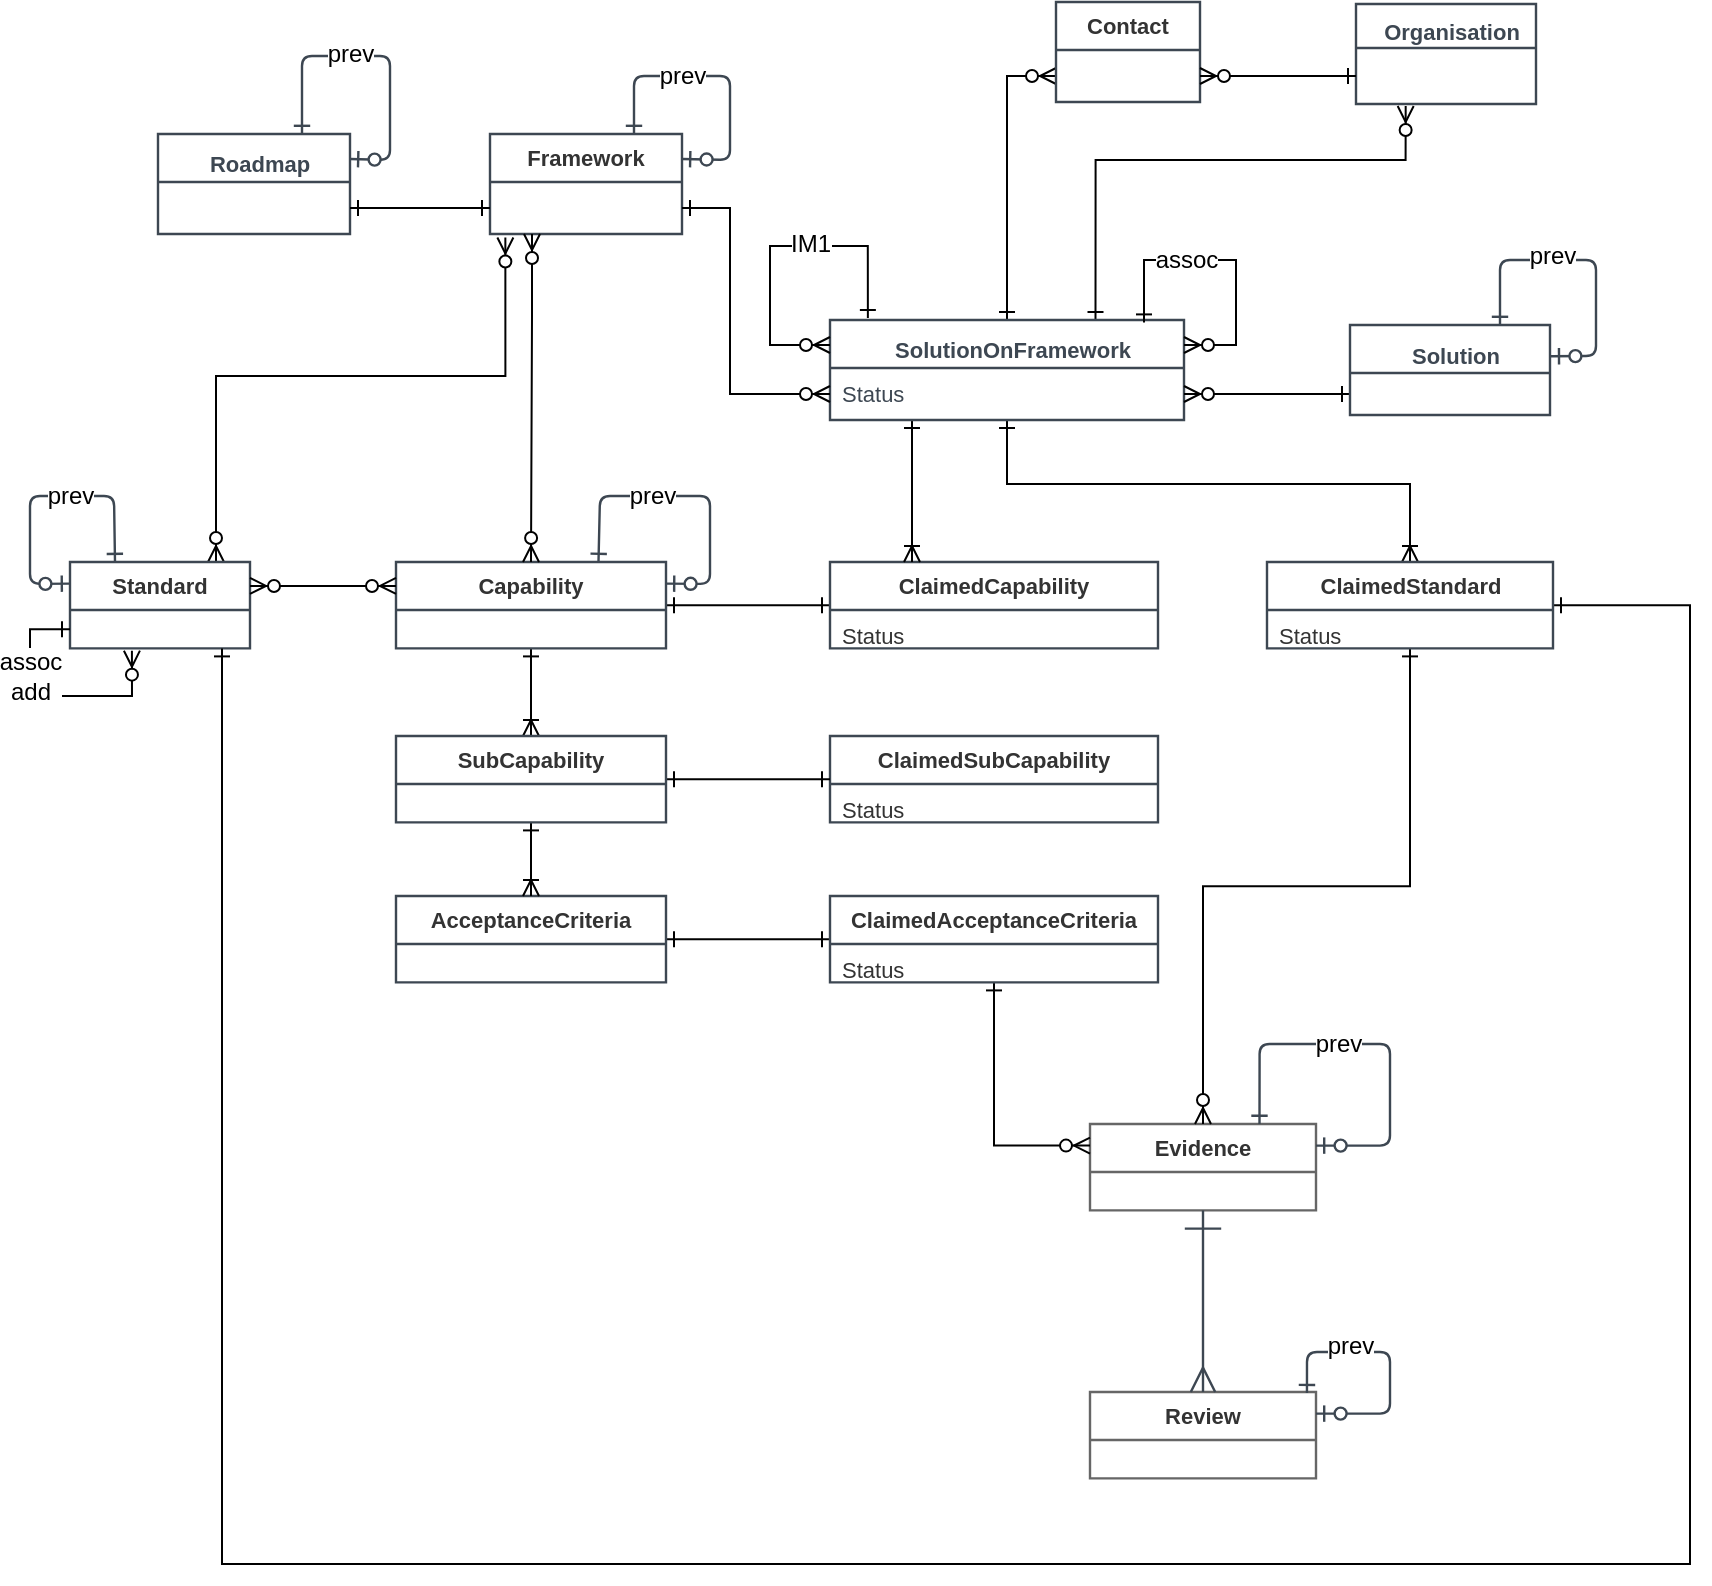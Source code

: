 <mxfile version="10.7.5" type="device"><diagram name="BC ERD" id="D5Ab6J1Z7h0QRFHfeTGI"><mxGraphModel dx="400" dy="196" grid="1" gridSize="10" guides="1" tooltips="1" connect="1" arrows="1" fold="1" page="1" pageScale="1" pageWidth="1169" pageHeight="827" background="#ffffff" math="0" shadow="0"><root><mxCell id="Ekunzs5ov-1lQ_lCFe0x-0"/><mxCell id="Ekunzs5ov-1lQ_lCFe0x-1" parent="Ekunzs5ov-1lQ_lCFe0x-0"/><mxCell id="3bJ9bBMqtzxa0eJjdggP-14" style="edgeStyle=orthogonalEdgeStyle;rounded=0;orthogonalLoop=1;jettySize=auto;html=1;startArrow=ERone;startFill=0;endArrow=ERone;endFill=0;" edge="1" parent="Ekunzs5ov-1lQ_lCFe0x-1" source="Ekunzs5ov-1lQ_lCFe0x-16" target="Ekunzs5ov-1lQ_lCFe0x-20"><mxGeometry relative="1" as="geometry"/></mxCell><mxCell id="3bJ9bBMqtzxa0eJjdggP-15" style="edgeStyle=orthogonalEdgeStyle;rounded=0;orthogonalLoop=1;jettySize=auto;html=1;entryX=0.5;entryY=0;entryDx=0;entryDy=0;startArrow=ERone;startFill=0;endArrow=ERoneToMany;endFill=0;" edge="1" parent="Ekunzs5ov-1lQ_lCFe0x-1" source="Ekunzs5ov-1lQ_lCFe0x-16" target="Ekunzs5ov-1lQ_lCFe0x-75"><mxGeometry relative="1" as="geometry"/></mxCell><mxCell id="Ekunzs5ov-1lQ_lCFe0x-16" value="Capability" style="html=1;whiteSpace=wrap;swimlane;childLayout=stackLayout;horizontal=1;horizontalStack=0;resizeParent=1;resizeParentMax=0;resizeLast=0;collapsible=1;marginBottom=0;swimlaneFillColor=#ffffff;startSize=24;strokeOpacity=100;fillOpacity=100;strokeColor=#3d4752;strokeWidth=1.2;fontSize=11;fontColor=#333333;align=center;fillColor=#ffffff;" parent="Ekunzs5ov-1lQ_lCFe0x-1" vertex="1"><mxGeometry x="223" y="299" width="135" height="43.2" as="geometry"/></mxCell><mxCell id="Ekunzs5ov-1lQ_lCFe0x-17" value="" style="part=1;resizeHeight=0;strokeColor=none;align=left;verticalAlign=top;spacingLeft=4;spacingRight=4;overflow=hidden;rotatable=0;points=[[0,0.5],[1,0.5]];portConstraint=eastwest;swimlaneFillColor=#ffffff;fontSize=11;fillColor=none;strokeOpacity=100;fillOpacity=100;" parent="Ekunzs5ov-1lQ_lCFe0x-16" vertex="1"><mxGeometry y="24" width="135" height="19.2" as="geometry"/></mxCell><mxCell id="Ekunzs5ov-1lQ_lCFe0x-18" value="" style="html=1;jettySize=18;fontSize=11;strokeColor=#3d4752;strokeOpacity=100;strokeWidth=1.2;rounded=1;arcSize=10;startArrow=ERone;startSize=6;endArrow=ERzeroToOne;endSize=6;entryX=1;entryY=0.25;entryDx=0;entryDy=0;exitX=0.75;exitY=0;exitDx=0;exitDy=0;" parent="Ekunzs5ov-1lQ_lCFe0x-1" source="Ekunzs5ov-1lQ_lCFe0x-16" edge="1" target="Ekunzs5ov-1lQ_lCFe0x-16"><mxGeometry width="100" height="100" relative="1" as="geometry"><Array as="points"><mxPoint x="325" y="266"/><mxPoint x="380" y="266"/><mxPoint x="380" y="310"/></Array><mxPoint x="321.5" y="299.5" as="targetPoint"/><mxPoint x="302" y="285" as="sourcePoint"/></mxGeometry></mxCell><mxCell id="Ekunzs5ov-1lQ_lCFe0x-19" value="prev" style="text;html=1;resizable=0;labelBackgroundColor=#ffffff;align=center;verticalAlign=middle;" parent="Ekunzs5ov-1lQ_lCFe0x-18" vertex="1"><mxGeometry relative="1" as="geometry"><mxPoint x="-18.5" as="offset"/></mxGeometry></mxCell><mxCell id="Ekunzs5ov-1lQ_lCFe0x-20" value="ClaimedCapability" style="html=1;whiteSpace=wrap;swimlane;childLayout=stackLayout;horizontal=1;horizontalStack=0;resizeParent=1;resizeParentMax=0;resizeLast=0;collapsible=1;marginBottom=0;swimlaneFillColor=#ffffff;startSize=24;strokeOpacity=100;fillOpacity=100;strokeColor=#3d4752;strokeWidth=1.2;fontSize=11;fontColor=#333333;align=center;fillColor=#ffffff;" parent="Ekunzs5ov-1lQ_lCFe0x-1" vertex="1"><mxGeometry x="440" y="299" width="164" height="43.2" as="geometry"/></mxCell><mxCell id="Ekunzs5ov-1lQ_lCFe0x-21" value="Status" style="part=1;resizeHeight=0;strokeColor=none;align=left;verticalAlign=top;spacingLeft=4;spacingRight=4;overflow=hidden;rotatable=0;points=[[0,0.5],[1,0.5]];portConstraint=eastwest;swimlaneFillColor=#ffffff;fontSize=11;fontColor=#333333;fillColor=none;strokeOpacity=100;fillOpacity=100;" parent="Ekunzs5ov-1lQ_lCFe0x-20" vertex="1"><mxGeometry y="24" width="164" height="19.2" as="geometry"/></mxCell><mxCell id="3bJ9bBMqtzxa0eJjdggP-11" style="edgeStyle=orthogonalEdgeStyle;rounded=0;orthogonalLoop=1;jettySize=auto;html=1;entryX=0.08;entryY=1.068;entryDx=0;entryDy=0;entryPerimeter=0;startArrow=ERzeroToMany;startFill=1;endArrow=ERzeroToMany;endFill=1;" edge="1" parent="Ekunzs5ov-1lQ_lCFe0x-1" source="Ekunzs5ov-1lQ_lCFe0x-25" target="Ekunzs5ov-1lQ_lCFe0x-31"><mxGeometry relative="1" as="geometry"><Array as="points"><mxPoint x="133" y="206"/><mxPoint x="278" y="206"/></Array></mxGeometry></mxCell><mxCell id="Ekunzs5ov-1lQ_lCFe0x-25" value="Standard" style="html=1;whiteSpace=wrap;swimlane;childLayout=stackLayout;horizontal=1;horizontalStack=0;resizeParent=1;resizeParentMax=0;resizeLast=0;collapsible=1;marginBottom=0;swimlaneFillColor=#ffffff;startSize=24;strokeOpacity=100;fillOpacity=100;strokeColor=#3d4752;strokeWidth=1.2;fontSize=11;fontColor=#333333;align=center;fillColor=#ffffff;" parent="Ekunzs5ov-1lQ_lCFe0x-1" vertex="1"><mxGeometry x="60" y="299" width="90" height="43.2" as="geometry"/></mxCell><mxCell id="Ekunzs5ov-1lQ_lCFe0x-26" value="" style="part=1;resizeHeight=0;strokeColor=none;align=left;verticalAlign=top;spacingLeft=4;spacingRight=4;overflow=hidden;rotatable=0;points=[[0,0.5],[1,0.5]];portConstraint=eastwest;swimlaneFillColor=#ffffff;fontSize=11;fillColor=none;strokeOpacity=100;fillOpacity=100;" parent="Ekunzs5ov-1lQ_lCFe0x-25" vertex="1"><mxGeometry y="24" width="90" height="19.2" as="geometry"/></mxCell><mxCell id="3bJ9bBMqtzxa0eJjdggP-17" style="edgeStyle=orthogonalEdgeStyle;rounded=0;orthogonalLoop=1;jettySize=auto;html=1;startArrow=ERone;startFill=0;startSize=6;endArrow=ERzeroToMany;endFill=1;endSize=6;exitX=0;exitY=0.5;exitDx=0;exitDy=0;entryX=0.344;entryY=1.059;entryDx=0;entryDy=0;entryPerimeter=0;" edge="1" parent="Ekunzs5ov-1lQ_lCFe0x-25" source="Ekunzs5ov-1lQ_lCFe0x-26" target="Ekunzs5ov-1lQ_lCFe0x-26"><mxGeometry relative="1" as="geometry"><mxPoint x="30" y="97" as="targetPoint"/><Array as="points"><mxPoint x="-20" y="34"/><mxPoint x="-20" y="67"/><mxPoint x="31" y="67"/></Array></mxGeometry></mxCell><mxCell id="3bJ9bBMqtzxa0eJjdggP-18" value="assoc&lt;br&gt;add&lt;br&gt;" style="text;html=1;resizable=0;points=[];align=center;verticalAlign=middle;labelBackgroundColor=#ffffff;" vertex="1" connectable="0" parent="3bJ9bBMqtzxa0eJjdggP-17"><mxGeometry x="-0.686" y="8" relative="1" as="geometry"><mxPoint x="-8" y="23.5" as="offset"/></mxGeometry></mxCell><mxCell id="Ekunzs5ov-1lQ_lCFe0x-29" value="" style="html=1;jettySize=18;fontSize=11;strokeColor=#000000;strokeOpacity=100;rounded=0;edgeStyle=orthogonalEdgeStyle;startArrow=ERzeroToMany;endArrow=ERzeroToMany;exitX=-0.008;exitY=0.274;exitPerimeter=1;entryX=1.008;entryY=0.274;entryPerimeter=1;endFill=1;startFill=1;" parent="Ekunzs5ov-1lQ_lCFe0x-1" source="Ekunzs5ov-1lQ_lCFe0x-16" target="Ekunzs5ov-1lQ_lCFe0x-25" edge="1"><mxGeometry width="100" height="100" relative="1" as="geometry"/></mxCell><mxCell id="Ekunzs5ov-1lQ_lCFe0x-30" value="Framework" style="html=1;whiteSpace=wrap;swimlane;childLayout=stackLayout;horizontal=1;horizontalStack=0;resizeParent=1;resizeParentMax=0;resizeLast=0;collapsible=1;marginBottom=0;swimlaneFillColor=#ffffff;startSize=24;strokeOpacity=100;fillOpacity=100;strokeColor=#3d4752;strokeWidth=1.2;fontSize=11;fontColor=#333333;align=center;fillColor=#ffffff;" parent="Ekunzs5ov-1lQ_lCFe0x-1" vertex="1"><mxGeometry x="270" y="85" width="96" height="50" as="geometry"/></mxCell><mxCell id="Ekunzs5ov-1lQ_lCFe0x-31" value="" style="part=1;resizeHeight=0;strokeColor=none;align=left;verticalAlign=top;spacingLeft=4;spacingRight=4;overflow=hidden;rotatable=0;points=[[0,0.5],[1,0.5]];portConstraint=eastwest;swimlaneFillColor=#ffffff;fontSize=11;fillColor=none;strokeOpacity=100;fillOpacity=100;" parent="Ekunzs5ov-1lQ_lCFe0x-30" vertex="1"><mxGeometry y="24" width="96" height="26" as="geometry"/></mxCell><mxCell id="Ekunzs5ov-1lQ_lCFe0x-32" value="" style="html=1;jettySize=18;fontSize=11;strokeColor=#3d4752;strokeOpacity=100;strokeWidth=1.2;rounded=1;arcSize=10;startArrow=ERone;startSize=6;endArrow=ERzeroToOne;endSize=6;exitX=0.75;exitY=0;entryX=1;entryY=0.25;exitDx=0;exitDy=0;entryDx=0;entryDy=0;" parent="Ekunzs5ov-1lQ_lCFe0x-1" source="Ekunzs5ov-1lQ_lCFe0x-30" target="Ekunzs5ov-1lQ_lCFe0x-30" edge="1"><mxGeometry width="100" height="100" relative="1" as="geometry"><Array as="points"><mxPoint x="342" y="56"/><mxPoint x="390" y="56"/><mxPoint x="390" y="98"/></Array></mxGeometry></mxCell><mxCell id="Ekunzs5ov-1lQ_lCFe0x-33" value="prev" style="text;html=1;resizable=0;labelBackgroundColor=#ffffff;align=center;verticalAlign=middle;" parent="Ekunzs5ov-1lQ_lCFe0x-32" vertex="1"><mxGeometry x="-0.479" relative="1" as="geometry"><mxPoint x="15.5" as="offset"/></mxGeometry></mxCell><mxCell id="Ekunzs5ov-1lQ_lCFe0x-44" value="Evidence" style="html=1;whiteSpace=wrap;swimlane;childLayout=stackLayout;horizontal=1;horizontalStack=0;resizeParent=1;resizeParentMax=0;resizeLast=0;collapsible=1;marginBottom=0;swimlaneFillColor=#ffffff;startSize=24;strokeOpacity=100;fillOpacity=100;strokeColor=#666666;strokeWidth=1.2;fontSize=11;fontColor=#333333;align=center;fillColor=#ffffff;" parent="Ekunzs5ov-1lQ_lCFe0x-1" vertex="1"><mxGeometry x="570" y="580" width="113" height="43.2" as="geometry"/></mxCell><mxCell id="Ekunzs5ov-1lQ_lCFe0x-47" value="" style="html=1;jettySize=18;fontSize=11;strokeColor=#3d4752;strokeOpacity=100;strokeWidth=1.2;rounded=1;arcSize=10;edgeStyle=orthogonalEdgeStyle;startArrow=ERone;startSize=6;endArrow=ERzeroToOne;endSize=6;exitX=0.75;exitY=0;entryX=1;entryY=0.25;entryDx=0;entryDy=0;exitDx=0;exitDy=0;" parent="Ekunzs5ov-1lQ_lCFe0x-1" source="Ekunzs5ov-1lQ_lCFe0x-44" target="Ekunzs5ov-1lQ_lCFe0x-44" edge="1"><mxGeometry width="100" height="100" relative="1" as="geometry"><Array as="points"><mxPoint x="655" y="540"/><mxPoint x="720" y="540"/><mxPoint x="720" y="591"/></Array></mxGeometry></mxCell><mxCell id="Ekunzs5ov-1lQ_lCFe0x-48" value="prev" style="text;html=1;resizable=0;labelBackgroundColor=#ffffff;align=center;verticalAlign=middle;" parent="Ekunzs5ov-1lQ_lCFe0x-47" vertex="1"><mxGeometry x="-0.308" relative="1" as="geometry"><mxPoint x="12" as="offset"/></mxGeometry></mxCell><mxCell id="Ekunzs5ov-1lQ_lCFe0x-49" value="Review" style="html=1;whiteSpace=wrap;swimlane;childLayout=stackLayout;horizontal=1;horizontalStack=0;resizeParent=1;resizeParentMax=0;resizeLast=0;collapsible=1;marginBottom=0;swimlaneFillColor=#ffffff;startSize=24;strokeOpacity=100;fillOpacity=100;strokeColor=#666666;strokeWidth=1.2;fontSize=11;fontColor=#333333;align=center;fillColor=#ffffff;" parent="Ekunzs5ov-1lQ_lCFe0x-1" vertex="1"><mxGeometry x="570" y="714" width="113" height="43.2" as="geometry"/></mxCell><mxCell id="Ekunzs5ov-1lQ_lCFe0x-53" value="" style="html=1;jettySize=18;fontSize=11;strokeColor=#3d4752;strokeOpacity=100;strokeWidth=1.2;rounded=1;arcSize=10;startArrow=ERone;startSize=16;endArrow=ERmany;endSize=10;exitX=0.5;exitY=1;entryX=0.5;entryY=0;exitDx=0;exitDy=0;entryDx=0;entryDy=0;" parent="Ekunzs5ov-1lQ_lCFe0x-1" source="Ekunzs5ov-1lQ_lCFe0x-44" target="Ekunzs5ov-1lQ_lCFe0x-49" edge="1"><mxGeometry width="100" height="100" relative="1" as="geometry"><Array as="points"/></mxGeometry></mxCell><mxCell id="Ekunzs5ov-1lQ_lCFe0x-72" value="" style="html=1;jettySize=18;fontSize=11;strokeColor=#3d4752;strokeOpacity=100;strokeWidth=1.2;rounded=1;arcSize=10;startArrow=ERone;startSize=6;endArrow=ERzeroToOne;endSize=6;entryX=1.004;entryY=0.347;entryPerimeter=0;exitX=0.75;exitY=0;exitDx=0;exitDy=0;entryDx=0;entryDy=0;" parent="Ekunzs5ov-1lQ_lCFe0x-1" source="Ekunzs5ov-1lQ_lCFe0x-70" target="Ekunzs5ov-1lQ_lCFe0x-70" edge="1"><mxGeometry width="100" height="100" relative="1" as="geometry"><Array as="points"><mxPoint x="775" y="148"/><mxPoint x="823" y="148"/><mxPoint x="823" y="196"/></Array><mxPoint x="828" y="247.5" as="sourcePoint"/><mxPoint x="857.5" y="248" as="targetPoint"/></mxGeometry></mxCell><mxCell id="Ekunzs5ov-1lQ_lCFe0x-88" value="prev" style="text;html=1;resizable=0;points=[];align=center;verticalAlign=middle;labelBackgroundColor=#ffffff;" parent="Ekunzs5ov-1lQ_lCFe0x-72" vertex="1" connectable="0"><mxGeometry x="-0.176" y="1" relative="1" as="geometry"><mxPoint x="-4.5" y="-1" as="offset"/></mxGeometry></mxCell><mxCell id="3bJ9bBMqtzxa0eJjdggP-13" style="edgeStyle=orthogonalEdgeStyle;rounded=0;orthogonalLoop=1;jettySize=auto;html=1;startArrow=ERone;startFill=0;endArrow=ERone;endFill=0;" edge="1" parent="Ekunzs5ov-1lQ_lCFe0x-1" source="Ekunzs5ov-1lQ_lCFe0x-77" target="Ekunzs5ov-1lQ_lCFe0x-85"><mxGeometry relative="1" as="geometry"/></mxCell><mxCell id="Ekunzs5ov-1lQ_lCFe0x-77" value="AcceptanceCriteria" style="html=1;whiteSpace=wrap;swimlane;childLayout=stackLayout;horizontal=1;horizontalStack=0;resizeParent=1;resizeParentMax=0;resizeLast=0;collapsible=1;marginBottom=0;swimlaneFillColor=#ffffff;startSize=24;strokeOpacity=100;fillOpacity=100;strokeColor=#3d4752;strokeWidth=1.2;fontSize=11;fontColor=#333333;align=center;fillColor=#ffffff;" parent="Ekunzs5ov-1lQ_lCFe0x-1" vertex="1"><mxGeometry x="223" y="466" width="135" height="43.2" as="geometry"/></mxCell><mxCell id="Ekunzs5ov-1lQ_lCFe0x-78" value="" style="part=1;resizeHeight=0;strokeColor=none;align=left;verticalAlign=top;spacingLeft=4;spacingRight=4;overflow=hidden;rotatable=0;points=[[0,0.5],[1,0.5]];portConstraint=eastwest;swimlaneFillColor=#ffffff;fontSize=11;fillColor=none;strokeOpacity=100;fillOpacity=100;" parent="Ekunzs5ov-1lQ_lCFe0x-77" vertex="1"><mxGeometry y="24" width="135" height="19.2" as="geometry"/></mxCell><mxCell id="Ekunzs5ov-1lQ_lCFe0x-90" value="" style="html=1;jettySize=18;fontSize=11;strokeColor=#3d4752;strokeOpacity=100;strokeWidth=1.2;rounded=1;arcSize=10;startArrow=ERone;startSize=6;endArrow=ERzeroToOne;endSize=6;exitX=0.75;exitY=0;exitDx=0;exitDy=0;entryX=1;entryY=0.25;entryDx=0;entryDy=0;" parent="Ekunzs5ov-1lQ_lCFe0x-1" source="Ekunzs5ov-1lQ_lCFe0x-68" target="Ekunzs5ov-1lQ_lCFe0x-68" edge="1"><mxGeometry width="100" height="100" relative="1" as="geometry"><Array as="points"><mxPoint x="176" y="46"/><mxPoint x="220" y="46"/><mxPoint x="220" y="98"/></Array><mxPoint x="195" y="223.5" as="sourcePoint"/><mxPoint x="245" y="181" as="targetPoint"/></mxGeometry></mxCell><mxCell id="Ekunzs5ov-1lQ_lCFe0x-91" value="prev" style="text;html=1;resizable=0;labelBackgroundColor=#ffffff;align=center;verticalAlign=middle;" parent="Ekunzs5ov-1lQ_lCFe0x-90" vertex="1"><mxGeometry x="-0.479" relative="1" as="geometry"><mxPoint x="22" y="-1" as="offset"/></mxGeometry></mxCell><mxCell id="Ekunzs5ov-1lQ_lCFe0x-68" value="Roadmap" style="html=1;whiteSpace=wrap;swimlane;childLayout=stackLayout;horizontal=1;horizontalStack=0;resizeParent=1;resizeParentMax=0;resizeLast=0;collapsible=1;marginBottom=0;swimlaneFillColor=#ffffff;startSize=24;strokeOpacity=100;fillOpacity=100;strokeColor=#3d4752;strokeWidth=1.2;fontSize=11;fontColor=#3d4752;align=center;spacingLeft=6;spacingTop=6;fillColor=#ffffff;" parent="Ekunzs5ov-1lQ_lCFe0x-1" vertex="1"><mxGeometry x="104" y="85" width="96" height="50" as="geometry"/></mxCell><mxCell id="Ekunzs5ov-1lQ_lCFe0x-69" value="" style="part=1;resizeHeight=0;strokeColor=none;align=left;verticalAlign=top;spacingLeft=4;spacingRight=4;overflow=hidden;rotatable=0;points=[[0,0.5],[1,0.5]];portConstraint=eastwest;swimlaneFillColor=#ffffff;fontSize=11;fillColor=none;strokeOpacity=100;fillOpacity=100;" parent="Ekunzs5ov-1lQ_lCFe0x-68" vertex="1"><mxGeometry y="24" width="96" height="26" as="geometry"/></mxCell><mxCell id="3bJ9bBMqtzxa0eJjdggP-0" style="edgeStyle=orthogonalEdgeStyle;rounded=0;orthogonalLoop=1;jettySize=auto;html=1;entryX=0;entryY=0.5;entryDx=0;entryDy=0;startArrow=ERone;startFill=0;endArrow=ERone;endFill=0;" edge="1" parent="Ekunzs5ov-1lQ_lCFe0x-1" source="Ekunzs5ov-1lQ_lCFe0x-69" target="Ekunzs5ov-1lQ_lCFe0x-31"><mxGeometry relative="1" as="geometry"/></mxCell><mxCell id="3bJ9bBMqtzxa0eJjdggP-2" style="edgeStyle=orthogonalEdgeStyle;rounded=0;orthogonalLoop=1;jettySize=auto;html=1;entryX=0;entryY=0.5;entryDx=0;entryDy=0;startArrow=ERone;startFill=0;endArrow=ERzeroToMany;endFill=1;" edge="1" parent="Ekunzs5ov-1lQ_lCFe0x-1" source="Ekunzs5ov-1lQ_lCFe0x-4" target="Ekunzs5ov-1lQ_lCFe0x-11"><mxGeometry relative="1" as="geometry"/></mxCell><mxCell id="3bJ9bBMqtzxa0eJjdggP-4" style="edgeStyle=orthogonalEdgeStyle;rounded=0;orthogonalLoop=1;jettySize=auto;html=1;entryX=0.276;entryY=1.036;entryDx=0;entryDy=0;entryPerimeter=0;startArrow=ERone;startFill=0;endArrow=ERzeroToMany;endFill=1;exitX=0.75;exitY=0;exitDx=0;exitDy=0;" edge="1" parent="Ekunzs5ov-1lQ_lCFe0x-1" source="Ekunzs5ov-1lQ_lCFe0x-4" target="Ekunzs5ov-1lQ_lCFe0x-3"><mxGeometry relative="1" as="geometry"><Array as="points"><mxPoint x="573" y="98"/><mxPoint x="728" y="98"/></Array></mxGeometry></mxCell><mxCell id="3bJ9bBMqtzxa0eJjdggP-23" style="edgeStyle=orthogonalEdgeStyle;rounded=0;orthogonalLoop=1;jettySize=auto;html=1;entryX=0.25;entryY=0;entryDx=0;entryDy=0;startArrow=ERone;startFill=0;startSize=6;endArrow=ERoneToMany;endFill=0;endSize=6;" edge="1" parent="Ekunzs5ov-1lQ_lCFe0x-1" source="Ekunzs5ov-1lQ_lCFe0x-4" target="Ekunzs5ov-1lQ_lCFe0x-20"><mxGeometry relative="1" as="geometry"><Array as="points"><mxPoint x="481" y="280"/><mxPoint x="481" y="280"/></Array></mxGeometry></mxCell><mxCell id="3bJ9bBMqtzxa0eJjdggP-24" style="edgeStyle=orthogonalEdgeStyle;rounded=0;orthogonalLoop=1;jettySize=auto;html=1;entryX=0.5;entryY=0;entryDx=0;entryDy=0;startArrow=ERone;startFill=0;startSize=6;endArrow=ERoneToMany;endFill=0;endSize=6;" edge="1" parent="Ekunzs5ov-1lQ_lCFe0x-1" source="Ekunzs5ov-1lQ_lCFe0x-4" target="Ekunzs5ov-1lQ_lCFe0x-38"><mxGeometry relative="1" as="geometry"><Array as="points"><mxPoint x="529" y="260"/><mxPoint x="730" y="260"/></Array></mxGeometry></mxCell><mxCell id="Ekunzs5ov-1lQ_lCFe0x-4" value="SolutionOnFramework" style="html=1;whiteSpace=wrap;swimlane;childLayout=stackLayout;horizontal=1;horizontalStack=0;resizeParent=1;resizeParentMax=0;resizeLast=0;collapsible=1;marginBottom=0;swimlaneFillColor=#ffffff;startSize=24;strokeOpacity=100;fillOpacity=100;strokeColor=#3d4752;strokeWidth=1.2;fontSize=11;fontColor=#3d4752;align=center;spacingLeft=6;spacingTop=6;fillColor=#ffffff;" parent="Ekunzs5ov-1lQ_lCFe0x-1" vertex="1"><mxGeometry x="440" y="178" width="177" height="50" as="geometry"/></mxCell><mxCell id="Ekunzs5ov-1lQ_lCFe0x-5" value="Status" style="part=1;resizeHeight=0;strokeColor=none;align=left;verticalAlign=top;spacingLeft=4;spacingRight=4;overflow=hidden;rotatable=0;points=[[0,0.5],[1,0.5]];portConstraint=eastwest;swimlaneFillColor=#ffffff;fontSize=11;fontColor=#3d4752;fillColor=none;strokeOpacity=100;fillOpacity=100;" parent="Ekunzs5ov-1lQ_lCFe0x-4" vertex="1"><mxGeometry y="24" width="177" height="26" as="geometry"/></mxCell><mxCell id="3bJ9bBMqtzxa0eJjdggP-5" style="edgeStyle=orthogonalEdgeStyle;rounded=0;orthogonalLoop=1;jettySize=auto;html=1;entryX=1;entryY=0.5;entryDx=0;entryDy=0;startArrow=ERone;startFill=0;endArrow=ERzeroToMany;endFill=1;exitX=0;exitY=0.5;exitDx=0;exitDy=0;" edge="1" parent="Ekunzs5ov-1lQ_lCFe0x-1" source="Ekunzs5ov-1lQ_lCFe0x-71" target="Ekunzs5ov-1lQ_lCFe0x-5"><mxGeometry relative="1" as="geometry"/></mxCell><mxCell id="Ekunzs5ov-1lQ_lCFe0x-70" value="Solution" style="html=1;whiteSpace=wrap;swimlane;childLayout=stackLayout;horizontal=1;horizontalStack=0;resizeParent=1;resizeParentMax=0;resizeLast=0;collapsible=1;marginBottom=0;swimlaneFillColor=#ffffff;startSize=24;strokeOpacity=100;fillOpacity=100;strokeColor=#3d4752;strokeWidth=1.2;fontSize=11;fontColor=#3d4752;align=center;spacingLeft=6;spacingTop=6;fillColor=#ffffff;" parent="Ekunzs5ov-1lQ_lCFe0x-1" vertex="1"><mxGeometry x="700" y="180.5" width="100" height="45" as="geometry"/></mxCell><mxCell id="Ekunzs5ov-1lQ_lCFe0x-71" value="" style="part=1;resizeHeight=0;strokeColor=none;align=left;verticalAlign=top;spacingLeft=4;spacingRight=4;overflow=hidden;rotatable=0;points=[[0,0.5],[1,0.5]];portConstraint=eastwest;swimlaneFillColor=#ffffff;fontSize=11;fillColor=none;strokeOpacity=100;fillOpacity=100;" parent="Ekunzs5ov-1lQ_lCFe0x-70" vertex="1"><mxGeometry y="24" width="100" height="21" as="geometry"/></mxCell><mxCell id="Ekunzs5ov-1lQ_lCFe0x-10" value="Contact" style="html=1;whiteSpace=wrap;swimlane;childLayout=stackLayout;horizontal=1;horizontalStack=0;resizeParent=1;resizeParentMax=0;resizeLast=0;collapsible=1;marginBottom=0;swimlaneFillColor=#ffffff;startSize=24;strokeOpacity=100;fillOpacity=100;strokeColor=#3d4752;strokeWidth=1.2;fontSize=11;fontColor=#333333;align=center;fillColor=#ffffff;" parent="Ekunzs5ov-1lQ_lCFe0x-1" vertex="1"><mxGeometry x="553" y="19" width="72" height="50" as="geometry"/></mxCell><mxCell id="Ekunzs5ov-1lQ_lCFe0x-11" value="" style="part=1;resizeHeight=0;strokeColor=none;align=left;verticalAlign=top;spacingLeft=4;spacingRight=4;overflow=hidden;rotatable=0;points=[[0,0.5],[1,0.5]];portConstraint=eastwest;swimlaneFillColor=#ffffff;fontSize=11;fillColor=none;strokeOpacity=100;fillOpacity=100;" parent="Ekunzs5ov-1lQ_lCFe0x-10" vertex="1"><mxGeometry y="24" width="72" height="26" as="geometry"/></mxCell><mxCell id="Ekunzs5ov-1lQ_lCFe0x-2" value="Organisation" style="html=1;whiteSpace=wrap;swimlane;childLayout=stackLayout;horizontal=1;horizontalStack=0;resizeParent=1;resizeParentMax=0;resizeLast=0;collapsible=1;marginBottom=0;swimlaneFillColor=#ffffff;startSize=22;strokeOpacity=100;fillOpacity=100;strokeColor=#3d4752;strokeWidth=1.2;fontSize=11;fontColor=#3d4752;align=center;spacingLeft=6;spacingTop=6;fillColor=#ffffff;" parent="Ekunzs5ov-1lQ_lCFe0x-1" vertex="1"><mxGeometry x="703" y="20" width="90" height="50" as="geometry"/></mxCell><mxCell id="Ekunzs5ov-1lQ_lCFe0x-3" value="" style="part=1;resizeHeight=0;strokeColor=none;align=left;verticalAlign=top;spacingLeft=4;spacingRight=4;overflow=hidden;rotatable=0;points=[[0,0.5],[1,0.5]];portConstraint=eastwest;swimlaneFillColor=#ffffff;fontSize=11;fillColor=none;strokeOpacity=100;fillOpacity=100;" parent="Ekunzs5ov-1lQ_lCFe0x-2" vertex="1"><mxGeometry y="22" width="90" height="28" as="geometry"/></mxCell><mxCell id="3bJ9bBMqtzxa0eJjdggP-1" style="edgeStyle=orthogonalEdgeStyle;rounded=0;orthogonalLoop=1;jettySize=auto;html=1;startArrow=ERone;startFill=0;endArrow=ERzeroToMany;endFill=1;entryX=0;entryY=0.5;entryDx=0;entryDy=0;" edge="1" parent="Ekunzs5ov-1lQ_lCFe0x-1" source="Ekunzs5ov-1lQ_lCFe0x-31" target="Ekunzs5ov-1lQ_lCFe0x-5"><mxGeometry relative="1" as="geometry"><mxPoint x="430" y="215" as="targetPoint"/><Array as="points"><mxPoint x="390" y="122"/><mxPoint x="390" y="215"/></Array></mxGeometry></mxCell><mxCell id="3bJ9bBMqtzxa0eJjdggP-3" style="edgeStyle=orthogonalEdgeStyle;rounded=0;orthogonalLoop=1;jettySize=auto;html=1;entryX=1;entryY=0.5;entryDx=0;entryDy=0;startArrow=ERone;startFill=0;endArrow=ERzeroToMany;endFill=1;" edge="1" parent="Ekunzs5ov-1lQ_lCFe0x-1" source="Ekunzs5ov-1lQ_lCFe0x-3" target="Ekunzs5ov-1lQ_lCFe0x-11"><mxGeometry relative="1" as="geometry"/></mxCell><mxCell id="3bJ9bBMqtzxa0eJjdggP-6" style="edgeStyle=orthogonalEdgeStyle;rounded=0;orthogonalLoop=1;jettySize=auto;html=1;entryX=1;entryY=0.25;entryDx=0;entryDy=0;startArrow=ERone;startFill=0;endArrow=ERzeroToMany;endFill=1;exitX=0.887;exitY=0.024;exitDx=0;exitDy=0;exitPerimeter=0;" edge="1" parent="Ekunzs5ov-1lQ_lCFe0x-1" source="Ekunzs5ov-1lQ_lCFe0x-4" target="Ekunzs5ov-1lQ_lCFe0x-4"><mxGeometry relative="1" as="geometry"><mxPoint x="623" y="128" as="sourcePoint"/><Array as="points"><mxPoint x="597" y="148"/><mxPoint x="643" y="148"/><mxPoint x="643" y="190"/></Array></mxGeometry></mxCell><mxCell id="3bJ9bBMqtzxa0eJjdggP-7" value="assoc" style="text;html=1;resizable=0;points=[];align=center;verticalAlign=middle;labelBackgroundColor=#ffffff;" vertex="1" connectable="0" parent="3bJ9bBMqtzxa0eJjdggP-6"><mxGeometry x="-0.187" y="-1" relative="1" as="geometry"><mxPoint x="-7.5" y="-1" as="offset"/></mxGeometry></mxCell><mxCell id="3bJ9bBMqtzxa0eJjdggP-8" style="edgeStyle=orthogonalEdgeStyle;rounded=0;orthogonalLoop=1;jettySize=auto;html=1;entryX=0;entryY=0.25;entryDx=0;entryDy=0;startArrow=ERone;startFill=0;endArrow=ERzeroToMany;endFill=1;exitX=0.107;exitY=-0.02;exitDx=0;exitDy=0;exitPerimeter=0;" edge="1" parent="Ekunzs5ov-1lQ_lCFe0x-1" source="Ekunzs5ov-1lQ_lCFe0x-4" target="Ekunzs5ov-1lQ_lCFe0x-4"><mxGeometry relative="1" as="geometry"><mxPoint x="430" y="156" as="sourcePoint"/><Array as="points"><mxPoint x="459" y="141"/><mxPoint x="410" y="141"/><mxPoint x="410" y="190"/></Array></mxGeometry></mxCell><mxCell id="3bJ9bBMqtzxa0eJjdggP-9" value="IM1" style="text;html=1;resizable=0;points=[];align=center;verticalAlign=middle;labelBackgroundColor=#ffffff;" vertex="1" connectable="0" parent="3bJ9bBMqtzxa0eJjdggP-8"><mxGeometry x="-0.56" y="15" relative="1" as="geometry"><mxPoint x="-29" y="-16" as="offset"/></mxGeometry></mxCell><mxCell id="3bJ9bBMqtzxa0eJjdggP-10" style="edgeStyle=orthogonalEdgeStyle;rounded=0;orthogonalLoop=1;jettySize=auto;html=1;entryX=0.5;entryY=0;entryDx=0;entryDy=0;startArrow=ERzeroToMany;startFill=1;endArrow=ERzeroToMany;endFill=1;" edge="1" parent="Ekunzs5ov-1lQ_lCFe0x-1" source="Ekunzs5ov-1lQ_lCFe0x-31" target="Ekunzs5ov-1lQ_lCFe0x-16"><mxGeometry relative="1" as="geometry"><mxPoint x="305" y="156" as="sourcePoint"/><Array as="points"><mxPoint x="291" y="176"/><mxPoint x="291" y="176"/></Array></mxGeometry></mxCell><mxCell id="3bJ9bBMqtzxa0eJjdggP-19" style="edgeStyle=orthogonalEdgeStyle;rounded=0;orthogonalLoop=1;jettySize=auto;html=1;entryX=0.5;entryY=0;entryDx=0;entryDy=0;startArrow=ERone;startFill=0;startSize=6;endArrow=ERzeroToMany;endFill=1;endSize=6;" edge="1" parent="Ekunzs5ov-1lQ_lCFe0x-1" source="Ekunzs5ov-1lQ_lCFe0x-38" target="Ekunzs5ov-1lQ_lCFe0x-44"><mxGeometry relative="1" as="geometry"/></mxCell><mxCell id="3bJ9bBMqtzxa0eJjdggP-21" style="edgeStyle=orthogonalEdgeStyle;rounded=0;orthogonalLoop=1;jettySize=auto;html=1;startArrow=ERone;startFill=0;startSize=6;endArrow=ERone;endFill=0;endSize=6;" edge="1" parent="Ekunzs5ov-1lQ_lCFe0x-1" source="Ekunzs5ov-1lQ_lCFe0x-38" target="Ekunzs5ov-1lQ_lCFe0x-26"><mxGeometry relative="1" as="geometry"><Array as="points"><mxPoint x="870" y="321"/><mxPoint x="870" y="800"/><mxPoint x="136" y="800"/></Array></mxGeometry></mxCell><mxCell id="Ekunzs5ov-1lQ_lCFe0x-38" value="ClaimedStandard" style="html=1;whiteSpace=wrap;swimlane;childLayout=stackLayout;horizontal=1;horizontalStack=0;resizeParent=1;resizeParentMax=0;resizeLast=0;collapsible=1;marginBottom=0;swimlaneFillColor=#ffffff;startSize=24;strokeOpacity=100;fillOpacity=100;strokeColor=#3d4752;strokeWidth=1.2;fontSize=11;fontColor=#333333;align=center;fillColor=#ffffff;" parent="Ekunzs5ov-1lQ_lCFe0x-1" vertex="1"><mxGeometry x="658.5" y="299" width="143" height="43.2" as="geometry"><mxRectangle x="85" y="76" width="130" height="24" as="alternateBounds"/></mxGeometry></mxCell><mxCell id="Ekunzs5ov-1lQ_lCFe0x-39" value="Status" style="part=1;resizeHeight=0;strokeColor=none;align=left;verticalAlign=top;spacingLeft=4;spacingRight=4;overflow=hidden;rotatable=0;points=[[0,0.5],[1,0.5]];portConstraint=eastwest;swimlaneFillColor=#ffffff;fontSize=11;fontColor=#333333;fillColor=none;strokeOpacity=100;fillOpacity=100;" parent="Ekunzs5ov-1lQ_lCFe0x-38" vertex="1"><mxGeometry y="24" width="143" height="19.2" as="geometry"/></mxCell><mxCell id="Ekunzs5ov-1lQ_lCFe0x-83" value="ClaimedSubCapability" style="html=1;whiteSpace=wrap;swimlane;childLayout=stackLayout;horizontal=1;horizontalStack=0;resizeParent=1;resizeParentMax=0;resizeLast=0;collapsible=1;marginBottom=0;swimlaneFillColor=#ffffff;startSize=24;strokeOpacity=100;fillOpacity=100;strokeColor=#3d4752;strokeWidth=1.2;fontSize=11;fontColor=#333333;align=center;fillColor=#ffffff;" parent="Ekunzs5ov-1lQ_lCFe0x-1" vertex="1"><mxGeometry x="440" y="386" width="164" height="43.2" as="geometry"/></mxCell><mxCell id="Ekunzs5ov-1lQ_lCFe0x-84" value="Status" style="part=1;resizeHeight=0;strokeColor=none;align=left;verticalAlign=top;spacingLeft=4;spacingRight=4;overflow=hidden;rotatable=0;points=[[0,0.5],[1,0.5]];portConstraint=eastwest;swimlaneFillColor=#ffffff;fontSize=11;fontColor=#333333;fillColor=none;strokeOpacity=100;fillOpacity=100;" parent="Ekunzs5ov-1lQ_lCFe0x-83" vertex="1"><mxGeometry y="24" width="164" height="19.2" as="geometry"/></mxCell><mxCell id="3bJ9bBMqtzxa0eJjdggP-20" style="edgeStyle=orthogonalEdgeStyle;rounded=0;orthogonalLoop=1;jettySize=auto;html=1;entryX=0;entryY=0.25;entryDx=0;entryDy=0;startArrow=ERone;startFill=0;startSize=6;endArrow=ERzeroToMany;endFill=1;endSize=6;" edge="1" parent="Ekunzs5ov-1lQ_lCFe0x-1" source="Ekunzs5ov-1lQ_lCFe0x-85" target="Ekunzs5ov-1lQ_lCFe0x-44"><mxGeometry relative="1" as="geometry"/></mxCell><mxCell id="Ekunzs5ov-1lQ_lCFe0x-85" value="ClaimedAcceptanceCriteria" style="html=1;whiteSpace=wrap;swimlane;childLayout=stackLayout;horizontal=1;horizontalStack=0;resizeParent=1;resizeParentMax=0;resizeLast=0;collapsible=1;marginBottom=0;swimlaneFillColor=#ffffff;startSize=24;strokeOpacity=100;fillOpacity=100;strokeColor=#3d4752;strokeWidth=1.2;fontSize=11;fontColor=#333333;align=center;fillColor=#ffffff;" parent="Ekunzs5ov-1lQ_lCFe0x-1" vertex="1"><mxGeometry x="440" y="466" width="164" height="43.2" as="geometry"/></mxCell><mxCell id="Ekunzs5ov-1lQ_lCFe0x-86" value="Status" style="part=1;resizeHeight=0;strokeColor=none;align=left;verticalAlign=top;spacingLeft=4;spacingRight=4;overflow=hidden;rotatable=0;points=[[0,0.5],[1,0.5]];portConstraint=eastwest;swimlaneFillColor=#ffffff;fontSize=11;fontColor=#333333;fillColor=none;strokeOpacity=100;fillOpacity=100;" parent="Ekunzs5ov-1lQ_lCFe0x-85" vertex="1"><mxGeometry y="24" width="164" height="19.2" as="geometry"/></mxCell><mxCell id="3bJ9bBMqtzxa0eJjdggP-12" style="edgeStyle=orthogonalEdgeStyle;rounded=0;orthogonalLoop=1;jettySize=auto;html=1;entryX=0;entryY=0.5;entryDx=0;entryDy=0;startArrow=ERone;startFill=0;endArrow=ERone;endFill=0;" edge="1" parent="Ekunzs5ov-1lQ_lCFe0x-1" source="Ekunzs5ov-1lQ_lCFe0x-75" target="Ekunzs5ov-1lQ_lCFe0x-83"><mxGeometry relative="1" as="geometry"/></mxCell><mxCell id="3bJ9bBMqtzxa0eJjdggP-16" style="edgeStyle=orthogonalEdgeStyle;rounded=0;orthogonalLoop=1;jettySize=auto;html=1;entryX=0.5;entryY=0;entryDx=0;entryDy=0;startArrow=ERone;startFill=0;endArrow=ERoneToMany;endFill=0;" edge="1" parent="Ekunzs5ov-1lQ_lCFe0x-1" source="Ekunzs5ov-1lQ_lCFe0x-75" target="Ekunzs5ov-1lQ_lCFe0x-77"><mxGeometry relative="1" as="geometry"/></mxCell><mxCell id="Ekunzs5ov-1lQ_lCFe0x-75" value="SubCapability" style="html=1;whiteSpace=wrap;swimlane;childLayout=stackLayout;horizontal=1;horizontalStack=0;resizeParent=1;resizeParentMax=0;resizeLast=0;collapsible=1;marginBottom=0;swimlaneFillColor=#ffffff;startSize=24;strokeOpacity=100;fillOpacity=100;strokeColor=#3d4752;strokeWidth=1.2;fontSize=11;fontColor=#333333;align=center;fillColor=#ffffff;" parent="Ekunzs5ov-1lQ_lCFe0x-1" vertex="1"><mxGeometry x="223" y="386" width="135" height="43.2" as="geometry"/></mxCell><mxCell id="Ekunzs5ov-1lQ_lCFe0x-76" value="" style="part=1;resizeHeight=0;strokeColor=none;align=left;verticalAlign=top;spacingLeft=4;spacingRight=4;overflow=hidden;rotatable=0;points=[[0,0.5],[1,0.5]];portConstraint=eastwest;swimlaneFillColor=#ffffff;fontSize=11;fillColor=none;strokeOpacity=100;fillOpacity=100;" parent="Ekunzs5ov-1lQ_lCFe0x-75" vertex="1"><mxGeometry y="24" width="135" height="19.2" as="geometry"/></mxCell><mxCell id="Ekunzs5ov-1lQ_lCFe0x-27" value="" style="html=1;jettySize=18;fontSize=11;strokeColor=#3d4752;strokeOpacity=100;strokeWidth=1.2;rounded=1;arcSize=10;startArrow=ERone;startSize=6;endArrow=ERzeroToOne;endSize=6;exitX=0.25;exitY=0;entryX=0;entryY=0.25;exitDx=0;exitDy=0;entryDx=0;entryDy=0;" parent="Ekunzs5ov-1lQ_lCFe0x-1" source="Ekunzs5ov-1lQ_lCFe0x-25" target="Ekunzs5ov-1lQ_lCFe0x-25" edge="1"><mxGeometry width="100" height="100" relative="1" as="geometry"><Array as="points"><mxPoint x="82" y="266"/><mxPoint x="40" y="266"/><mxPoint x="40" y="310"/></Array><mxPoint x="40" y="344" as="targetPoint"/></mxGeometry></mxCell><mxCell id="Ekunzs5ov-1lQ_lCFe0x-28" value="prev" style="text;html=1;resizable=0;labelBackgroundColor=#ffffff;align=center;verticalAlign=middle;" parent="Ekunzs5ov-1lQ_lCFe0x-27" vertex="1"><mxGeometry x="-0.698" relative="1" as="geometry"><mxPoint x="-22" y="-12" as="offset"/></mxGeometry></mxCell><mxCell id="Ekunzs5ov-1lQ_lCFe0x-51" value="" style="html=1;jettySize=18;fontSize=11;strokeColor=#3d4752;strokeOpacity=100;strokeWidth=1.2;rounded=1;arcSize=10;edgeStyle=orthogonalEdgeStyle;startArrow=ERone;startSize=6;endArrow=ERzeroToOne;endSize=6;exitX=0.96;exitY=0.013;exitPerimeter=0;entryX=1;entryY=0.25;entryDx=0;entryDy=0;" parent="Ekunzs5ov-1lQ_lCFe0x-1" source="Ekunzs5ov-1lQ_lCFe0x-49" edge="1" target="Ekunzs5ov-1lQ_lCFe0x-49"><mxGeometry width="100" height="100" relative="1" as="geometry"><mxPoint x="683" y="748" as="targetPoint"/><Array as="points"><mxPoint x="678" y="694"/><mxPoint x="720" y="694"/><mxPoint x="720" y="725"/></Array></mxGeometry></mxCell><mxCell id="Ekunzs5ov-1lQ_lCFe0x-52" value="prev" style="text;html=1;resizable=0;labelBackgroundColor=#ffffff;align=center;verticalAlign=middle;" parent="Ekunzs5ov-1lQ_lCFe0x-51" vertex="1"><mxGeometry x="0.316" relative="1" as="geometry"><mxPoint x="-20" y="-27" as="offset"/></mxGeometry></mxCell><mxCell id="Ekunzs5ov-1lQ_lCFe0x-58" parent="Ekunzs5ov-1lQ_lCFe0x-0"/><mxCell id="Ekunzs5ov-1lQ_lCFe0x-59" parent="Ekunzs5ov-1lQ_lCFe0x-0"/><mxCell id="Ekunzs5ov-1lQ_lCFe0x-60" parent="Ekunzs5ov-1lQ_lCFe0x-0"/><mxCell id="Ekunzs5ov-1lQ_lCFe0x-61" parent="Ekunzs5ov-1lQ_lCFe0x-0"/><mxCell id="Ekunzs5ov-1lQ_lCFe0x-62" parent="Ekunzs5ov-1lQ_lCFe0x-0"/><mxCell id="Ekunzs5ov-1lQ_lCFe0x-63" parent="Ekunzs5ov-1lQ_lCFe0x-0"/><mxCell id="Ekunzs5ov-1lQ_lCFe0x-64" parent="Ekunzs5ov-1lQ_lCFe0x-0"/><mxCell id="Ekunzs5ov-1lQ_lCFe0x-65" parent="Ekunzs5ov-1lQ_lCFe0x-0"/></root></mxGraphModel></diagram><diagram id="8b441678-4e41-8782-99ea-9c1b3d5cfb0d" name="CRM ERD"><mxGraphModel dx="980" dy="480" grid="1" gridSize="10" guides="1" tooltips="1" connect="1" arrows="1" fold="1" page="1" pageScale="1" pageWidth="1169" pageHeight="827" background="#ffffff" math="0" shadow="0"><root><mxCell id="0"/><mxCell id="1" parent="0"/><mxCell id="497" value="Organisation" style="html=1;whiteSpace=wrap;swimlane;childLayout=stackLayout;horizontal=1;horizontalStack=0;resizeParent=1;resizeParentMax=0;resizeLast=0;collapsible=1;marginBottom=0;swimlaneFillColor=#ffffff;startSize=24;strokeOpacity=100;fillOpacity=100;strokeColor=#3d4752;strokeWidth=1.2;fontSize=11;fontColor=#3d4752;align=center;spacingLeft=6;spacingTop=6;fillColor=#ffffff;" parent="1" vertex="1"><mxGeometry x="397.5" y="141.5" width="93" height="47" as="geometry"/></mxCell><mxCell id="498" value="" style="part=1;resizeHeight=0;strokeColor=none;align=left;verticalAlign=top;spacingLeft=4;spacingRight=4;overflow=hidden;rotatable=0;points=[[0,0.5],[1,0.5]];portConstraint=eastwest;swimlaneFillColor=#ffffff;fontSize=11;fillColor=none;strokeOpacity=100;fillOpacity=100;" parent="497" vertex="1"><mxGeometry y="24" width="93" height="23" as="geometry"/></mxCell><mxCell id="499" value="Solution" style="html=1;whiteSpace=wrap;swimlane;childLayout=stackLayout;horizontal=1;horizontalStack=0;resizeParent=1;resizeParentMax=0;resizeLast=0;collapsible=1;marginBottom=0;swimlaneFillColor=#ffffff;startSize=24;strokeOpacity=100;fillOpacity=100;strokeColor=#3d4752;strokeWidth=1.2;fontSize=11;fontColor=#3d4752;align=center;spacingLeft=6;spacingTop=6;fillColor=#ffffff;" parent="1" vertex="1"><mxGeometry x="430" y="208" width="177" height="94.2" as="geometry"/></mxCell><mxCell id="500" value="Status" style="part=1;resizeHeight=0;strokeColor=none;align=left;verticalAlign=top;spacingLeft=4;spacingRight=4;overflow=hidden;rotatable=0;points=[[0,0.5],[1,0.5]];portConstraint=eastwest;swimlaneFillColor=#ffffff;fontSize=11;fontColor=#3d4752;fillColor=none;strokeOpacity=100;fillOpacity=100;" parent="499" vertex="1"><mxGeometry y="24" width="177" height="23.4" as="geometry"/></mxCell><mxCell id="553" value="CreatedOn/By" style="part=1;resizeHeight=0;strokeColor=none;align=left;verticalAlign=top;spacingLeft=4;spacingRight=4;overflow=hidden;rotatable=0;points=[[0,0.5],[1,0.5]];portConstraint=eastwest;swimlaneFillColor=#ffffff;fontSize=11;fontColor=#3d4752;fillColor=none;strokeOpacity=100;fillOpacity=100;" parent="499" vertex="1"><mxGeometry y="47.4" width="177" height="23.4" as="geometry"/></mxCell><mxCell id="557" value="ModifiedOn/By" style="part=1;resizeHeight=0;strokeColor=none;align=left;verticalAlign=top;spacingLeft=4;spacingRight=4;overflow=hidden;rotatable=0;points=[[0,0.5],[1,0.5]];portConstraint=eastwest;swimlaneFillColor=#ffffff;fontSize=11;fontColor=#3d4752;fillColor=none;strokeOpacity=100;fillOpacity=100;" parent="499" vertex="1"><mxGeometry y="70.8" width="177" height="23.4" as="geometry"/></mxCell><mxCell id="501" value="" style="html=1;jettySize=18;fontSize=11;strokeColor=#3d4752;strokeOpacity=100;strokeWidth=1.2;rounded=1;arcSize=10;edgeStyle=orthogonalEdgeStyle;startArrow=ERone;startSize=16;endArrow=ERzeroToMany;endSize=10;exitX=1.004;exitY=0.251;exitPerimeter=1;entryX=0.5;entryY=-0.013;entryPerimeter=1;" parent="1" source="497" target="499" edge="1"><mxGeometry width="100" height="100" relative="1" as="geometry"/></mxCell><mxCell id="xDSgX-6MGkZs3DjuZ1Uy-558" style="edgeStyle=orthogonalEdgeStyle;rounded=0;html=1;exitX=0.003;exitY=0.405;jettySize=auto;orthogonalLoop=1;exitPerimeter=0;entryX=0.356;entryY=0.009;entryPerimeter=0;endArrow=ERzeroToMany;endFill=1;" parent="1" source="502" target="529" edge="1"><mxGeometry relative="1" as="geometry"><mxPoint x="180" y="180" as="targetPoint"/></mxGeometry></mxCell><mxCell id="502" value="Contact" style="html=1;whiteSpace=wrap;swimlane;childLayout=stackLayout;horizontal=1;horizontalStack=0;resizeParent=1;resizeParentMax=0;resizeLast=0;collapsible=1;marginBottom=0;swimlaneFillColor=#ffffff;startSize=24;strokeOpacity=100;fillOpacity=100;strokeColor=#3d4752;strokeWidth=1.2;fontSize=11;fontColor=#333333;align=center;fillColor=#ffffff;" parent="1" vertex="1"><mxGeometry x="257.5" y="141.5" width="72" height="43.2" as="geometry"/></mxCell><mxCell id="503" value="" style="part=1;resizeHeight=0;strokeColor=none;align=left;verticalAlign=top;spacingLeft=4;spacingRight=4;overflow=hidden;rotatable=0;points=[[0,0.5],[1,0.5]];portConstraint=eastwest;swimlaneFillColor=#ffffff;fontSize=11;fillColor=none;strokeOpacity=100;fillOpacity=100;" parent="502" vertex="1"><mxGeometry y="24" width="72" height="19.2" as="geometry"/></mxCell><mxCell id="504" value="" style="html=1;jettySize=18;fontSize=11;strokeColor=#3d4752;strokeOpacity=100;strokeWidth=1.2;rounded=1;arcSize=10;startArrow=ERone;startSize=16;endArrow=ERzeroToMany;endSize=10;exitX=-0.004;exitY=0.25;exitPerimeter=1;entryX=1.008;entryY=0.274;entryPerimeter=1;" parent="1" source="497" target="502" edge="1"><mxGeometry width="100" height="100" relative="1" as="geometry"><Array as="points"/></mxGeometry></mxCell><mxCell id="505" value="" style="html=1;jettySize=18;fontSize=11;strokeColor=#3d4752;strokeOpacity=100;strokeWidth=1.2;rounded=1;arcSize=10;startArrow=ERone;startSize=16;endArrow=ERzeroToOne;endSize=10;entryX=0.963;entryY=0;entryPerimeter=0;" parent="1" target="499" edge="1"><mxGeometry width="100" height="100" relative="1" as="geometry"><Array as="points"><mxPoint x="570.5" y="170.5"/><mxPoint x="600.5" y="170.5"/></Array><mxPoint x="570.5" y="207.5" as="sourcePoint"/><mxPoint x="597.102" y="207.345" as="targetPoint"/></mxGeometry></mxCell><mxCell id="506" value="previous" style="text;html=1;resizable=0;labelBackgroundColor=#ffffff;align=center;verticalAlign=middle;" parent="505" vertex="1"><mxGeometry relative="1" as="geometry"><mxPoint x="12" y="-9" as="offset"/></mxGeometry></mxCell><mxCell id="xDSgX-6MGkZs3DjuZ1Uy-562" style="edgeStyle=orthogonalEdgeStyle;rounded=0;html=1;entryX=0.422;entryY=0.993;entryPerimeter=0;endArrow=ERoneToMany;endFill=0;jettySize=auto;orthogonalLoop=1;startArrow=ERoneToMany;startFill=0;" parent="1" source="507" target="521" edge="1"><mxGeometry relative="1" as="geometry"><Array as="points"><mxPoint x="401" y="450"/><mxPoint x="401" y="450"/></Array></mxGeometry></mxCell><mxCell id="507" value="Capability" style="html=1;whiteSpace=wrap;swimlane;childLayout=stackLayout;horizontal=1;horizontalStack=0;resizeParent=1;resizeParentMax=0;resizeLast=0;collapsible=1;marginBottom=0;swimlaneFillColor=#ffffff;startSize=24;strokeOpacity=100;fillOpacity=100;strokeColor=#3d4752;strokeWidth=1.2;fontSize=11;fontColor=#333333;align=center;fillColor=#ffffff;" parent="1" vertex="1"><mxGeometry x="355.5" y="475" width="106" height="43.2" as="geometry"/></mxCell><mxCell id="508" value="" style="part=1;resizeHeight=0;strokeColor=none;align=left;verticalAlign=top;spacingLeft=4;spacingRight=4;overflow=hidden;rotatable=0;points=[[0,0.5],[1,0.5]];portConstraint=eastwest;swimlaneFillColor=#ffffff;fontSize=11;fillColor=none;strokeOpacity=100;fillOpacity=100;" parent="507" vertex="1"><mxGeometry y="24" width="106" height="19.2" as="geometry"/></mxCell><mxCell id="509" value="" style="html=1;jettySize=18;fontSize=11;strokeColor=#3d4752;strokeOpacity=100;strokeWidth=1.2;rounded=1;arcSize=10;startArrow=ERone;startSize=16;endArrow=ERzeroToOne;endSize=10;exitX=0.652;exitY=0.021;exitPerimeter=0;" parent="1" source="507" edge="1"><mxGeometry width="100" height="100" relative="1" as="geometry"><Array as="points"><mxPoint x="425.5" y="437.5"/><mxPoint x="453.5" y="437.5"/></Array><mxPoint x="453.5" y="475.5" as="targetPoint"/></mxGeometry></mxCell><mxCell id="510" value="previous" style="text;html=1;resizable=0;labelBackgroundColor=#ffffff;align=center;verticalAlign=middle;" parent="509" vertex="1"><mxGeometry relative="1" as="geometry"><mxPoint x="22.5" y="-10" as="offset"/></mxGeometry></mxCell><mxCell id="511" value="ClaimedCapability" style="html=1;whiteSpace=wrap;swimlane;childLayout=stackLayout;horizontal=1;horizontalStack=0;resizeParent=1;resizeParentMax=0;resizeLast=0;collapsible=1;marginBottom=0;swimlaneFillColor=#ffffff;startSize=24;strokeOpacity=100;fillOpacity=100;strokeColor=#3d4752;strokeWidth=1.2;fontSize=11;fontColor=#333333;align=center;fillColor=#ffffff;" parent="1" vertex="1"><mxGeometry x="516.5" y="359.5" width="164" height="62.4" as="geometry"/></mxCell><mxCell id="512" value="Status" style="part=1;resizeHeight=0;strokeColor=none;align=left;verticalAlign=top;spacingLeft=4;spacingRight=4;overflow=hidden;rotatable=0;points=[[0,0.5],[1,0.5]];portConstraint=eastwest;swimlaneFillColor=#ffffff;fontSize=11;fontColor=#333333;fillColor=none;strokeOpacity=100;fillOpacity=100;" parent="511" vertex="1"><mxGeometry y="24" width="164" height="19.2" as="geometry"/></mxCell><mxCell id="554" value="CreatedOn/By" style="part=1;resizeHeight=0;strokeColor=none;align=left;verticalAlign=top;spacingLeft=4;spacingRight=4;overflow=hidden;rotatable=0;points=[[0,0.5],[1,0.5]];portConstraint=eastwest;swimlaneFillColor=#ffffff;fontSize=11;fontColor=#333333;fillColor=none;strokeOpacity=100;fillOpacity=100;" parent="511" vertex="1"><mxGeometry y="43.2" width="164" height="19.2" as="geometry"/></mxCell><mxCell id="513" value="" style="html=1;jettySize=18;fontSize=11;strokeColor=#3d4752;strokeOpacity=100;strokeWidth=1.2;rounded=1;arcSize=10;edgeStyle=orthogonalEdgeStyle;startArrow=ERone;startSize=16;endArrow=ERzeroToMany;endSize=10;entryX=0.622;entryY=0.025;entryPerimeter=0;" parent="1" source="499" target="511" edge="1"><mxGeometry width="100" height="100" relative="1" as="geometry"><Array as="points"><mxPoint x="570" y="331"/><mxPoint x="619" y="331"/></Array></mxGeometry></mxCell><mxCell id="514" value="" style="html=1;jettySize=18;fontSize=11;strokeColor=#3d4752;strokeOpacity=100;strokeWidth=1.2;rounded=1;arcSize=10;edgeStyle=orthogonalEdgeStyle;startArrow=ERmany;startSize=10;endArrow=ERone;endSize=16;entryX=1;entryY=0.5;" parent="1" source="511" target="507" edge="1"><mxGeometry width="100" height="100" relative="1" as="geometry"><mxPoint x="570.5" y="427.5" as="sourcePoint"/><mxPoint x="490.5" y="487.5" as="targetPoint"/><Array as="points"><mxPoint x="544" y="497"/></Array></mxGeometry></mxCell><mxCell id="515" value="Standard" style="html=1;whiteSpace=wrap;swimlane;childLayout=stackLayout;horizontal=1;horizontalStack=0;resizeParent=1;resizeParentMax=0;resizeLast=0;collapsible=1;marginBottom=0;swimlaneFillColor=#ffffff;startSize=24;strokeOpacity=100;fillOpacity=100;strokeColor=#3d4752;strokeWidth=1.2;fontSize=11;fontColor=#333333;align=center;fillColor=#ffffff;" parent="1" vertex="1"><mxGeometry x="210.5" y="475" width="90" height="43.2" as="geometry"/></mxCell><mxCell id="516" value="" style="part=1;resizeHeight=0;strokeColor=none;align=left;verticalAlign=top;spacingLeft=4;spacingRight=4;overflow=hidden;rotatable=0;points=[[0,0.5],[1,0.5]];portConstraint=eastwest;swimlaneFillColor=#ffffff;fontSize=11;fillColor=none;strokeOpacity=100;fillOpacity=100;" parent="515" vertex="1"><mxGeometry y="24" width="90" height="19.2" as="geometry"/></mxCell><mxCell id="517" value="" style="html=1;jettySize=18;fontSize=11;strokeColor=#3d4752;strokeOpacity=100;strokeWidth=1.2;rounded=1;arcSize=10;startArrow=ERone;startSize=16;endArrow=ERzeroToOne;endSize=10;exitX=-0.008;exitY=0.274;exitPerimeter=1;entryX=-0.015;entryY=0.825;entryPerimeter=0;" parent="515" source="515" target="516" edge="1"><mxGeometry width="100" height="100" relative="1" as="geometry"><Array as="points"><mxPoint x="-40" y="12"/><mxPoint x="-40" y="40"/></Array><mxPoint x="-20" y="45" as="targetPoint"/></mxGeometry></mxCell><mxCell id="518" value="previous" style="text;html=1;resizable=0;labelBackgroundColor=#ffffff;align=center;verticalAlign=middle;" parent="517" vertex="1"><mxGeometry x="-0.698" relative="1" as="geometry"><mxPoint x="-4" y="-17" as="offset"/></mxGeometry></mxCell><mxCell id="519" value="" style="html=1;jettySize=18;fontSize=11;strokeColor=#3d4752;strokeOpacity=100;strokeWidth=1.2;rounded=1;arcSize=10;edgeStyle=orthogonalEdgeStyle;startArrow=ERzeroToMany;startSize=10;endArrow=ERzeroToMany;endSize=10;exitX=-0.008;exitY=0.274;exitPerimeter=1;entryX=1.008;entryY=0.274;entryPerimeter=1;" parent="1" source="507" target="515" edge="1"><mxGeometry width="100" height="100" relative="1" as="geometry"/></mxCell><mxCell id="520" value="Framework" style="html=1;whiteSpace=wrap;swimlane;childLayout=stackLayout;horizontal=1;horizontalStack=0;resizeParent=1;resizeParentMax=0;resizeLast=0;collapsible=1;marginBottom=0;swimlaneFillColor=#ffffff;startSize=24;strokeOpacity=100;fillOpacity=100;strokeColor=#3d4752;strokeWidth=1.2;fontSize=11;fontColor=#333333;align=center;fillColor=#ffffff;" parent="1" vertex="1"><mxGeometry x="360.5" y="359.5" width="96" height="43.2" as="geometry"/></mxCell><mxCell id="521" value="" style="part=1;resizeHeight=0;strokeColor=none;align=left;verticalAlign=top;spacingLeft=4;spacingRight=4;overflow=hidden;rotatable=0;points=[[0,0.5],[1,0.5]];portConstraint=eastwest;swimlaneFillColor=#ffffff;fontSize=11;fillColor=none;strokeOpacity=100;fillOpacity=100;" parent="520" vertex="1"><mxGeometry y="24" width="96" height="19.2" as="geometry"/></mxCell><mxCell id="522" value="" style="html=1;jettySize=18;fontSize=11;strokeColor=#3d4752;strokeOpacity=100;strokeWidth=1.2;rounded=1;arcSize=10;startArrow=ERone;startSize=16;endArrow=ERzeroToOne;endSize=10;exitX=1.008;exitY=0.274;exitPerimeter=1;entryX=1.008;entryY=0.782;entryPerimeter=1;" parent="1" source="520" target="520" edge="1"><mxGeometry width="100" height="100" relative="1" as="geometry"><Array as="points"><mxPoint x="480.5" y="371.5"/><mxPoint x="480.5" y="393.5"/></Array></mxGeometry></mxCell><mxCell id="523" value="previous" style="text;html=1;resizable=0;labelBackgroundColor=#ffffff;align=center;verticalAlign=middle;" parent="522" vertex="1"><mxGeometry x="-0.479" relative="1" as="geometry"><mxPoint x="5.5" y="-24" as="offset"/></mxGeometry></mxCell><mxCell id="524" value="" style="html=1;jettySize=18;fontSize=11;strokeColor=#3d4752;strokeOpacity=100;strokeWidth=1.2;rounded=1;arcSize=10;edgeStyle=orthogonalEdgeStyle;startArrow=ERzeroToMany;startSize=10;endArrow=ERzeroToMany;endSize=10;entryX=0.75;entryY=0;" parent="1" source="499" target="520" edge="1"><mxGeometry width="100" height="100" relative="1" as="geometry"><mxPoint x="449.5" y="254.5" as="sourcePoint"/><Array as="points"><mxPoint x="515" y="331"/><mxPoint x="432" y="331"/></Array></mxGeometry></mxCell><mxCell id="526" value="" style="html=1;jettySize=18;fontSize=11;strokeColor=#3d4752;strokeOpacity=100;strokeWidth=1.2;rounded=1;arcSize=10;edgeStyle=orthogonalEdgeStyle;startArrow=ERone;startSize=16;endArrow=ERzeroToMany;endSize=10;" parent="1" source="499" target="529" edge="1"><mxGeometry width="100" height="100" relative="1" as="geometry"><Array as="points"><mxPoint x="400" y="230"/><mxPoint x="400" y="230"/></Array></mxGeometry></mxCell><mxCell id="527" value="optional" style="text;html=1;resizable=0;labelBackgroundColor=#ffffff;align=center;verticalAlign=middle;" parent="526" vertex="1"><mxGeometry relative="1" as="geometry"><mxPoint x="1.5" y="18" as="offset"/></mxGeometry></mxCell><mxCell id="528" value="" style="html=1;jettySize=18;fontSize=11;strokeColor=#3d4752;strokeOpacity=100;strokeWidth=1.2;rounded=1;arcSize=10;edgeStyle=orthogonalEdgeStyle;startArrow=ERmany;startSize=10;endArrow=ERone;endSize=16;" parent="1" source="529" edge="1"><mxGeometry width="100" height="100" relative="1" as="geometry"><mxPoint x="256" y="478" as="targetPoint"/><mxPoint x="268" y="290" as="sourcePoint"/><Array as="points"><mxPoint x="256" y="360"/><mxPoint x="256" y="360"/></Array></mxGeometry></mxCell><mxCell id="529" value="ClaimedStandard" style="html=1;whiteSpace=wrap;swimlane;childLayout=stackLayout;horizontal=1;horizontalStack=0;resizeParent=1;resizeParentMax=0;resizeLast=0;collapsible=1;marginBottom=0;swimlaneFillColor=#ffffff;startSize=24;strokeOpacity=100;fillOpacity=100;strokeColor=#3d4752;strokeWidth=1.2;fontSize=11;fontColor=#333333;align=center;fillColor=#ffffff;" parent="1" vertex="1"><mxGeometry x="171.5" y="207.5" width="143" height="62.4" as="geometry"><mxRectangle x="85" y="76" width="130" height="24" as="alternateBounds"/></mxGeometry></mxCell><mxCell id="530" value="Status" style="part=1;resizeHeight=0;strokeColor=none;align=left;verticalAlign=top;spacingLeft=4;spacingRight=4;overflow=hidden;rotatable=0;points=[[0,0.5],[1,0.5]];portConstraint=eastwest;swimlaneFillColor=#ffffff;fontSize=11;fontColor=#333333;fillColor=none;strokeOpacity=100;fillOpacity=100;" parent="529" vertex="1"><mxGeometry y="24" width="143" height="19.2" as="geometry"/></mxCell><mxCell id="552" value="CreatedOn/By&#10;" style="part=1;resizeHeight=0;strokeColor=none;align=left;verticalAlign=top;spacingLeft=4;spacingRight=4;overflow=hidden;rotatable=0;points=[[0,0.5],[1,0.5]];portConstraint=eastwest;swimlaneFillColor=#ffffff;fontSize=11;fontColor=#333333;fillColor=none;strokeOpacity=100;fillOpacity=100;" parent="529" vertex="1"><mxGeometry y="43.2" width="143" height="19.2" as="geometry"/></mxCell><mxCell id="531" value="TechnicalContact" style="html=1;whiteSpace=wrap;swimlane;childLayout=stackLayout;horizontal=1;horizontalStack=0;resizeParent=1;resizeParentMax=0;resizeLast=0;collapsible=1;marginBottom=0;swimlaneFillColor=#ffffff;startSize=24;strokeOpacity=100;fillOpacity=100;strokeColor=#666666;strokeWidth=1.2;fontSize=11;fontColor=#333333;align=center;fillColor=#ffffff;" parent="1" vertex="1"><mxGeometry x="670" y="239" width="113" height="43" as="geometry"/></mxCell><mxCell id="532" value="" style="part=1;resizeHeight=0;strokeColor=none;align=left;verticalAlign=top;spacingLeft=4;spacingRight=4;overflow=hidden;rotatable=0;points=[[0,0.5],[1,0.5]];portConstraint=eastwest;swimlaneFillColor=#ffffff;fontSize=11;fillColor=none;strokeOpacity=100;fillOpacity=100;" parent="531" vertex="1"><mxGeometry y="24" width="113" height="19" as="geometry"/></mxCell><mxCell id="533" value="" style="html=1;jettySize=18;fontSize=11;strokeColor=#3d4752;strokeOpacity=100;strokeWidth=1.2;rounded=1;arcSize=10;edgeStyle=orthogonalEdgeStyle;startArrow=ERone;startSize=16;endArrow=ERzeroToMany;endSize=10;entryX=-0.006;entryY=0.275;entryPerimeter=1;" parent="1" source="499" target="531" edge="1"><mxGeometry width="100" height="100" relative="1" as="geometry"><Array as="points"><mxPoint x="630" y="251"/><mxPoint x="630" y="251"/></Array></mxGeometry></mxCell><mxCell id="534" value="Evidence" style="html=1;whiteSpace=wrap;swimlane;childLayout=stackLayout;horizontal=1;horizontalStack=0;resizeParent=1;resizeParentMax=0;resizeLast=0;collapsible=1;marginBottom=0;swimlaneFillColor=#ffffff;startSize=24;strokeOpacity=100;fillOpacity=100;strokeColor=#666666;strokeWidth=1.2;fontSize=11;fontColor=#333333;align=center;fillColor=#ffffff;" parent="1" vertex="1"><mxGeometry x="577" y="528" width="94" height="43.2" as="geometry"/></mxCell><mxCell id="535" value="CreatedOn/By" style="part=1;resizeHeight=0;strokeColor=none;align=left;verticalAlign=top;spacingLeft=4;spacingRight=4;overflow=hidden;rotatable=0;points=[[0,0.5],[1,0.5]];portConstraint=eastwest;swimlaneFillColor=#ffffff;fontSize=11;fillColor=none;strokeOpacity=100;fillOpacity=100;" parent="534" vertex="1"><mxGeometry y="24" width="94" height="19.2" as="geometry"/></mxCell><mxCell id="536" value="" style="html=1;jettySize=18;fontSize=11;strokeColor=#3d4752;strokeOpacity=100;strokeWidth=1.2;rounded=1;arcSize=10;edgeStyle=orthogonalEdgeStyle;startArrow=ERone;startSize=16;endArrow=ERoneToMany;endSize=10;entryX=0.333;entryY=-0.014;entryPerimeter=1;" parent="1" source="511" target="534" edge="1"><mxGeometry width="100" height="100" relative="1" as="geometry"><Array as="points"><mxPoint x="609" y="475"/></Array></mxGeometry></mxCell><mxCell id="537" value="" style="html=1;jettySize=18;fontSize=11;strokeColor=#3d4752;strokeOpacity=100;strokeWidth=1.2;rounded=1;arcSize=10;edgeStyle=orthogonalEdgeStyle;startArrow=ERone;startSize=16;endArrow=ERzeroToOne;endSize=10;exitX=0.318;exitY=1.014;exitPerimeter=1;entryX=-0.008;entryY=0.782;entryPerimeter=1;" parent="1" source="534" target="534" edge="1"><mxGeometry width="100" height="100" relative="1" as="geometry"><Array as="points"><mxPoint x="607" y="597"/><mxPoint x="540" y="597"/><mxPoint x="540" y="561"/></Array></mxGeometry></mxCell><mxCell id="538" value="previous?" style="text;html=1;resizable=0;labelBackgroundColor=#ffffff;align=center;verticalAlign=middle;" parent="537" vertex="1"><mxGeometry x="-0.308" relative="1" as="geometry"><mxPoint x="-4.5" y="17" as="offset"/></mxGeometry></mxCell><mxCell id="539" value="Review" style="html=1;whiteSpace=wrap;swimlane;childLayout=stackLayout;horizontal=1;horizontalStack=0;resizeParent=1;resizeParentMax=0;resizeLast=0;collapsible=1;marginBottom=0;swimlaneFillColor=#ffffff;startSize=24;strokeOpacity=100;fillOpacity=100;strokeColor=#666666;strokeWidth=1.2;fontSize=11;fontColor=#333333;align=center;fillColor=#ffffff;" parent="1" vertex="1"><mxGeometry x="810" y="530" width="113" height="43.2" as="geometry"/></mxCell><mxCell id="540" value="CreatedOn/By" style="part=1;resizeHeight=0;strokeColor=none;align=left;verticalAlign=top;spacingLeft=4;spacingRight=4;overflow=hidden;rotatable=0;points=[[0,0.5],[1,0.5]];portConstraint=eastwest;swimlaneFillColor=#ffffff;fontSize=11;fillColor=none;strokeOpacity=100;fillOpacity=100;" parent="539" vertex="1"><mxGeometry y="24" width="113" height="19.2" as="geometry"/></mxCell><mxCell id="542" value="" style="html=1;jettySize=18;fontSize=11;strokeColor=#3d4752;strokeOpacity=100;strokeWidth=1.2;rounded=1;arcSize=10;edgeStyle=orthogonalEdgeStyle;startArrow=ERone;startSize=16;endArrow=ERzeroToOne;endSize=10;exitX=0.96;exitY=0.013;exitPerimeter=0;entryX=1;entryY=0.5;" parent="539" source="539" target="540" edge="1"><mxGeometry width="100" height="100" relative="1" as="geometry"><mxPoint x="100" y="-40" as="targetPoint"/><Array as="points"><mxPoint x="108" y="-20"/><mxPoint x="150" y="-20"/><mxPoint x="150" y="34"/></Array></mxGeometry></mxCell><mxCell id="543" value="previous" style="text;html=1;resizable=0;labelBackgroundColor=#ffffff;align=center;verticalAlign=middle;" parent="542" vertex="1"><mxGeometry x="0.316" relative="1" as="geometry"><mxPoint x="-10" y="-58" as="offset"/></mxGeometry></mxCell><mxCell id="541" value="" style="html=1;jettySize=18;fontSize=11;strokeColor=#3d4752;strokeOpacity=100;strokeWidth=1.2;rounded=1;arcSize=10;startArrow=ERone;startSize=16;endArrow=ERmany;endSize=10;exitX=1;exitY=0.5;entryX=0;entryY=0.5;" parent="1" source="534" target="539" edge="1"><mxGeometry width="100" height="100" relative="1" as="geometry"><Array as="points"/></mxGeometry></mxCell><mxCell id="544" value="" style="html=1;jettySize=18;fontSize=11;strokeColor=#3d4752;strokeOpacity=100;strokeWidth=1.2;rounded=1;arcSize=10;edgeStyle=orthogonalEdgeStyle;startArrow=ERone;startSize=16;endArrow=ERoneToMany;endSize=10;exitX=-0.006;exitY=0.778;exitPerimeter=1;entryX=-0.008;entryY=0.277;entryPerimeter=1;" parent="1" source="529" target="534" edge="1"><mxGeometry width="100" height="100" relative="1" as="geometry"/></mxCell><mxCell id="546" value="" style="edgeStyle=orthogonalEdgeStyle;fontSize=12;html=1;endArrow=ERoneToMany;rounded=0;exitX=0.5;exitY=0;startArrow=ERone;startFill=0;" parent="1" source="502" target="539" edge="1"><mxGeometry width="100" height="100" relative="1" as="geometry"><mxPoint x="770" y="390" as="sourcePoint"/><mxPoint x="800" y="440" as="targetPoint"/><Array as="points"><mxPoint x="294" y="80"/><mxPoint x="866" y="80"/></Array></mxGeometry></mxCell><mxCell id="558" value="" style="html=1;jettySize=18;fontSize=11;strokeColor=#3d4752;strokeOpacity=100;strokeWidth=1.2;rounded=1;arcSize=10;edgeStyle=orthogonalEdgeStyle;startArrow=ERoneToMany;startSize=10;endArrow=ERoneToMany;endSize=10;" parent="1" target="515" edge="1"><mxGeometry width="100" height="100" relative="1" as="geometry"><mxPoint x="360" y="380" as="sourcePoint"/><mxPoint x="310" y="440" as="targetPoint"/><Array as="points"><mxPoint x="290" y="380"/></Array></mxGeometry></mxCell><mxCell id="xDSgX-6MGkZs3DjuZ1Uy-561" style="edgeStyle=orthogonalEdgeStyle;rounded=0;html=1;exitX=1;exitY=0.5;entryX=0.75;entryY=0;endArrow=ERone;endFill=0;jettySize=auto;orthogonalLoop=1;startArrow=ERzeroToMany;startFill=1;" parent="1" source="512" target="502" edge="1"><mxGeometry relative="1" as="geometry"><Array as="points"><mxPoint x="810" y="394"/><mxPoint x="810" y="122"/><mxPoint x="311" y="122"/></Array></mxGeometry></mxCell><mxCell id="50" parent="0"/><mxCell id="409" parent="0"/><mxCell id="357" parent="0"/><mxCell id="150" parent="0"/><mxCell id="304" parent="0"/><mxCell id="252" parent="0"/><mxCell id="201" parent="0"/><mxCell id="100" parent="0"/></root></mxGraphModel></diagram><diagram id="0b6f591e-6797-d3cf-0cbe-375da18c0c82" name="Solution Life Cycle"><mxGraphModel dx="980" dy="480" grid="1" gridSize="10" guides="1" tooltips="1" connect="1" arrows="1" fold="1" page="1" pageScale="1" pageWidth="1169" pageHeight="827" background="#ffffff" math="0" shadow="0"><root><mxCell id="0"/><mxCell id="1" parent="0"/><mxCell id="2" value="" style="html=1;whiteSpace=wrap;shape=ellipse;fillColor=#000000;fontSize=11;spacing=0;strokeOpacity=100;strokeWidth=1.2;" parent="1" vertex="1"><mxGeometry x="62.5" y="132" width="24" height="24" as="geometry"/></mxCell><mxCell id="8" value="" style="html=1;jettySize=18;fontSize=11;strokeWidth=1.2;rounded=1;arcSize=0;edgeStyle=orthogonalEdgeStyle;startArrow=none;endArrow=block;endFill=1;entryX=0;entryY=0.5;exitX=1;exitY=0.5;" parent="1" source="42" target="43" edge="1"><mxGeometry width="100" height="100" relative="1" as="geometry"><mxPoint x="282.5" y="149" as="sourcePoint"/></mxGeometry></mxCell><mxCell id="cIlIyi7j_wCnXC_1erst-143" value="" style="edgeStyle=orthogonalEdgeStyle;rounded=0;html=1;jettySize=auto;orthogonalLoop=1;" parent="8" source="9" target="cIlIyi7j_wCnXC_1erst-131" edge="1"><mxGeometry relative="1" as="geometry"/></mxCell><mxCell id="cIlIyi7j_wCnXC_1erst-157" value="" style="edgeStyle=orthogonalEdgeStyle;rounded=0;html=1;jettySize=auto;orthogonalLoop=1;" parent="8" source="9" target="cIlIyi7j_wCnXC_1erst-144" edge="1"><mxGeometry relative="1" as="geometry"/></mxCell><mxCell id="9" value="Submit&lt;br&gt;(supplier)&lt;br&gt;" style="text;html=1;resizable=0;labelBackgroundColor=#ffffff;align=center;verticalAlign=middle;" parent="8" vertex="1"><mxGeometry relative="1" as="geometry"/></mxCell><mxCell id="13" value="" style="html=1;jettySize=18;fontSize=11;strokeWidth=1.2;rounded=1;arcSize=0;edgeStyle=orthogonalEdgeStyle;startArrow=none;endArrow=block;endFill=1;exitX=1;exitY=0.5;entryX=0;entryY=0.5;" parent="1" source="59" target="60" edge="1"><mxGeometry width="100" height="100" relative="1" as="geometry"><mxPoint x="402.833" y="504.333" as="sourcePoint"/><mxPoint x="712.5" y="147" as="targetPoint"/><Array as="points"><mxPoint x="720" y="144"/><mxPoint x="720" y="350"/><mxPoint x="30" y="350"/><mxPoint x="30" y="485"/></Array></mxGeometry></mxCell><mxCell id="14" value="Approve" style="text;html=1;resizable=0;labelBackgroundColor=#ffffff;align=center;verticalAlign=middle;" parent="13" vertex="1"><mxGeometry relative="1" as="geometry"/></mxCell><mxCell id="28" value="" style="html=1;whiteSpace=wrap;shape=mxgraph.bpmn.shape;outline=end;symbol=terminate;strokeColor=#000000;fillColor=#ffffff;fontSize=11;spacing=0;strokeOpacity=100;strokeWidth=1.2;" parent="1" vertex="1"><mxGeometry x="117" y="581" width="24" height="24" as="geometry"/></mxCell><mxCell id="29" value="" style="html=1;jettySize=18;fontSize=11;strokeWidth=1.2;rounded=1;arcSize=0;edgeStyle=orthogonalEdgeStyle;startArrow=none;endArrow=block;endFill=1;entryX=0.5;entryY=0;" parent="1" target="28" edge="1"><mxGeometry width="100" height="100" relative="1" as="geometry"><mxPoint x="129" y="511" as="sourcePoint"/></mxGeometry></mxCell><mxCell id="30" value="Fail" style="text;html=1;resizable=0;labelBackgroundColor=#ffffff;align=center;verticalAlign=middle;" parent="29" vertex="1"><mxGeometry relative="1" as="geometry"><mxPoint y="-5" as="offset"/></mxGeometry></mxCell><mxCell id="cIlIyi7j_wCnXC_1erst-122" style="edgeStyle=orthogonalEdgeStyle;rounded=0;html=1;jettySize=auto;orthogonalLoop=1;entryX=0.75;entryY=0;" parent="1" source="60" target="60" edge="1"><mxGeometry relative="1" as="geometry"><mxPoint x="90" y="420" as="targetPoint"/><Array as="points"><mxPoint x="80" y="420"/><mxPoint x="141" y="420"/><mxPoint x="141" y="440"/></Array></mxGeometry></mxCell><mxCell id="cIlIyi7j_wCnXC_1erst-123" value="Save&lt;br&gt;(supplier)&lt;br&gt;" style="text;html=1;resizable=0;points=[];align=center;verticalAlign=middle;labelBackgroundColor=#ffffff;" parent="cIlIyi7j_wCnXC_1erst-122" vertex="1" connectable="0"><mxGeometry x="0.125" y="-1" relative="1" as="geometry"><mxPoint x="-15" y="-21" as="offset"/></mxGeometry></mxCell><mxCell id="cIlIyi7j_wCnXC_1erst-124" style="edgeStyle=orthogonalEdgeStyle;rounded=0;html=1;entryX=0;entryY=0.5;jettySize=auto;orthogonalLoop=1;" parent="1" source="49" target="39" edge="1"><mxGeometry relative="1" as="geometry"/></mxCell><mxCell id="Z9cZsk92TbEiT0YLSPaI-122" style="edgeStyle=orthogonalEdgeStyle;rounded=0;html=1;jettySize=auto;orthogonalLoop=1;entryX=0.888;entryY=0;entryPerimeter=0;" parent="1" source="43" target="43" edge="1"><mxGeometry relative="1" as="geometry"><mxPoint x="460" y="100" as="targetPoint"/><Array as="points"><mxPoint x="380" y="80"/><mxPoint x="430" y="80"/></Array></mxGeometry></mxCell><mxCell id="Z9cZsk92TbEiT0YLSPaI-123" value="Save&lt;br&gt;(supplier)&lt;br&gt;" style="text;html=1;resizable=0;points=[];align=center;verticalAlign=middle;labelBackgroundColor=#ffffff;" parent="Z9cZsk92TbEiT0YLSPaI-122" vertex="1" connectable="0"><mxGeometry x="-0.565" y="-1" relative="1" as="geometry"><mxPoint as="offset"/></mxGeometry></mxCell><mxCell id="Z9cZsk92TbEiT0YLSPaI-124" style="edgeStyle=orthogonalEdgeStyle;rounded=0;html=1;jettySize=auto;orthogonalLoop=1;entryX=0.75;entryY=0;exitX=0.18;exitY=0.025;exitPerimeter=0;" parent="1" source="42" target="42" edge="1"><mxGeometry relative="1" as="geometry"><mxPoint x="199.431" y="109.5" as="sourcePoint"/><mxPoint x="249.776" y="109.845" as="targetPoint"/><Array as="points"><mxPoint x="202" y="70"/><mxPoint x="234" y="70"/></Array></mxGeometry></mxCell><mxCell id="Z9cZsk92TbEiT0YLSPaI-125" value="Save&lt;br&gt;(supplier)&lt;br&gt;" style="text;html=1;resizable=0;points=[];align=center;verticalAlign=middle;labelBackgroundColor=#ffffff;" parent="Z9cZsk92TbEiT0YLSPaI-124" vertex="1" connectable="0"><mxGeometry x="-0.565" y="-1" relative="1" as="geometry"><mxPoint as="offset"/></mxGeometry></mxCell><mxCell id="cIlIyi7j_wCnXC_1erst-144" parent="0"/><mxCell id="cIlIyi7j_wCnXC_1erst-145" value="" style="html=1;whiteSpace=wrap;shape=ellipse;fillColor=#000000;fontSize=11;spacing=0;strokeOpacity=100;strokeWidth=1.2;" parent="cIlIyi7j_wCnXC_1erst-144" vertex="1"><mxGeometry x="62.5" y="132" width="24" height="24" as="geometry"/></mxCell><mxCell id="cIlIyi7j_wCnXC_1erst-146" value="" style="html=1;jettySize=18;fontSize=11;strokeWidth=1.2;rounded=1;arcSize=0;edgeStyle=orthogonalEdgeStyle;startArrow=none;endArrow=block;endFill=1;entryX=0;entryY=0.5;exitX=1;exitY=0.5;" parent="cIlIyi7j_wCnXC_1erst-144" edge="1"><mxGeometry width="100" height="100" relative="1" as="geometry"><mxPoint x="200" y="106" as="sourcePoint"/></mxGeometry></mxCell><mxCell id="cIlIyi7j_wCnXC_1erst-147" value="" style="edgeStyle=orthogonalEdgeStyle;rounded=0;html=1;jettySize=auto;orthogonalLoop=1;" parent="cIlIyi7j_wCnXC_1erst-146" source="cIlIyi7j_wCnXC_1erst-148" edge="1"><mxGeometry relative="1" as="geometry"/></mxCell><mxCell id="cIlIyi7j_wCnXC_1erst-148" value="Submit" style="text;html=1;resizable=0;labelBackgroundColor=#ffffff;align=center;verticalAlign=middle;" parent="cIlIyi7j_wCnXC_1erst-146" vertex="1"><mxGeometry relative="1" as="geometry"/></mxCell><mxCell id="cIlIyi7j_wCnXC_1erst-151" value="" style="html=1;whiteSpace=wrap;shape=mxgraph.bpmn.shape;outline=end;symbol=terminate;strokeColor=#000000;fillColor=#ffffff;fontSize=11;spacing=0;strokeOpacity=100;strokeWidth=1.2;" parent="cIlIyi7j_wCnXC_1erst-144" vertex="1"><mxGeometry x="117" y="581" width="24" height="24" as="geometry"/></mxCell><mxCell id="cIlIyi7j_wCnXC_1erst-152" value="" style="html=1;jettySize=18;fontSize=11;strokeWidth=1.2;rounded=1;arcSize=0;edgeStyle=orthogonalEdgeStyle;startArrow=none;endArrow=block;endFill=1;entryX=0.5;entryY=0;" parent="cIlIyi7j_wCnXC_1erst-144" target="cIlIyi7j_wCnXC_1erst-151" edge="1"><mxGeometry width="100" height="100" relative="1" as="geometry"><mxPoint x="129" y="511" as="sourcePoint"/></mxGeometry></mxCell><mxCell id="cIlIyi7j_wCnXC_1erst-153" value="Fail" style="text;html=1;resizable=0;labelBackgroundColor=#ffffff;align=center;verticalAlign=middle;" parent="cIlIyi7j_wCnXC_1erst-152" vertex="1"><mxGeometry relative="1" as="geometry"><mxPoint y="-5" as="offset"/></mxGeometry></mxCell><mxCell id="cIlIyi7j_wCnXC_1erst-155" style="edgeStyle=orthogonalEdgeStyle;rounded=0;html=1;jettySize=auto;orthogonalLoop=1;entryX=0.75;entryY=0;" parent="cIlIyi7j_wCnXC_1erst-144" edge="1"><mxGeometry relative="1" as="geometry"><mxPoint x="600" y="20" as="targetPoint"/><Array as="points"><mxPoint x="610" y="40"/><mxPoint x="650" y="40"/></Array></mxGeometry></mxCell><mxCell id="cIlIyi7j_wCnXC_1erst-156" value="Save&lt;br&gt;(supplier)&lt;br&gt;" style="text;html=1;resizable=0;points=[];align=center;verticalAlign=middle;labelBackgroundColor=#ffffff;" parent="cIlIyi7j_wCnXC_1erst-155" vertex="1" connectable="0"><mxGeometry x="0.125" relative="1" as="geometry"><mxPoint as="offset"/></mxGeometry></mxCell><mxCell id="cIlIyi7j_wCnXC_1erst-131" parent="0"/><mxCell id="cIlIyi7j_wCnXC_1erst-132" value="" style="html=1;whiteSpace=wrap;shape=ellipse;fillColor=#000000;fontSize=11;spacing=0;strokeOpacity=100;strokeWidth=1.2;" parent="cIlIyi7j_wCnXC_1erst-131" vertex="1"><mxGeometry x="62.5" y="132" width="24" height="24" as="geometry"/></mxCell><mxCell id="cIlIyi7j_wCnXC_1erst-133" value="" style="html=1;jettySize=18;fontSize=11;strokeWidth=1.2;rounded=1;arcSize=0;edgeStyle=orthogonalEdgeStyle;startArrow=none;endArrow=block;endFill=1;entryX=0;entryY=0.5;exitX=1;exitY=0.5;" parent="cIlIyi7j_wCnXC_1erst-131" edge="1"><mxGeometry width="100" height="100" relative="1" as="geometry"><mxPoint x="200" y="106" as="sourcePoint"/></mxGeometry></mxCell><mxCell id="cIlIyi7j_wCnXC_1erst-134" value="Submit" style="text;html=1;resizable=0;labelBackgroundColor=#ffffff;align=center;verticalAlign=middle;" parent="cIlIyi7j_wCnXC_1erst-133" vertex="1"><mxGeometry relative="1" as="geometry"/></mxCell><mxCell id="cIlIyi7j_wCnXC_1erst-137" value="" style="html=1;whiteSpace=wrap;shape=mxgraph.bpmn.shape;outline=end;symbol=terminate;strokeColor=#000000;fillColor=#ffffff;fontSize=11;spacing=0;strokeOpacity=100;strokeWidth=1.2;" parent="cIlIyi7j_wCnXC_1erst-131" vertex="1"><mxGeometry x="117" y="581" width="24" height="24" as="geometry"/></mxCell><mxCell id="cIlIyi7j_wCnXC_1erst-138" value="" style="html=1;jettySize=18;fontSize=11;strokeWidth=1.2;rounded=1;arcSize=0;edgeStyle=orthogonalEdgeStyle;startArrow=none;endArrow=block;endFill=1;entryX=0.5;entryY=0;" parent="cIlIyi7j_wCnXC_1erst-131" target="cIlIyi7j_wCnXC_1erst-137" edge="1"><mxGeometry width="100" height="100" relative="1" as="geometry"><mxPoint x="129" y="511" as="sourcePoint"/></mxGeometry></mxCell><mxCell id="cIlIyi7j_wCnXC_1erst-139" value="Fail" style="text;html=1;resizable=0;labelBackgroundColor=#ffffff;align=center;verticalAlign=middle;" parent="cIlIyi7j_wCnXC_1erst-138" vertex="1"><mxGeometry relative="1" as="geometry"><mxPoint y="-5" as="offset"/></mxGeometry></mxCell><mxCell id="cIlIyi7j_wCnXC_1erst-140" value="Solution Life Cycle" style="text;align=center;verticalAlign=middle;spacingLeft=4;spacingRight=4;strokeColor=#000000;fillColor=none;rotatable=0;points=[[0,0.5],[1,0.5]];portConstraint=eastwest;fontSize=14;" parent="cIlIyi7j_wCnXC_1erst-131" vertex="1"><mxGeometry x="290" y="33" width="140" height="26" as="geometry"/></mxCell><mxCell id="cIlIyi7j_wCnXC_1erst-141" style="edgeStyle=orthogonalEdgeStyle;rounded=0;html=1;jettySize=auto;orthogonalLoop=1;entryX=0.75;entryY=0;" parent="cIlIyi7j_wCnXC_1erst-131" edge="1"><mxGeometry relative="1" as="geometry"><mxPoint x="600" y="20" as="targetPoint"/><Array as="points"><mxPoint x="610" y="40"/><mxPoint x="650" y="40"/></Array></mxGeometry></mxCell><mxCell id="cIlIyi7j_wCnXC_1erst-142" value="Save&lt;br&gt;(supplier)&lt;br&gt;" style="text;html=1;resizable=0;points=[];align=center;verticalAlign=middle;labelBackgroundColor=#ffffff;" parent="cIlIyi7j_wCnXC_1erst-141" vertex="1" connectable="0"><mxGeometry x="0.125" relative="1" as="geometry"><mxPoint as="offset"/></mxGeometry></mxCell><mxCell id="37" parent="0"/><mxCell id="38" value="" style="html=1;whiteSpace=wrap;shape=ellipse;fillColor=#000000;fontSize=11;spacing=0;strokeOpacity=100;strokeWidth=1.2;" parent="37" vertex="1"><mxGeometry x="62.5" y="132" width="24" height="24" as="geometry"/></mxCell><mxCell id="39" value="" style="html=1;whiteSpace=wrap;shape=mxgraph.bpmn.shape;outline=end;symbol=terminate;strokeColor=#000000;fillColor=#ffffff;fontSize=11;spacing=0;strokeOpacity=100;strokeWidth=1.2;" parent="37" vertex="1"><mxGeometry x="670" y="473" width="24" height="24" as="geometry"/></mxCell><mxCell id="40" value="" style="html=1;jettySize=18;fontSize=11;strokeWidth=1.2;rounded=1;arcSize=0;edgeStyle=orthogonalEdgeStyle;startArrow=none;endArrow=block;endFill=1;exitX=1;exitY=0.5;entryX=0;entryY=0.5;" parent="37" source="38" target="42" edge="1"><mxGeometry width="100" height="100" relative="1" as="geometry"/></mxCell><mxCell id="41" value="Save&lt;br&gt;(supplier)&lt;br&gt;" style="text;html=1;resizable=0;labelBackgroundColor=#ffffff;align=center;verticalAlign=middle;" parent="40" vertex="1"><mxGeometry x="-0.203" relative="1" as="geometry"/></mxCell><mxCell id="42" value="Draft" style="html=1;whiteSpace=wrap;rounded=1;arcSize=20;fontSize=11;spacing=0;strokeOpacity=100;strokeWidth=1.2;" parent="37" vertex="1"><mxGeometry x="192.5" y="123" width="56" height="53" as="geometry"/></mxCell><mxCell id="43" value="Registered" style="html=1;whiteSpace=wrap;rounded=1;arcSize=20;fontSize=11;spacing=0;strokeOpacity=100;strokeWidth=1.2;" parent="37" vertex="1"><mxGeometry x="362.5" y="119" width="76" height="53" as="geometry"/></mxCell><mxCell id="49" value="Approved" style="html=1;whiteSpace=wrap;rounded=1;arcSize=20;fontSize=11;spacing=0;strokeOpacity=100;strokeWidth=1.2;" parent="37" vertex="1"><mxGeometry x="547" y="459" width="68" height="52" as="geometry"/></mxCell><mxCell id="52" value="" style="html=1;jettySize=18;fontSize=11;strokeWidth=1.2;rounded=1;arcSize=0;edgeStyle=orthogonalEdgeStyle;startArrow=none;endArrow=block;endFill=1;exitX=1;exitY=0.5;entryX=0;entryY=0.5;" parent="37" source="60" target="68" edge="1"><mxGeometry width="100" height="100" relative="1" as="geometry"/></mxCell><mxCell id="53" value="Approve" style="text;html=1;resizable=0;labelBackgroundColor=#ffffff;align=center;verticalAlign=middle;" parent="52" vertex="1"><mxGeometry relative="1" as="geometry"/></mxCell><mxCell id="55" value="" style="html=1;jettySize=18;fontSize=11;strokeWidth=1.2;rounded=1;arcSize=0;edgeStyle=orthogonalEdgeStyle;startArrow=none;endArrow=block;endFill=1;exitX=1;exitY=0.5;entryX=0;entryY=0.5;" parent="37" source="61" target="49" edge="1"><mxGeometry width="100" height="100" relative="1" as="geometry"/></mxCell><mxCell id="56" value="Approve" style="text;html=1;resizable=0;labelBackgroundColor=#ffffff;align=center;verticalAlign=middle;" parent="55" vertex="1"><mxGeometry relative="1" as="geometry"/></mxCell><mxCell id="57" value="" style="html=1;jettySize=18;fontSize=11;strokeWidth=1.2;rounded=1;arcSize=0;edgeStyle=orthogonalEdgeStyle;startArrow=none;endArrow=block;endFill=1;exitX=1;exitY=0.5;entryX=0;entryY=0.5;" parent="37" source="43" target="59" edge="1"><mxGeometry width="100" height="100" relative="1" as="geometry"/></mxCell><mxCell id="58" value="Assessed&lt;br&gt;(admin)&lt;br&gt;" style="text;html=1;resizable=0;labelBackgroundColor=#ffffff;align=center;verticalAlign=middle;" parent="57" vertex="1"><mxGeometry x="-0.119" relative="1" as="geometry"><mxPoint x="1.5" as="offset"/></mxGeometry></mxCell><mxCell id="59" value="Capabilities Assessment" style="html=1;whiteSpace=wrap;rounded=1;arcSize=20;fontSize=11;spacing=0;strokeOpacity=100;strokeWidth=6;" parent="37" vertex="1"><mxGeometry x="592.5" y="117" width="92" height="54" as="geometry"/></mxCell><mxCell id="60" value="Standards Compliance" style="html=1;whiteSpace=wrap;rounded=1;arcSize=20;fontSize=11;spacing=0;strokeOpacity=100;strokeWidth=6;" parent="37" vertex="1"><mxGeometry x="62.5" y="460" width="105" height="50" as="geometry"/></mxCell><mxCell id="61" value="Solution Page" style="html=1;whiteSpace=wrap;rounded=1;arcSize=20;fontSize=11;spacing=0;strokeOpacity=100;strokeWidth=6;" parent="37" vertex="1"><mxGeometry x="409" y="460" width="50" height="54" as="geometry"/></mxCell><mxCell id="62" value="" style="html=1;whiteSpace=wrap;shape=mxgraph.bpmn.shape;outline=end;symbol=terminate;strokeColor=#000000;fillColor=#ffffff;fontSize=11;spacing=0;strokeOpacity=100;strokeWidth=1.2;" parent="37" vertex="1"><mxGeometry x="630" y="250" width="24" height="24" as="geometry"/></mxCell><mxCell id="63" value="" style="html=1;jettySize=18;fontSize=11;strokeWidth=1.2;rounded=1;arcSize=0;edgeStyle=orthogonalEdgeStyle;startArrow=none;endArrow=block;endFill=1;exitX=0.453;exitY=1.036;entryX=0.5;entryY=0;exitPerimeter=0;" parent="37" source="59" target="62" edge="1"><mxGeometry width="100" height="100" relative="1" as="geometry"><Array as="points"><mxPoint x="642" y="173"/></Array></mxGeometry></mxCell><mxCell id="64" value="Fail" style="text;html=1;resizable=0;labelBackgroundColor=#ffffff;align=center;verticalAlign=middle;" parent="63" vertex="1"><mxGeometry relative="1" as="geometry"><mxPoint x="2" y="-1.5" as="offset"/></mxGeometry></mxCell><mxCell id="68" value="Final Approval" style="html=1;whiteSpace=wrap;rounded=1;arcSize=20;fontSize=11;spacing=0;strokeOpacity=100;strokeWidth=1.2;" parent="37" vertex="1"><mxGeometry x="257" y="460" width="60" height="51" as="geometry"/></mxCell><mxCell id="69" value="" style="html=1;jettySize=18;fontSize=11;strokeWidth=1.2;rounded=1;arcSize=0;edgeStyle=orthogonalEdgeStyle;startArrow=none;endArrow=block;endFill=1;exitX=1.007;exitY=0.57;exitPerimeter=0;entryX=0;entryY=0.5;" parent="37" source="68" target="61" edge="1"><mxGeometry width="100" height="100" relative="1" as="geometry"/></mxCell><mxCell id="70" value="Approve" style="text;html=1;resizable=0;labelBackgroundColor=#ffffff;align=center;verticalAlign=middle;" parent="69" vertex="1"><mxGeometry x="-0.139" relative="1" as="geometry"/></mxCell><mxCell id="87" value="Notifications" parent="0"/><mxCell id="110" value="" style="endArrow=none;dashed=1;html=1;strokeWidth=2;startArrow=block;exitX=0.52;exitY=0;exitPerimeter=0;" parent="87" source="111" target="64" edge="1"><mxGeometry width="50" height="50" relative="1" as="geometry"><mxPoint x="632.5" y="416.5" as="sourcePoint"/><mxPoint x="603.333" y="203" as="targetPoint"/></mxGeometry></mxCell><mxCell id="89" value="supplier&lt;br&gt;" style="verticalLabelPosition=bottom;shadow=0;align=center;html=1;verticalAlign=top;strokeWidth=1;shape=mxgraph.mockup.misc.mail2;fillColor=#ffffff;strokeColor=#000000;gradientColor=none;" parent="87" vertex="1"><mxGeometry x="217.5" y="288" width="30" height="20" as="geometry"/></mxCell><mxCell id="90" value="" style="endArrow=none;dashed=1;html=1;strokeWidth=2;startArrow=block;entryX=0.25;entryY=0;exitX=0.52;exitY=0;exitPerimeter=0;" parent="87" source="89" target="9" edge="1"><mxGeometry width="50" height="50" relative="1" as="geometry"><mxPoint x="322.5" y="313" as="sourcePoint"/><mxPoint x="362.5" y="423" as="targetPoint"/></mxGeometry></mxCell><mxCell id="94" value="NHSD" style="shadow=0;dashed=0;html=1;strokeColor=none;fillColor=#000000;labelPosition=center;verticalLabelPosition=bottom;verticalAlign=top;outlineConnect=0;align=center;shape=mxgraph.office.concepts.email;" parent="87" vertex="1"><mxGeometry x="323.5" y="283" width="31" height="24" as="geometry"/></mxCell><mxCell id="96" value="" style="endArrow=none;dashed=1;html=1;strokeWidth=2;startArrow=block;" parent="87" source="94" target="9" edge="1"><mxGeometry width="50" height="50" relative="1" as="geometry"><mxPoint x="258.086" y="293.276" as="sourcePoint"/><mxPoint x="300.845" y="159.483" as="targetPoint"/></mxGeometry></mxCell><mxCell id="97" value="" style="endArrow=none;dashed=1;html=1;strokeWidth=2;startArrow=block;entryX=0.25;entryY=0;exitX=0.52;exitY=0;exitPerimeter=0;" parent="87" source="99" target="58" edge="1"><mxGeometry width="50" height="50" relative="1" as="geometry"><mxPoint x="472.5" y="363" as="sourcePoint"/><mxPoint x="440.845" y="199.483" as="targetPoint"/></mxGeometry></mxCell><mxCell id="98" value="" style="endArrow=none;dashed=1;html=1;strokeWidth=2;startArrow=block;entryX=0.25;entryY=0;" parent="87" source="107" target="58" edge="1"><mxGeometry width="50" height="50" relative="1" as="geometry"><mxPoint x="547.391" y="320" as="sourcePoint"/><mxPoint x="440.845" y="199.483" as="targetPoint"/></mxGeometry></mxCell><mxCell id="99" value="supplier&lt;br&gt;" style="verticalLabelPosition=bottom;shadow=0;align=center;html=1;verticalAlign=top;strokeWidth=1;shape=mxgraph.mockup.misc.mail2;fillColor=#ffffff;strokeColor=#000000;gradientColor=none;" parent="87" vertex="1"><mxGeometry x="392.5" y="288" width="30" height="20" as="geometry"/></mxCell><mxCell id="107" value="NHSD" style="shadow=0;dashed=0;html=1;strokeColor=none;fillColor=#000000;labelPosition=center;verticalLabelPosition=bottom;verticalAlign=top;outlineConnect=0;align=center;shape=mxgraph.office.concepts.email;" parent="87" vertex="1"><mxGeometry x="472.333" y="286" width="31" height="24" as="geometry"/></mxCell><mxCell id="108" value="" style="endArrow=none;dashed=1;html=1;strokeWidth=2;startArrow=block;entryX=0.25;entryY=0;exitX=0.52;exitY=0;exitPerimeter=0;" parent="87" source="109" target="14" edge="1"><mxGeometry width="50" height="50" relative="1" as="geometry"><mxPoint x="206" y="734.5" as="sourcePoint"/><mxPoint x="142.647" y="475.353" as="targetPoint"/></mxGeometry></mxCell><mxCell id="109" value="supplier&lt;br&gt;" style="verticalLabelPosition=bottom;shadow=0;align=center;html=1;verticalAlign=top;strokeWidth=1;shape=mxgraph.mockup.misc.mail2;fillColor=#ffffff;strokeColor=#000000;gradientColor=none;" parent="87" vertex="1"><mxGeometry x="453.5" y="400" width="30" height="20" as="geometry"/></mxCell><mxCell id="111" value="supplier&lt;br&gt;" style="verticalLabelPosition=bottom;shadow=0;align=center;html=1;verticalAlign=top;strokeWidth=1;shape=mxgraph.mockup.misc.mail2;fillColor=#ffffff;strokeColor=#000000;gradientColor=none;" parent="87" vertex="1"><mxGeometry x="550" y="250" width="30" height="20" as="geometry"/></mxCell><mxCell id="112" value="supplier&lt;br&gt;" style="verticalLabelPosition=bottom;shadow=0;align=center;html=1;verticalAlign=top;strokeWidth=1;shape=mxgraph.mockup.misc.mail2;fillColor=#ffffff;strokeColor=#000000;gradientColor=none;" parent="87" vertex="1"><mxGeometry x="175.5" y="594" width="30" height="20" as="geometry"/></mxCell><mxCell id="113" value="" style="endArrow=none;dashed=1;html=1;strokeWidth=2;startArrow=block;entryX=0.25;entryY=0;exitX=0.52;exitY=0;exitPerimeter=0;" parent="87" source="112" target="30" edge="1"><mxGeometry width="50" height="50" relative="1" as="geometry"><mxPoint x="261" y="819" as="sourcePoint"/><mxPoint x="196.833" y="559.5" as="targetPoint"/></mxGeometry></mxCell><mxCell id="114" value="supplier&lt;br&gt;" style="verticalLabelPosition=bottom;shadow=0;align=center;html=1;verticalAlign=top;strokeWidth=1;shape=mxgraph.mockup.misc.mail2;fillColor=#ffffff;strokeColor=#000000;gradientColor=none;" parent="87" vertex="1"><mxGeometry x="344" y="531" width="30" height="20" as="geometry"/></mxCell><mxCell id="118" value="supplier&lt;br&gt;" style="verticalLabelPosition=bottom;shadow=0;align=center;html=1;verticalAlign=top;strokeWidth=1;shape=mxgraph.mockup.misc.mail2;fillColor=#ffffff;strokeColor=#000000;gradientColor=none;" parent="87" vertex="1"><mxGeometry x="457" y="553" width="30" height="20" as="geometry"/></mxCell><mxCell id="115" value="" style="endArrow=none;dashed=1;html=1;strokeWidth=2;startArrow=block;exitX=0.52;exitY=0;exitPerimeter=0;entryX=0.25;entryY=0;" parent="87" source="114" target="70" edge="1"><mxGeometry width="50" height="50" relative="1" as="geometry"><mxPoint x="321" y="789" as="sourcePoint"/><mxPoint x="358" y="521" as="targetPoint"/></mxGeometry></mxCell><mxCell id="116" value="" style="endArrow=none;dashed=1;html=1;strokeWidth=2;startArrow=block;exitX=0.52;exitY=0;exitPerimeter=0;" parent="87" source="117" target="53" edge="1"><mxGeometry width="50" height="50" relative="1" as="geometry"><mxPoint x="331" y="799" as="sourcePoint"/><mxPoint x="207" y="511" as="targetPoint"/></mxGeometry></mxCell><mxCell id="117" value="supplier&lt;br&gt;" style="verticalLabelPosition=bottom;shadow=0;align=center;html=1;verticalAlign=top;strokeWidth=1;shape=mxgraph.mockup.misc.mail2;fillColor=#ffffff;strokeColor=#000000;gradientColor=none;" parent="87" vertex="1"><mxGeometry x="200.5" y="531" width="30" height="20" as="geometry"/></mxCell><mxCell id="119" value="" style="endArrow=none;dashed=1;html=1;strokeWidth=2;startArrow=block;entryX=0.25;entryY=0;" parent="87" source="118" target="56" edge="1"><mxGeometry width="50" height="50" relative="1" as="geometry"><mxPoint x="369.5" y="540.833" as="sourcePoint"/><mxPoint x="367.833" y="499.167" as="targetPoint"/></mxGeometry></mxCell><mxCell id="120" value="" style="endArrow=none;dashed=1;html=1;strokeWidth=2;startArrow=block;entryX=0.25;entryY=0;" parent="87" source="121" target="56" edge="1"><mxGeometry width="50" height="50" relative="1" as="geometry"><mxPoint x="367.586" y="814.776" as="sourcePoint"/><mxPoint x="397" y="670.833" as="targetPoint"/></mxGeometry></mxCell><mxCell id="121" value="NHSD" style="shadow=0;dashed=0;html=1;strokeColor=none;fillColor=#000000;labelPosition=center;verticalLabelPosition=bottom;verticalAlign=top;outlineConnect=0;align=center;shape=mxgraph.office.concepts.email;" parent="87" vertex="1"><mxGeometry x="516" y="549" width="31" height="24" as="geometry"/></mxCell><mxCell id="122" value="Visibility" parent="0"/></root></mxGraphModel></diagram><diagram id="a7904f86-f2b4-8e86-fa97-74104820619b" name="Capability Assessment Life Cycle"><mxGraphModel dx="272" dy="133" grid="1" gridSize="10" guides="1" tooltips="1" connect="1" arrows="1" fold="1" page="1" pageScale="1" pageWidth="1169" pageHeight="827" background="#ffffff" math="0" shadow="0"><root><mxCell id="0"/><mxCell id="1" parent="0"/><mxCell id="13" value="" style="html=1;jettySize=18;fontSize=11;strokeWidth=1.2;rounded=1;arcSize=0;edgeStyle=orthogonalEdgeStyle;startArrow=none;endArrow=block;endFill=1;" parent="1" source="36" target="31" edge="1"><mxGeometry width="100" height="100" relative="1" as="geometry"><mxPoint x="488.714" y="276.143" as="sourcePoint"/><mxPoint x="488.714" y="312.143" as="targetPoint"/></mxGeometry></mxCell><mxCell id="25" value="Capability Assessment Life Cycle" style="text;align=center;verticalAlign=middle;spacingLeft=4;spacingRight=4;strokeColor=#000000;fillColor=none;rotatable=0;points=[[0,0.5],[1,0.5]];portConstraint=eastwest;fontSize=14;" parent="1" vertex="1"><mxGeometry x="50" y="40" width="222" height="26" as="geometry"/></mxCell><mxCell id="LoE99YHp3Nbm94IFiDIs-84" style="edgeStyle=orthogonalEdgeStyle;rounded=0;orthogonalLoop=1;jettySize=auto;html=1;entryX=1;entryY=0.5;entryDx=0;entryDy=0;" edge="1" parent="1" source="q9iDLRq3HTGMWSkSoPvs-84" target="31"><mxGeometry relative="1" as="geometry"><Array as="points"><mxPoint x="607" y="383"/></Array></mxGeometry></mxCell><mxCell id="q9iDLRq3HTGMWSkSoPvs-84" value="Partially&lt;br&gt;Approved" style="html=1;whiteSpace=wrap;rounded=1;arcSize=20;fontSize=11;spacing=0;strokeOpacity=100;strokeWidth=1.2;" vertex="1" parent="1"><mxGeometry x="574" y="280" width="66" height="60" as="geometry"/></mxCell><mxCell id="GVGQ9AW2AMRpnIvy5c1X-84" style="edgeStyle=orthogonalEdgeStyle;rounded=0;orthogonalLoop=1;jettySize=auto;html=1;entryX=0.5;entryY=0;entryDx=0;entryDy=0;" edge="1" parent="1" source="27" target="q9iDLRq3HTGMWSkSoPvs-84"><mxGeometry relative="1" as="geometry"/></mxCell><mxCell id="GVGQ9AW2AMRpnIvy5c1X-85" value="Partial Approve&lt;br&gt;" style="text;html=1;resizable=0;points=[];align=center;verticalAlign=middle;labelBackgroundColor=#ffffff;" vertex="1" connectable="0" parent="GVGQ9AW2AMRpnIvy5c1X-84"><mxGeometry x="0.083" relative="1" as="geometry"><mxPoint x="7.5" y="-2" as="offset"/></mxGeometry></mxCell><mxCell id="GVGQ9AW2AMRpnIvy5c1X-86" value="" style="endArrow=none;dashed=1;html=1;strokeWidth=2;startArrow=block;exitX=0.03;exitY=0.668;exitPerimeter=0;exitDx=0;exitDy=0;" edge="1" parent="1" source="GVGQ9AW2AMRpnIvy5c1X-87"><mxGeometry width="50" height="50" relative="1" as="geometry"><mxPoint x="726.5" y="349" as="sourcePoint"/><mxPoint x="530" y="230" as="targetPoint"/></mxGeometry></mxCell><mxCell id="GVGQ9AW2AMRpnIvy5c1X-87" value="supplier&lt;br&gt;" style="verticalLabelPosition=bottom;shadow=0;align=center;html=1;verticalAlign=top;strokeWidth=1;shape=mxgraph.mockup.misc.mail2;fillColor=#ffffff;strokeColor=#000000;gradientColor=none;" vertex="1" parent="1"><mxGeometry x="610" y="140" width="30" height="20" as="geometry"/></mxCell><mxCell id="65" parent="0"/><mxCell id="84" parent="0"/><mxCell id="77" parent="0"/><mxCell id="71" parent="0"/><mxCell id="26" value="Notifications" parent="0"/><mxCell id="27" value="Submitted" style="html=1;whiteSpace=wrap;rounded=1;arcSize=20;fontSize=11;spacing=0;strokeOpacity=100;strokeWidth=1.2;" parent="26" vertex="1"><mxGeometry x="305.5" y="203.5" width="66" height="60" as="geometry"/></mxCell><mxCell id="28" value="" style="html=1;whiteSpace=wrap;shape=ellipse;fillColor=#000000;fontSize=11;spacing=0;strokeOpacity=100;strokeWidth=1.2;" parent="26" vertex="1"><mxGeometry x="57" y="221.5" width="24" height="24" as="geometry"/></mxCell><mxCell id="29" value="" style="html=1;jettySize=18;fontSize=11;strokeWidth=1.2;rounded=1;arcSize=0;edgeStyle=orthogonalEdgeStyle;startArrow=none;endArrow=block;endFill=1;exitX=1.009;exitY=0.5;exitPerimeter=1;entryX=-0.009;entryY=0.5;entryPerimeter=1;" parent="26" source="45" target="27" edge="1"><mxGeometry width="100" height="100" relative="1" as="geometry"/></mxCell><mxCell id="30" value="Submit" style="text;html=1;resizable=0;labelBackgroundColor=#ffffff;align=center;verticalAlign=middle;" parent="29" vertex="1"><mxGeometry x="-0.175" relative="1" as="geometry"/></mxCell><mxCell id="31" value="" style="html=1;whiteSpace=wrap;shape=mxgraph.bpmn.shape;outline=end;symbol=terminate;strokeColor=#000000;fillColor=#ffffff;fontSize=11;spacing=0;strokeOpacity=100;strokeWidth=1.2;" parent="26" vertex="1"><mxGeometry x="476.5" y="371.5" width="24" height="24" as="geometry"/></mxCell><mxCell id="32" value="" style="html=1;jettySize=18;fontSize=11;strokeWidth=1.2;rounded=1;arcSize=0;edgeStyle=orthogonalEdgeStyle;startArrow=none;endArrow=block;endFill=1;exitX=1.009;exitY=0.725;exitPerimeter=1;entryX=0.5;entryY=-0.01;entryPerimeter=1;" parent="26" source="27" target="36" edge="1"><mxGeometry width="100" height="100" relative="1" as="geometry"/></mxCell><mxCell id="33" value="Approve" style="text;html=1;resizable=0;labelBackgroundColor=#ffffff;align=center;verticalAlign=middle;" parent="32" vertex="1"><mxGeometry relative="1" as="geometry"/></mxCell><mxCell id="34" value="" style="html=1;jettySize=18;fontSize=11;strokeWidth=1.2;rounded=1;arcSize=0;edgeStyle=orthogonalEdgeStyle;startArrow=none;endArrow=block;endFill=1;exitX=0.5;exitY=1.01;exitPerimeter=1;entryX=0.5;entryY=-0.01;entryPerimeter=1;" parent="26" source="27" target="37" edge="1"><mxGeometry width="100" height="100" relative="1" as="geometry"/></mxCell><mxCell id="35" value="Fail" style="text;html=1;resizable=0;labelBackgroundColor=#ffffff;align=center;verticalAlign=middle;" parent="34" vertex="1"><mxGeometry relative="1" as="geometry"/></mxCell><mxCell id="36" value="Approved" style="html=1;whiteSpace=wrap;rounded=1;arcSize=20;fontSize=11;spacing=0;strokeOpacity=100;strokeWidth=1.2;" parent="26" vertex="1"><mxGeometry x="455.5" y="275.5" width="66" height="60" as="geometry"/></mxCell><mxCell id="37" value="Rejected" style="html=1;whiteSpace=wrap;rounded=1;arcSize=20;fontSize=11;spacing=0;strokeOpacity=100;strokeWidth=1.2;" parent="26" vertex="1"><mxGeometry x="305.5" y="353.5" width="66" height="60" as="geometry"/></mxCell><mxCell id="39" value="" style="html=1;jettySize=18;fontSize=11;strokeWidth=1.2;rounded=1;arcSize=0;edgeStyle=orthogonalEdgeStyle;startArrow=none;endArrow=block;endFill=1;exitX=1.009;exitY=0.5;exitPerimeter=1;entryX=-0.025;entryY=0.5;entryPerimeter=1;" parent="26" source="37" target="31" edge="1"><mxGeometry width="100" height="100" relative="1" as="geometry"/></mxCell><mxCell id="40" value="Remediation" style="html=1;whiteSpace=wrap;rounded=1;arcSize=20;fontSize=11;spacing=0;strokeOpacity=100;strokeWidth=1.2;" parent="26" vertex="1"><mxGeometry x="428.5" y="75.5" width="72" height="60" as="geometry"/></mxCell><mxCell id="41" value="" style="html=1;jettySize=18;fontSize=11;strokeWidth=1.2;rounded=1;arcSize=0;edgeStyle=orthogonalEdgeStyle;startArrow=none;endArrow=block;endFill=1;exitX=1.008;exitY=0.191;exitPerimeter=1;entryX=0.5;entryY=1;" parent="26" source="27" target="40" edge="1"><mxGeometry width="100" height="100" relative="1" as="geometry"><mxPoint x="449.912" y="167.853" as="targetPoint"/></mxGeometry></mxCell><mxCell id="cIlIyi7j_wCnXC_1erst-124" value="" style="edgeStyle=orthogonalEdgeStyle;rounded=0;html=1;jettySize=auto;orthogonalLoop=1;" parent="41" source="42" target="cIlIyi7j_wCnXC_1erst-90" edge="1"><mxGeometry relative="1" as="geometry"/></mxCell><mxCell id="42" value="Remediate" style="text;html=1;resizable=0;labelBackgroundColor=#ffffff;align=center;verticalAlign=middle;" parent="41" vertex="1"><mxGeometry x="-0.212" relative="1" as="geometry"><mxPoint x="-16" y="-5.5" as="offset"/></mxGeometry></mxCell><mxCell id="43" value="" style="html=1;jettySize=18;fontSize=11;strokeWidth=1.2;rounded=1;arcSize=0;edgeStyle=orthogonalEdgeStyle;startArrow=none;endArrow=block;endFill=1;exitX=0;exitY=0.5;entryX=0.5;entryY=-0.01;entryPerimeter=1;" parent="26" source="40" target="27" edge="1"><mxGeometry width="100" height="100" relative="1" as="geometry"><mxPoint x="413.441" y="137.265" as="sourcePoint"/></mxGeometry></mxCell><mxCell id="44" value="Revise" style="text;html=1;resizable=0;labelBackgroundColor=#ffffff;align=center;verticalAlign=middle;" parent="43" vertex="1"><mxGeometry x="-0.263" relative="1" as="geometry"><mxPoint x="11.5" as="offset"/></mxGeometry></mxCell><mxCell id="45" value="Draft" style="html=1;whiteSpace=wrap;rounded=1;arcSize=20;fontSize=11;spacing=0;strokeOpacity=100;strokeWidth=1.2;" parent="26" vertex="1"><mxGeometry x="108" y="203.5" width="66" height="60" as="geometry"/></mxCell><mxCell id="46" value="" style="html=1;jettySize=18;fontSize=11;strokeWidth=1.2;rounded=1;arcSize=0;edgeStyle=orthogonalEdgeStyle;startArrow=none;endArrow=block;endFill=1;exitX=1.025;exitY=0.5;exitPerimeter=1;entryX=-0.009;entryY=0.5;entryPerimeter=1;" parent="26" source="28" target="45" edge="1"><mxGeometry width="100" height="100" relative="1" as="geometry"/></mxCell><mxCell id="47" value="" style="html=1;jettySize=18;fontSize=11;strokeWidth=1.2;rounded=1;arcSize=0;edgeStyle=orthogonalEdgeStyle;startArrow=none;endArrow=block;endFill=1;exitX=1.009;exitY=0.25;exitPerimeter=1;entryX=0.463;entryY=0.027;entryPerimeter=0;" parent="26" source="45" target="45" edge="1"><mxGeometry width="100" height="100" relative="1" as="geometry"><mxPoint x="141" y="179.5" as="targetPoint"/><Array as="points"><mxPoint x="190" y="218.5"/><mxPoint x="190" y="179.5"/><mxPoint x="138" y="179.5"/></Array></mxGeometry></mxCell><mxCell id="48" value="Revise" style="text;html=1;resizable=0;labelBackgroundColor=#ffffff;align=center;verticalAlign=middle;" parent="47" vertex="1"><mxGeometry x="0.255" relative="1" as="geometry"><mxPoint x="5.5" y="-10" as="offset"/></mxGeometry></mxCell><mxCell id="50" value="" style="endArrow=none;dashed=1;html=1;strokeWidth=2;startArrow=block;entryX=0.25;entryY=0;exitX=0.52;exitY=0;exitPerimeter=0;" parent="26" source="52" target="35" edge="1"><mxGeometry width="50" height="50" relative="1" as="geometry"><mxPoint x="149" y="519" as="sourcePoint"/><mxPoint x="119.833" y="305.5" as="targetPoint"/></mxGeometry></mxCell><mxCell id="51" value="" style="endArrow=none;dashed=1;html=1;strokeWidth=2;startArrow=block;entryX=0.25;entryY=0;" parent="26" source="58" target="30" edge="1"><mxGeometry width="50" height="50" relative="1" as="geometry"><mxPoint x="190" y="321.5" as="sourcePoint"/><mxPoint x="119.833" y="305.5" as="targetPoint"/></mxGeometry></mxCell><mxCell id="52" value="supplier&lt;br&gt;" style="verticalLabelPosition=bottom;shadow=0;align=center;html=1;verticalAlign=top;strokeWidth=1;shape=mxgraph.mockup.misc.mail2;fillColor=#ffffff;strokeColor=#000000;gradientColor=none;" parent="26" vertex="1"><mxGeometry x="211" y="385.5" width="30" height="20" as="geometry"/></mxCell><mxCell id="54" value="" style="endArrow=none;dashed=1;html=1;strokeWidth=2;startArrow=block;exitX=0.52;exitY=0;exitPerimeter=0;" parent="26" source="55" target="33" edge="1"><mxGeometry width="50" height="50" relative="1" as="geometry"><mxPoint x="479" y="456" as="sourcePoint"/><mxPoint x="668.333" y="245.5" as="targetPoint"/></mxGeometry></mxCell><mxCell id="55" value="supplier&lt;br&gt;" style="verticalLabelPosition=bottom;shadow=0;align=center;html=1;verticalAlign=top;strokeWidth=1;shape=mxgraph.mockup.misc.mail2;fillColor=#ffffff;strokeColor=#000000;gradientColor=none;" parent="26" vertex="1"><mxGeometry x="398.5" y="315.5" width="30" height="20" as="geometry"/></mxCell><mxCell id="56" value="supplier&lt;br&gt;" style="verticalLabelPosition=bottom;shadow=0;align=center;html=1;verticalAlign=top;strokeWidth=1;shape=mxgraph.mockup.misc.mail2;fillColor=#ffffff;strokeColor=#000000;gradientColor=none;" parent="26" vertex="1"><mxGeometry x="370" y="142.5" width="30" height="20" as="geometry"/></mxCell><mxCell id="57" value="" style="endArrow=none;dashed=1;html=1;strokeWidth=2;startArrow=block;" parent="26" source="56" target="42" edge="1"><mxGeometry width="50" height="50" relative="1" as="geometry"><mxPoint x="545" y="392" as="sourcePoint"/><mxPoint x="510.167" y="182.833" as="targetPoint"/></mxGeometry></mxCell><mxCell id="58" value="NHSD" style="shadow=0;dashed=0;html=1;strokeColor=none;fillColor=#000000;labelPosition=center;verticalLabelPosition=bottom;verticalAlign=top;outlineConnect=0;align=center;shape=mxgraph.office.concepts.email;" parent="26" vertex="1"><mxGeometry x="209.833" y="305.5" width="31" height="24" as="geometry"/></mxCell><mxCell id="61" value="NHSD" style="shadow=0;dashed=0;html=1;strokeColor=none;fillColor=#000000;labelPosition=center;verticalLabelPosition=bottom;verticalAlign=top;outlineConnect=0;align=center;shape=mxgraph.office.concepts.email;" parent="26" vertex="1"><mxGeometry x="305.333" y="50" width="31" height="24" as="geometry"/></mxCell><mxCell id="62" value="" style="endArrow=none;dashed=1;html=1;strokeWidth=2;startArrow=block;" parent="26" source="61" target="44" edge="1"><mxGeometry width="50" height="50" relative="1" as="geometry"><mxPoint x="240.833" y="297.667" as="sourcePoint"/><mxPoint x="238.333" y="243.5" as="targetPoint"/></mxGeometry></mxCell><mxCell id="63" value="supplier&lt;br&gt;" style="verticalLabelPosition=bottom;shadow=0;align=center;html=1;verticalAlign=top;strokeWidth=1;shape=mxgraph.mockup.misc.mail2;fillColor=#ffffff;strokeColor=#000000;gradientColor=none;" parent="26" vertex="1"><mxGeometry x="146" y="305.5" width="30" height="20" as="geometry"/></mxCell><mxCell id="64" value="" style="endArrow=none;dashed=1;html=1;strokeWidth=2;startArrow=block;entryX=0.25;entryY=0;exitX=0.52;exitY=0;exitPerimeter=0;" parent="26" source="63" target="30" edge="1"><mxGeometry width="50" height="50" relative="1" as="geometry"><mxPoint x="-15.5" y="546" as="sourcePoint"/><mxPoint x="173.833" y="335.5" as="targetPoint"/></mxGeometry></mxCell><mxCell id="cIlIyi7j_wCnXC_1erst-90" value="Notifications" parent="0"/><mxCell id="cIlIyi7j_wCnXC_1erst-114" value="supplier&lt;br&gt;" style="verticalLabelPosition=bottom;shadow=0;align=center;html=1;verticalAlign=top;strokeWidth=1;shape=mxgraph.mockup.misc.mail2;fillColor=#ffffff;strokeColor=#000000;gradientColor=none;" parent="cIlIyi7j_wCnXC_1erst-90" vertex="1"><mxGeometry x="211" y="385.5" width="30" height="20" as="geometry"/></mxCell><mxCell id="cIlIyi7j_wCnXC_1erst-119" value="NHSD" style="shadow=0;dashed=0;html=1;strokeColor=none;fillColor=#000000;labelPosition=center;verticalLabelPosition=bottom;verticalAlign=top;outlineConnect=0;align=center;shape=mxgraph.office.concepts.email;" parent="cIlIyi7j_wCnXC_1erst-90" vertex="1"><mxGeometry x="209.833" y="305.5" width="31" height="24" as="geometry"/></mxCell><mxCell id="cIlIyi7j_wCnXC_1erst-160" value="Notifications" parent="0"/><mxCell id="cIlIyi7j_wCnXC_1erst-185" value="supplier&lt;br&gt;" style="verticalLabelPosition=bottom;shadow=0;align=center;html=1;verticalAlign=top;strokeWidth=1;shape=mxgraph.mockup.misc.mail2;fillColor=#ffffff;strokeColor=#000000;gradientColor=none;" parent="cIlIyi7j_wCnXC_1erst-160" vertex="1"><mxGeometry x="211" y="385.5" width="30" height="20" as="geometry"/></mxCell><mxCell id="cIlIyi7j_wCnXC_1erst-190" value="NHSD" style="shadow=0;dashed=0;html=1;strokeColor=none;fillColor=#000000;labelPosition=center;verticalLabelPosition=bottom;verticalAlign=top;outlineConnect=0;align=center;shape=mxgraph.office.concepts.email;" parent="cIlIyi7j_wCnXC_1erst-160" vertex="1"><mxGeometry x="209.833" y="305.5" width="31" height="24" as="geometry"/></mxCell><mxCell id="cIlIyi7j_wCnXC_1erst-125" value="Notifications" parent="0"/><mxCell id="cIlIyi7j_wCnXC_1erst-149" value="supplier&lt;br&gt;" style="verticalLabelPosition=bottom;shadow=0;align=center;html=1;verticalAlign=top;strokeWidth=1;shape=mxgraph.mockup.misc.mail2;fillColor=#ffffff;strokeColor=#000000;gradientColor=none;" parent="cIlIyi7j_wCnXC_1erst-125" vertex="1"><mxGeometry x="211" y="385.5" width="30" height="20" as="geometry"/></mxCell><mxCell id="cIlIyi7j_wCnXC_1erst-154" value="NHSD" style="shadow=0;dashed=0;html=1;strokeColor=none;fillColor=#000000;labelPosition=center;verticalLabelPosition=bottom;verticalAlign=top;outlineConnect=0;align=center;shape=mxgraph.office.concepts.email;" parent="cIlIyi7j_wCnXC_1erst-125" vertex="1"><mxGeometry x="209.833" y="305.5" width="31" height="24" as="geometry"/></mxCell><mxCell id="cIlIyi7j_wCnXC_1erst-196" value="Notifications" parent="0"/></root></mxGraphModel></diagram><diagram id="373f4ad6-f38e-77eb-72de-a607b1a7032c" name="Standards Compliance Life Cycle"><mxGraphModel dx="980" dy="480" grid="1" gridSize="10" guides="1" tooltips="1" connect="1" arrows="1" fold="1" page="1" pageScale="1" pageWidth="1169" pageHeight="827" background="#ffffff" math="0" shadow="0"><root><mxCell id="0"/><mxCell id="1" parent="0"/><mxCell id="2" value="Submitted" style="html=1;whiteSpace=wrap;rounded=1;arcSize=20;fontSize=11;spacing=0;strokeOpacity=100;strokeWidth=1.2;" parent="1" vertex="1"><mxGeometry x="430" y="196" width="166" height="60" as="geometry"/></mxCell><mxCell id="3" value="" style="html=1;whiteSpace=wrap;shape=ellipse;fillColor=#000000;fontSize=11;spacing=0;strokeOpacity=100;strokeWidth=1.2;" parent="1" vertex="1"><mxGeometry x="30" y="214" width="24" height="24" as="geometry"/></mxCell><mxCell id="15" value="Remediation" style="html=1;whiteSpace=wrap;rounded=1;arcSize=20;fontSize=11;spacing=0;strokeOpacity=100;strokeWidth=1.2;" parent="1" vertex="1"><mxGeometry x="617.5" y="80" width="72" height="60" as="geometry"/></mxCell><mxCell id="16" value="" style="html=1;jettySize=18;fontSize=11;strokeWidth=1.2;rounded=1;arcSize=0;edgeStyle=orthogonalEdgeStyle;startArrow=none;endArrow=block;endFill=1;exitX=1.005;exitY=0.193;exitPerimeter=1;entryX=0.5;entryY=1.01;entryPerimeter=1;" parent="1" source="2" target="15" edge="1"><mxGeometry width="100" height="100" relative="1" as="geometry"/></mxCell><mxCell id="70" value="" style="edgeStyle=orthogonalEdgeStyle;rounded=0;html=1;jettySize=auto;orthogonalLoop=1;" parent="16" source="17" target="36" edge="1"><mxGeometry relative="1" as="geometry"/></mxCell><mxCell id="17" value="Remediate&lt;br&gt;(admin)&lt;br&gt;" style="text;html=1;resizable=0;labelBackgroundColor=#ffffff;align=center;verticalAlign=middle;" parent="16" vertex="1"><mxGeometry x="-0.212" relative="1" as="geometry"><mxPoint x="8.5" y="-28" as="offset"/></mxGeometry></mxCell><mxCell id="18" value="" style="html=1;jettySize=18;fontSize=11;strokeWidth=1.2;rounded=1;arcSize=0;edgeStyle=orthogonalEdgeStyle;startArrow=none;endArrow=block;endFill=1;exitX=-0.008;exitY=0.5;exitPerimeter=1;entryX=0.5;entryY=-0.01;entryPerimeter=1;" parent="1" source="15" target="2" edge="1"><mxGeometry width="100" height="100" relative="1" as="geometry"/></mxCell><mxCell id="19" value="Revise&lt;br&gt;(supplier)&lt;br&gt;" style="text;html=1;resizable=0;labelBackgroundColor=#ffffff;align=center;verticalAlign=middle;" parent="18" vertex="1"><mxGeometry x="-0.263" relative="1" as="geometry"><mxPoint x="12.5" as="offset"/></mxGeometry></mxCell><mxCell id="26" value="" style="html=1;jettySize=18;fontSize=11;strokeWidth=1.2;rounded=1;arcSize=0;edgeStyle=orthogonalEdgeStyle;startArrow=none;endArrow=block;endFill=1;exitX=1;exitY=0.25;entryX=0.5;entryY=0;" parent="1" source="59" target="59" edge="1"><mxGeometry width="100" height="100" relative="1" as="geometry"><Array as="points"><mxPoint x="320" y="211"/><mxPoint x="320" y="170"/><mxPoint x="263" y="170"/></Array><mxPoint x="328.381" y="210" as="sourcePoint"/><mxPoint x="295.524" y="196.19" as="targetPoint"/></mxGeometry></mxCell><mxCell id="27" value="Revise&lt;br&gt;(supplier)&lt;br&gt;" style="text;html=1;resizable=0;labelBackgroundColor=#ffffff;align=center;verticalAlign=middle;" parent="26" vertex="1"><mxGeometry x="0.238" relative="1" as="geometry"><mxPoint x="-3" y="-20" as="offset"/></mxGeometry></mxCell><mxCell id="71" value="Standards Compliance Life Cycle" style="text;align=center;verticalAlign=middle;spacingLeft=4;spacingRight=4;strokeColor=#000000;fillColor=none;rotatable=0;points=[[0,0.5],[1,0.5]];portConstraint=eastwest;fontSize=14;" parent="1" vertex="1"><mxGeometry x="54" y="67" width="221" height="26" as="geometry"/></mxCell><mxCell id="74" value="" style="endArrow=none;dashed=1;html=1;strokeWidth=2;startArrow=block;entryX=0.25;entryY=0;exitX=0.52;exitY=0;exitPerimeter=0;" parent="1" source="76" target="40" edge="1"><mxGeometry width="50" height="50" relative="1" as="geometry"><mxPoint x="390" y="320" as="sourcePoint"/><mxPoint x="365" y="115.667" as="targetPoint"/></mxGeometry></mxCell><mxCell id="75" value="" style="endArrow=none;dashed=1;html=1;strokeWidth=2;startArrow=block;entryX=0.25;entryY=0;" parent="1" source="77" target="40" edge="1"><mxGeometry width="50" height="50" relative="1" as="geometry"><mxPoint x="464.891" y="277" as="sourcePoint"/><mxPoint x="365" y="115.667" as="targetPoint"/></mxGeometry></mxCell><mxCell id="76" value="supplier&lt;br&gt;" style="verticalLabelPosition=bottom;shadow=0;align=center;html=1;verticalAlign=top;strokeWidth=1;shape=mxgraph.mockup.misc.mail2;fillColor=#ffffff;strokeColor=#000000;gradientColor=none;" parent="1" vertex="1"><mxGeometry x="220" y="318" width="30" height="20" as="geometry"/></mxCell><mxCell id="77" value="NHSD" style="shadow=0;dashed=0;html=1;strokeColor=none;fillColor=#000000;labelPosition=center;verticalLabelPosition=bottom;verticalAlign=top;outlineConnect=0;align=center;shape=mxgraph.office.concepts.email;" parent="1" vertex="1"><mxGeometry x="295.333" y="318" width="31" height="24" as="geometry"/></mxCell><mxCell id="78" value="NHSD" style="shadow=0;dashed=0;html=1;strokeColor=none;fillColor=#000000;labelPosition=center;verticalLabelPosition=bottom;verticalAlign=top;outlineConnect=0;align=center;shape=mxgraph.office.concepts.email;" parent="1" vertex="1"><mxGeometry x="439.833" y="43" width="31" height="24" as="geometry"/></mxCell><mxCell id="79" value="" style="endArrow=none;dashed=1;html=1;strokeWidth=2;startArrow=block;entryX=0.25;entryY=0;" parent="1" source="78" target="19" edge="1"><mxGeometry width="50" height="50" relative="1" as="geometry"><mxPoint x="474.891" y="287" as="sourcePoint"/><mxPoint x="389.167" y="235.667" as="targetPoint"/></mxGeometry></mxCell><mxCell id="80" value="" style="endArrow=none;dashed=1;html=1;strokeWidth=2;startArrow=block;" parent="1" source="81" target="17" edge="1"><mxGeometry width="50" height="50" relative="1" as="geometry"><mxPoint x="925.5" y="149.5" as="sourcePoint"/><mxPoint x="914.667" y="55.167" as="targetPoint"/></mxGeometry></mxCell><mxCell id="81" value="supplier&lt;br&gt;" style="verticalLabelPosition=bottom;shadow=0;align=center;html=1;verticalAlign=top;strokeWidth=1;shape=mxgraph.mockup.misc.mail2;fillColor=#ffffff;strokeColor=#000000;gradientColor=none;" parent="1" vertex="1"><mxGeometry x="750" y="110" width="30" height="20" as="geometry"/></mxCell><mxCell id="82" value="" style="endArrow=none;dashed=1;html=1;strokeWidth=2;startArrow=block;" parent="1" source="83" target="45" edge="1"><mxGeometry width="50" height="50" relative="1" as="geometry"><mxPoint x="567.5" y="392.5" as="sourcePoint"/><mxPoint x="295.397" y="422.862" as="targetPoint"/></mxGeometry></mxCell><mxCell id="83" value="supplier&lt;br&gt;" style="verticalLabelPosition=bottom;shadow=0;align=center;html=1;verticalAlign=top;strokeWidth=1;shape=mxgraph.mockup.misc.mail2;fillColor=#ffffff;strokeColor=#000000;gradientColor=none;" parent="1" vertex="1"><mxGeometry x="360" y="360" width="30" height="20" as="geometry"/></mxCell><mxCell id="84" value="" style="endArrow=none;dashed=1;html=1;strokeWidth=2;startArrow=block;" parent="1" source="85" target="66" edge="1"><mxGeometry width="50" height="50" relative="1" as="geometry"><mxPoint x="842" y="453" as="sourcePoint"/><mxPoint x="569.897" y="483.362" as="targetPoint"/></mxGeometry></mxCell><mxCell id="85" value="supplier&lt;br&gt;" style="verticalLabelPosition=bottom;shadow=0;align=center;html=1;verticalAlign=top;strokeWidth=1;shape=mxgraph.mockup.misc.mail2;fillColor=#ffffff;strokeColor=#000000;gradientColor=none;" parent="1" vertex="1"><mxGeometry x="545" y="430" width="30" height="20" as="geometry"/></mxCell><mxCell id="86" value="" style="endArrow=none;dashed=1;html=1;strokeWidth=2;startArrow=block;entryX=0.25;entryY=0;" parent="1" source="87" target="57" edge="1"><mxGeometry width="50" height="50" relative="1" as="geometry"><mxPoint x="852" y="463" as="sourcePoint"/><mxPoint x="579.897" y="493.362" as="targetPoint"/></mxGeometry></mxCell><mxCell id="87" value="supplier&lt;br&gt;" style="verticalLabelPosition=bottom;shadow=0;align=center;html=1;verticalAlign=top;strokeWidth=1;shape=mxgraph.mockup.misc.mail2;fillColor=#ffffff;strokeColor=#000000;gradientColor=none;" parent="1" vertex="1"><mxGeometry x="623.5" y="290" width="30" height="20" as="geometry"/></mxCell><mxCell id="88" value="" style="endArrow=none;dashed=1;html=1;strokeWidth=2;startArrow=block;entryX=0.25;entryY=0;" parent="1" source="89" target="43" edge="1"><mxGeometry width="50" height="50" relative="1" as="geometry"><mxPoint x="862" y="473" as="sourcePoint"/><mxPoint x="589.897" y="503.362" as="targetPoint"/></mxGeometry></mxCell><mxCell id="89" value="supplier&lt;br&gt;" style="verticalLabelPosition=bottom;shadow=0;align=center;html=1;verticalAlign=top;strokeWidth=1;shape=mxgraph.mockup.misc.mail2;fillColor=#ffffff;strokeColor=#000000;gradientColor=none;" parent="1" vertex="1"><mxGeometry x="840" y="160" width="30" height="20" as="geometry"/></mxCell><mxCell id="126" style="edgeStyle=orthogonalEdgeStyle;rounded=0;html=1;exitX=0.855;exitY=0.855;exitPerimeter=0;entryX=0.855;entryY=0.145;entryPerimeter=0;startArrow=block;jettySize=auto;orthogonalLoop=1;strokeWidth=2;" parent="1" source="41" target="41" edge="1"><mxGeometry relative="1" as="geometry"/></mxCell><mxCell id="36" parent="0"/><mxCell id="37" value="Submitted" style="html=1;whiteSpace=wrap;rounded=1;arcSize=20;fontSize=11;spacing=0;strokeOpacity=100;strokeWidth=1.2;" parent="36" vertex="1"><mxGeometry x="430" y="196" width="166" height="60" as="geometry"/></mxCell><mxCell id="38" value="" style="html=1;whiteSpace=wrap;shape=ellipse;fillColor=#000000;fontSize=11;spacing=0;strokeOpacity=100;strokeWidth=1.2;" parent="36" vertex="1"><mxGeometry x="30" y="214" width="24" height="24" as="geometry"/></mxCell><mxCell id="39" value="" style="html=1;jettySize=18;fontSize=11;strokeWidth=1.2;rounded=1;arcSize=0;edgeStyle=orthogonalEdgeStyle;startArrow=none;endArrow=block;endFill=1;exitX=1.009;exitY=0.5;exitPerimeter=1;entryX=-0.005;entryY=0.5;entryPerimeter=1;" parent="36" source="59" target="37" edge="1"><mxGeometry width="100" height="100" relative="1" as="geometry"/></mxCell><mxCell id="40" value="Submit" style="text;html=1;resizable=0;labelBackgroundColor=#ffffff;align=center;verticalAlign=middle;" parent="39" vertex="1"><mxGeometry relative="1" as="geometry"/></mxCell><mxCell id="41" value="" style="html=1;whiteSpace=wrap;shape=mxgraph.bpmn.shape;outline=end;symbol=terminate;strokeColor=#000000;fillColor=#ffffff;fontSize=11;spacing=0;strokeOpacity=100;strokeWidth=1.2;" parent="36" vertex="1"><mxGeometry x="843" y="480" width="24" height="24" as="geometry"/></mxCell><mxCell id="42" value="" style="html=1;jettySize=18;fontSize=11;strokeWidth=1.2;rounded=1;arcSize=0;edgeStyle=orthogonalEdgeStyle;startArrow=none;endArrow=block;endFill=1;exitX=1.005;exitY=0.5;exitPerimeter=1;entryX=0.5;entryY=-0.01;entryPerimeter=1;" parent="36" source="37" target="46" edge="1"><mxGeometry width="100" height="100" relative="1" as="geometry"/></mxCell><mxCell id="43" value="Partial Approve" style="text;html=1;resizable=0;labelBackgroundColor=#ffffff;align=center;verticalAlign=middle;" parent="42" vertex="1"><mxGeometry relative="1" as="geometry"/></mxCell><mxCell id="44" value="" style="html=1;jettySize=18;fontSize=11;strokeWidth=1.2;rounded=1;arcSize=0;edgeStyle=orthogonalEdgeStyle;startArrow=none;endArrow=block;endFill=1;exitX=0.147;exitY=1.01;exitPerimeter=1;entryX=0.39;entryY=-0.002;entryPerimeter=0;" parent="36" source="37" target="47" edge="1"><mxGeometry width="100" height="100" relative="1" as="geometry"/></mxCell><mxCell id="45" value="Fail" style="text;html=1;resizable=0;labelBackgroundColor=#ffffff;align=center;verticalAlign=middle;" parent="44" vertex="1"><mxGeometry relative="1" as="geometry"/></mxCell><mxCell id="46" value="Partially Approved" style="html=1;whiteSpace=wrap;rounded=1;arcSize=20;fontSize=11;spacing=0;strokeOpacity=100;strokeWidth=1.2;" parent="36" vertex="1"><mxGeometry x="818.5" y="268" width="66" height="60" as="geometry"/></mxCell><mxCell id="47" value="Rejected" style="html=1;whiteSpace=wrap;rounded=1;arcSize=20;fontSize=11;spacing=0;strokeOpacity=100;strokeWidth=1.2;" parent="36" vertex="1"><mxGeometry x="430" y="460" width="66" height="60" as="geometry"/></mxCell><mxCell id="48" value="" style="html=1;jettySize=18;fontSize=11;strokeWidth=1.2;rounded=1;arcSize=0;edgeStyle=orthogonalEdgeStyle;startArrow=none;endArrow=block;endFill=1;exitX=0.545;exitY=1.01;exitPerimeter=1;entryX=0.5;entryY=-0.025;entryPerimeter=1;" parent="36" source="46" target="41" edge="1"><mxGeometry width="100" height="100" relative="1" as="geometry"><Array as="points"><mxPoint x="855" y="404"/></Array></mxGeometry></mxCell><mxCell id="49" value="" style="html=1;jettySize=18;fontSize=11;strokeWidth=1.2;rounded=1;arcSize=0;edgeStyle=orthogonalEdgeStyle;startArrow=none;endArrow=block;endFill=1;exitX=1.009;exitY=0.5;exitPerimeter=1;entryX=-0.025;entryY=0.5;entryPerimeter=1;" parent="36" source="47" target="41" edge="1"><mxGeometry width="100" height="100" relative="1" as="geometry"><Array as="points"><mxPoint x="496" y="492"/></Array></mxGeometry></mxCell><mxCell id="55" value="Approved" style="html=1;whiteSpace=wrap;rounded=1;arcSize=20;fontSize=11;spacing=0;strokeOpacity=100;strokeWidth=1.2;" parent="36" vertex="1"><mxGeometry x="732" y="268" width="66" height="60" as="geometry"/></mxCell><mxCell id="56" value="" style="html=1;jettySize=18;fontSize=11;strokeWidth=1.2;rounded=1;arcSize=0;edgeStyle=orthogonalEdgeStyle;startArrow=none;endArrow=block;endFill=1;exitX=1.005;exitY=0.785;exitPerimeter=1;entryX=0.5;entryY=-0.01;entryPerimeter=1;" parent="36" source="37" target="55" edge="1"><mxGeometry width="100" height="100" relative="1" as="geometry"/></mxCell><mxCell id="57" value="Approve" style="text;html=1;resizable=0;labelBackgroundColor=#ffffff;align=center;verticalAlign=middle;" parent="56" vertex="1"><mxGeometry x="-0.267" relative="1" as="geometry"/></mxCell><mxCell id="58" value="" style="html=1;jettySize=18;fontSize=11;strokeWidth=1.2;rounded=1;arcSize=0;edgeStyle=orthogonalEdgeStyle;startArrow=none;endArrow=block;endFill=1;exitX=0.5;exitY=1.01;exitPerimeter=1;entryX=-0.025;entryY=0.5;entryPerimeter=1;" parent="36" source="55" target="41" edge="1"><mxGeometry width="100" height="100" relative="1" as="geometry"/></mxCell><mxCell id="59" value="Draft" style="html=1;whiteSpace=wrap;rounded=1;arcSize=20;fontSize=11;spacing=0;strokeOpacity=100;strokeWidth=1.2;" parent="36" vertex="1"><mxGeometry x="229.5" y="196" width="66" height="60" as="geometry"/></mxCell><mxCell id="62" value="" style="html=1;jettySize=18;fontSize=11;strokeWidth=1.2;rounded=1;arcSize=0;edgeStyle=orthogonalEdgeStyle;startArrow=none;endArrow=block;endFill=1;exitX=1;exitY=0.5;entryX=-0.009;entryY=0.5;entryPerimeter=1;" parent="36" source="38" edge="1"><mxGeometry width="100" height="100" relative="1" as="geometry"><mxPoint x="110.069" y="225.828" as="targetPoint"/></mxGeometry></mxCell><mxCell id="63" value="Approved First of Type" style="html=1;whiteSpace=wrap;rounded=1;arcSize=20;fontSize=11;spacing=0;strokeOpacity=100;strokeWidth=1.2;" parent="36" vertex="1"><mxGeometry x="620" y="350" width="102" height="60" as="geometry"/></mxCell><mxCell id="64" value="" style="html=1;jettySize=18;fontSize=11;strokeWidth=1.2;rounded=1;arcSize=0;edgeStyle=orthogonalEdgeStyle;startArrow=none;endArrow=block;endFill=1;exitX=0.5;exitY=1.01;exitPerimeter=1;entryX=-0.025;entryY=0.5;entryPerimeter=1;" parent="36" source="63" target="41" edge="1"><mxGeometry width="100" height="100" relative="1" as="geometry"/></mxCell><mxCell id="65" value="" style="html=1;jettySize=18;fontSize=11;strokeWidth=1.2;rounded=1;arcSize=0;edgeStyle=orthogonalEdgeStyle;startArrow=none;endArrow=block;endFill=1;exitX=0.468;exitY=0.993;exitPerimeter=0;entryX=-0.006;entryY=0.5;entryPerimeter=1;" parent="36" source="37" target="63" edge="1"><mxGeometry width="100" height="100" relative="1" as="geometry"/></mxCell><mxCell id="219" value="" style="edgeStyle=orthogonalEdgeStyle;rounded=0;html=1;startArrow=block;jettySize=auto;orthogonalLoop=1;strokeWidth=2;" parent="65" source="66" target="192" edge="1"><mxGeometry relative="1" as="geometry"/></mxCell><mxCell id="66" value="Approve&lt;br&gt;First of Type" style="text;html=1;resizable=0;labelBackgroundColor=#ffffff;align=center;verticalAlign=middle;" parent="65" vertex="1"><mxGeometry x="-0.282" relative="1" as="geometry"><mxPoint x="52.5" y="27" as="offset"/></mxGeometry></mxCell><mxCell id="67" style="edgeStyle=orthogonalEdgeStyle;rounded=0;html=1;jettySize=auto;orthogonalLoop=1;entryX=0;entryY=0.5;exitX=1;exitY=0.5;" parent="36" target="59" edge="1"><mxGeometry relative="1" as="geometry"><mxPoint x="262.5" y="217" as="targetPoint"/><mxPoint x="176.276" y="225.828" as="sourcePoint"/></mxGeometry></mxCell><mxCell id="68" value="Start&lt;br&gt;" style="text;html=1;resizable=0;points=[];align=center;verticalAlign=middle;labelBackgroundColor=#ffffff;" parent="67" vertex="1" connectable="0"><mxGeometry x="-0.19" relative="1" as="geometry"><mxPoint as="offset"/></mxGeometry></mxCell><mxCell id="192" parent="0"/><mxCell id="193" value="Submitted" style="html=1;whiteSpace=wrap;rounded=1;arcSize=20;fontSize=11;spacing=0;strokeOpacity=100;strokeWidth=1.2;" parent="192" vertex="1"><mxGeometry x="430" y="196" width="166" height="60" as="geometry"/></mxCell><mxCell id="194" value="" style="html=1;whiteSpace=wrap;shape=ellipse;fillColor=#000000;fontSize=11;spacing=0;strokeOpacity=100;strokeWidth=1.2;" parent="192" vertex="1"><mxGeometry x="30" y="214" width="24" height="24" as="geometry"/></mxCell><mxCell id="195" value="" style="html=1;jettySize=18;fontSize=11;strokeWidth=1.2;rounded=1;arcSize=0;edgeStyle=orthogonalEdgeStyle;startArrow=none;endArrow=block;endFill=1;exitX=1.009;exitY=0.5;exitPerimeter=1;entryX=-0.005;entryY=0.5;entryPerimeter=1;" parent="192" source="210" target="193" edge="1"><mxGeometry width="100" height="100" relative="1" as="geometry"/></mxCell><mxCell id="cIlIyi7j_wCnXC_1erst-298" value="" style="edgeStyle=orthogonalEdgeStyle;rounded=0;html=1;jettySize=auto;orthogonalLoop=1;" parent="195" source="196" target="cIlIyi7j_wCnXC_1erst-279" edge="1"><mxGeometry relative="1" as="geometry"/></mxCell><mxCell id="196" value="Submit" style="text;html=1;resizable=0;labelBackgroundColor=#ffffff;align=center;verticalAlign=middle;" parent="195" vertex="1"><mxGeometry relative="1" as="geometry"/></mxCell><mxCell id="198" value="" style="html=1;jettySize=18;fontSize=11;strokeWidth=1.2;rounded=1;arcSize=0;edgeStyle=orthogonalEdgeStyle;startArrow=none;endArrow=block;endFill=1;exitX=1.005;exitY=0.5;exitPerimeter=1;entryX=0.5;entryY=-0.01;entryPerimeter=1;" parent="192" source="193" target="202" edge="1"><mxGeometry width="100" height="100" relative="1" as="geometry"/></mxCell><mxCell id="199" value="Partial Approve" style="text;html=1;resizable=0;labelBackgroundColor=#ffffff;align=center;verticalAlign=middle;" parent="198" vertex="1"><mxGeometry relative="1" as="geometry"/></mxCell><mxCell id="200" value="" style="html=1;jettySize=18;fontSize=11;strokeWidth=1.2;rounded=1;arcSize=0;edgeStyle=orthogonalEdgeStyle;startArrow=none;endArrow=block;endFill=1;exitX=0.147;exitY=1.01;exitPerimeter=1;entryX=0.39;entryY=-0.002;entryPerimeter=0;" parent="192" source="193" target="203" edge="1"><mxGeometry width="100" height="100" relative="1" as="geometry"/></mxCell><mxCell id="201" value="Fail" style="text;html=1;resizable=0;labelBackgroundColor=#ffffff;align=center;verticalAlign=middle;" parent="200" vertex="1"><mxGeometry relative="1" as="geometry"/></mxCell><mxCell id="202" value="Partially Approved" style="html=1;whiteSpace=wrap;rounded=1;arcSize=20;fontSize=11;spacing=0;strokeOpacity=100;strokeWidth=1.2;" parent="192" vertex="1"><mxGeometry x="818.5" y="268" width="66" height="60" as="geometry"/></mxCell><mxCell id="203" value="Rejected" style="html=1;whiteSpace=wrap;rounded=1;arcSize=20;fontSize=11;spacing=0;strokeOpacity=100;strokeWidth=1.2;" parent="192" vertex="1"><mxGeometry x="430" y="460" width="66" height="60" as="geometry"/></mxCell><mxCell id="206" value="Approved" style="html=1;whiteSpace=wrap;rounded=1;arcSize=20;fontSize=11;spacing=0;strokeOpacity=100;strokeWidth=1.2;" parent="192" vertex="1"><mxGeometry x="732" y="268" width="66" height="60" as="geometry"/></mxCell><mxCell id="207" value="" style="html=1;jettySize=18;fontSize=11;strokeWidth=1.2;rounded=1;arcSize=0;edgeStyle=orthogonalEdgeStyle;startArrow=none;endArrow=block;endFill=1;exitX=1.005;exitY=0.785;exitPerimeter=1;entryX=0.5;entryY=-0.01;entryPerimeter=1;" parent="192" source="193" target="206" edge="1"><mxGeometry width="100" height="100" relative="1" as="geometry"/></mxCell><mxCell id="208" value="Approve" style="text;html=1;resizable=0;labelBackgroundColor=#ffffff;align=center;verticalAlign=middle;" parent="207" vertex="1"><mxGeometry x="-0.267" relative="1" as="geometry"/></mxCell><mxCell id="210" value="Draft" style="html=1;whiteSpace=wrap;rounded=1;arcSize=20;fontSize=11;spacing=0;strokeOpacity=100;strokeWidth=1.2;" parent="192" vertex="1"><mxGeometry x="229.5" y="196" width="66" height="60" as="geometry"/></mxCell><mxCell id="211" value="" style="html=1;jettySize=18;fontSize=11;strokeWidth=1.2;rounded=1;arcSize=0;edgeStyle=orthogonalEdgeStyle;startArrow=none;endArrow=block;endFill=1;exitX=1;exitY=0.5;entryX=-0.009;entryY=0.5;entryPerimeter=1;" parent="192" source="194" edge="1"><mxGeometry width="100" height="100" relative="1" as="geometry"><mxPoint x="110.069" y="225.828" as="targetPoint"/></mxGeometry></mxCell><mxCell id="216" style="edgeStyle=orthogonalEdgeStyle;rounded=0;html=1;jettySize=auto;orthogonalLoop=1;entryX=0;entryY=0.5;exitX=1;exitY=0.5;" parent="192" target="210" edge="1"><mxGeometry relative="1" as="geometry"><mxPoint x="262.5" y="217" as="targetPoint"/><mxPoint x="176.276" y="225.828" as="sourcePoint"/></mxGeometry></mxCell><mxCell id="cIlIyi7j_wCnXC_1erst-279" parent="0"/><mxCell id="cIlIyi7j_wCnXC_1erst-280" value="Submitted" style="html=1;whiteSpace=wrap;rounded=1;arcSize=20;fontSize=11;spacing=0;strokeOpacity=100;strokeWidth=1.2;" parent="cIlIyi7j_wCnXC_1erst-279" vertex="1"><mxGeometry x="430" y="196" width="166" height="60" as="geometry"/></mxCell><mxCell id="cIlIyi7j_wCnXC_1erst-281" value="" style="html=1;whiteSpace=wrap;shape=ellipse;fillColor=#000000;fontSize=11;spacing=0;strokeOpacity=100;strokeWidth=1.2;" parent="cIlIyi7j_wCnXC_1erst-279" vertex="1"><mxGeometry x="30" y="214" width="24" height="24" as="geometry"/></mxCell><mxCell id="cIlIyi7j_wCnXC_1erst-282" value="" style="html=1;jettySize=18;fontSize=11;strokeWidth=1.2;rounded=1;arcSize=0;edgeStyle=orthogonalEdgeStyle;startArrow=none;endArrow=block;endFill=1;exitX=1.009;exitY=0.5;exitPerimeter=1;entryX=-0.005;entryY=0.5;entryPerimeter=1;" parent="cIlIyi7j_wCnXC_1erst-279" source="cIlIyi7j_wCnXC_1erst-293" target="cIlIyi7j_wCnXC_1erst-280" edge="1"><mxGeometry width="100" height="100" relative="1" as="geometry"/></mxCell><mxCell id="cIlIyi7j_wCnXC_1erst-283" value="Submit&lt;br&gt;(supplier)&lt;br&gt;" style="text;html=1;resizable=0;labelBackgroundColor=#ffffff;align=center;verticalAlign=middle;" parent="cIlIyi7j_wCnXC_1erst-282" vertex="1"><mxGeometry relative="1" as="geometry"/></mxCell><mxCell id="cIlIyi7j_wCnXC_1erst-284" value="" style="html=1;jettySize=18;fontSize=11;strokeWidth=1.2;rounded=1;arcSize=0;edgeStyle=orthogonalEdgeStyle;startArrow=none;endArrow=block;endFill=1;exitX=1.005;exitY=0.5;exitPerimeter=1;entryX=0.5;entryY=-0.01;entryPerimeter=1;" parent="cIlIyi7j_wCnXC_1erst-279" source="cIlIyi7j_wCnXC_1erst-280" target="cIlIyi7j_wCnXC_1erst-288" edge="1"><mxGeometry width="100" height="100" relative="1" as="geometry"/></mxCell><mxCell id="cIlIyi7j_wCnXC_1erst-285" value="Partial Approve" style="text;html=1;resizable=0;labelBackgroundColor=#ffffff;align=center;verticalAlign=middle;" parent="cIlIyi7j_wCnXC_1erst-284" vertex="1"><mxGeometry relative="1" as="geometry"/></mxCell><mxCell id="cIlIyi7j_wCnXC_1erst-286" value="" style="html=1;jettySize=18;fontSize=11;strokeWidth=1.2;rounded=1;arcSize=0;edgeStyle=orthogonalEdgeStyle;startArrow=none;endArrow=block;endFill=1;exitX=0.147;exitY=1.01;exitPerimeter=1;entryX=0.39;entryY=-0.002;entryPerimeter=0;" parent="cIlIyi7j_wCnXC_1erst-279" source="cIlIyi7j_wCnXC_1erst-280" target="cIlIyi7j_wCnXC_1erst-289" edge="1"><mxGeometry width="100" height="100" relative="1" as="geometry"/></mxCell><mxCell id="cIlIyi7j_wCnXC_1erst-287" value="Fail" style="text;html=1;resizable=0;labelBackgroundColor=#ffffff;align=center;verticalAlign=middle;" parent="cIlIyi7j_wCnXC_1erst-286" vertex="1"><mxGeometry relative="1" as="geometry"/></mxCell><mxCell id="cIlIyi7j_wCnXC_1erst-288" value="Partially Approved" style="html=1;whiteSpace=wrap;rounded=1;arcSize=20;fontSize=11;spacing=0;strokeOpacity=100;strokeWidth=1.2;" parent="cIlIyi7j_wCnXC_1erst-279" vertex="1"><mxGeometry x="818.5" y="268" width="66" height="60" as="geometry"/></mxCell><mxCell id="cIlIyi7j_wCnXC_1erst-289" value="Rejected" style="html=1;whiteSpace=wrap;rounded=1;arcSize=20;fontSize=11;spacing=0;strokeOpacity=100;strokeWidth=1.2;" parent="cIlIyi7j_wCnXC_1erst-279" vertex="1"><mxGeometry x="430" y="460" width="66" height="60" as="geometry"/></mxCell><mxCell id="cIlIyi7j_wCnXC_1erst-290" value="Approved" style="html=1;whiteSpace=wrap;rounded=1;arcSize=20;fontSize=11;spacing=0;strokeOpacity=100;strokeWidth=1.2;" parent="cIlIyi7j_wCnXC_1erst-279" vertex="1"><mxGeometry x="732" y="268" width="66" height="60" as="geometry"/></mxCell><mxCell id="cIlIyi7j_wCnXC_1erst-291" value="" style="html=1;jettySize=18;fontSize=11;strokeWidth=1.2;rounded=1;arcSize=0;edgeStyle=orthogonalEdgeStyle;startArrow=none;endArrow=block;endFill=1;exitX=1.005;exitY=0.785;exitPerimeter=1;entryX=0.5;entryY=-0.01;entryPerimeter=1;" parent="cIlIyi7j_wCnXC_1erst-279" source="cIlIyi7j_wCnXC_1erst-280" target="cIlIyi7j_wCnXC_1erst-290" edge="1"><mxGeometry width="100" height="100" relative="1" as="geometry"/></mxCell><mxCell id="cIlIyi7j_wCnXC_1erst-292" value="Approve" style="text;html=1;resizable=0;labelBackgroundColor=#ffffff;align=center;verticalAlign=middle;" parent="cIlIyi7j_wCnXC_1erst-291" vertex="1"><mxGeometry x="-0.267" relative="1" as="geometry"/></mxCell><mxCell id="cIlIyi7j_wCnXC_1erst-293" value="Draft" style="html=1;whiteSpace=wrap;rounded=1;arcSize=20;fontSize=11;spacing=0;strokeOpacity=100;strokeWidth=1.2;" parent="cIlIyi7j_wCnXC_1erst-279" vertex="1"><mxGeometry x="229.5" y="196" width="66" height="60" as="geometry"/></mxCell><mxCell id="cIlIyi7j_wCnXC_1erst-294" value="" style="html=1;jettySize=18;fontSize=11;strokeWidth=1.2;rounded=1;arcSize=0;edgeStyle=orthogonalEdgeStyle;startArrow=none;endArrow=block;endFill=1;exitX=1;exitY=0.5;entryX=-0.009;entryY=0.5;entryPerimeter=1;" parent="cIlIyi7j_wCnXC_1erst-279" source="cIlIyi7j_wCnXC_1erst-281" target="cIlIyi7j_wCnXC_1erst-297" edge="1"><mxGeometry width="100" height="100" relative="1" as="geometry"/></mxCell><mxCell id="cIlIyi7j_wCnXC_1erst-295" style="edgeStyle=orthogonalEdgeStyle;rounded=0;html=1;jettySize=auto;orthogonalLoop=1;entryX=0;entryY=0.5;exitX=1;exitY=0.5;" parent="cIlIyi7j_wCnXC_1erst-279" source="cIlIyi7j_wCnXC_1erst-297" target="cIlIyi7j_wCnXC_1erst-293" edge="1"><mxGeometry relative="1" as="geometry"><mxPoint x="262.5" y="217" as="targetPoint"/></mxGeometry></mxCell><mxCell id="cIlIyi7j_wCnXC_1erst-296" value="Start&lt;br&gt;(supplier)&lt;br&gt;" style="text;html=1;resizable=0;points=[];align=center;verticalAlign=middle;labelBackgroundColor=#ffffff;" parent="cIlIyi7j_wCnXC_1erst-295" vertex="1" connectable="0"><mxGeometry x="-0.19" relative="1" as="geometry"><mxPoint as="offset"/></mxGeometry></mxCell><mxCell id="cIlIyi7j_wCnXC_1erst-297" value="Not Started" style="html=1;whiteSpace=wrap;rounded=1;arcSize=20;fontSize=11;spacing=0;strokeOpacity=100;strokeWidth=1.2;" parent="cIlIyi7j_wCnXC_1erst-279" vertex="1"><mxGeometry x="90" y="196" width="66" height="60" as="geometry"/></mxCell></root></mxGraphModel></diagram><diagram id="5b3ebbe3-ce72-1927-481f-c2784650b1e7" name="Solution Page Life Cycle"><mxGraphModel dx="482" dy="234" grid="1" gridSize="10" guides="1" tooltips="1" connect="1" arrows="1" fold="1" page="1" pageScale="1" pageWidth="1169" pageHeight="827" background="#ffffff" math="0" shadow="0"><root><mxCell id="0"/><mxCell id="1" parent="0"/><mxCell id="2" value="Submitted" style="html=1;whiteSpace=wrap;rounded=1;arcSize=20;fontSize=11;spacing=0;strokeOpacity=100;strokeWidth=1.2;" parent="1" vertex="1"><mxGeometry x="328" y="119" width="72" height="48" as="geometry"/></mxCell><mxCell id="3" value="" style="html=1;whiteSpace=wrap;shape=ellipse;fillColor=#000000;fontSize=11;spacing=0;strokeOpacity=100;strokeWidth=1.2;" parent="1" vertex="1"><mxGeometry x="121" y="131" width="24" height="24" as="geometry"/></mxCell><mxCell id="4" value="" style="html=1;jettySize=18;fontSize=11;strokeWidth=1.2;rounded=1;arcSize=0;edgeStyle=orthogonalEdgeStyle;startArrow=none;endArrow=block;endFill=1;exitX=1.008;exitY=0.5;exitPerimeter=1;entryX=-0.008;entryY=0.5;entryPerimeter=1;" parent="1" source="20" target="2" edge="1"><mxGeometry width="100" height="100" relative="1" as="geometry"/></mxCell><mxCell id="5" value="Submit" style="text;html=1;resizable=0;labelBackgroundColor=#ffffff;align=center;verticalAlign=middle;" parent="4" vertex="1"><mxGeometry x="-0.175" relative="1" as="geometry"/></mxCell><mxCell id="6" value="" style="html=1;whiteSpace=wrap;shape=mxgraph.bpmn.shape;outline=end;symbol=terminate;strokeColor=#000000;fillColor=#ffffff;fontSize=11;spacing=0;strokeOpacity=100;strokeWidth=1.2;" parent="1" vertex="1"><mxGeometry x="509" y="323" width="24" height="24" as="geometry"/></mxCell><mxCell id="7" value="" style="html=1;jettySize=18;fontSize=11;strokeWidth=1.2;rounded=1;arcSize=0;edgeStyle=orthogonalEdgeStyle;startArrow=none;endArrow=block;endFill=1;exitX=0.5;exitY=1.012;exitPerimeter=1;entryX=0.5;entryY=-0.013;entryPerimeter=1;" parent="1" source="2" target="15" edge="1"><mxGeometry width="100" height="100" relative="1" as="geometry"/></mxCell><mxCell id="8" value="Approve" style="text;html=1;resizable=0;labelBackgroundColor=#ffffff;align=center;verticalAlign=middle;" parent="7" vertex="1"><mxGeometry relative="1" as="geometry"/></mxCell><mxCell id="9" value="Remediation" style="html=1;whiteSpace=wrap;rounded=1;arcSize=20;fontSize=11;spacing=0;strokeOpacity=100;strokeWidth=1.2;" parent="1" vertex="1"><mxGeometry x="455" y="70" width="72" height="49" as="geometry"/></mxCell><mxCell id="10" value="" style="html=1;jettySize=18;fontSize=11;strokeWidth=1.2;rounded=1;arcSize=0;edgeStyle=orthogonalEdgeStyle;startArrow=none;endArrow=block;endFill=1;exitX=1.008;exitY=0.5;exitPerimeter=1;entryX=0.5;entryY=1.012;entryPerimeter=1;" parent="1" source="2" target="9" edge="1"><mxGeometry width="100" height="100" relative="1" as="geometry"/></mxCell><mxCell id="11" value="Remediate" style="text;html=1;resizable=0;labelBackgroundColor=#ffffff;align=center;verticalAlign=middle;" parent="10" vertex="1"><mxGeometry x="-0.212" relative="1" as="geometry"/></mxCell><mxCell id="12" value="" style="html=1;jettySize=18;fontSize=11;strokeWidth=1.2;rounded=1;arcSize=0;edgeStyle=orthogonalEdgeStyle;startArrow=none;endArrow=block;endFill=1;exitX=-0.008;exitY=0.5;exitPerimeter=1;entryX=0.5;entryY=-0.013;entryPerimeter=1;" parent="1" source="9" target="2" edge="1"><mxGeometry width="100" height="100" relative="1" as="geometry"/></mxCell><mxCell id="13" value="Revise" style="text;html=1;resizable=0;labelBackgroundColor=#ffffff;align=center;verticalAlign=middle;" parent="12" vertex="1"><mxGeometry x="-0.263" relative="1" as="geometry"/></mxCell><mxCell id="15" value="Ready" style="html=1;whiteSpace=wrap;rounded=1;arcSize=20;fontSize=11;spacing=0;strokeOpacity=100;strokeWidth=1.2;" parent="1" vertex="1"><mxGeometry x="328" y="227" width="72" height="48" as="geometry"/></mxCell><mxCell id="16" value="Published" style="html=1;whiteSpace=wrap;rounded=1;arcSize=20;fontSize=11;spacing=0;strokeOpacity=100;strokeWidth=1.2;" parent="1" vertex="1"><mxGeometry x="485" y="227" width="72" height="48" as="geometry"/></mxCell><mxCell id="17" value="" style="html=1;jettySize=18;fontSize=11;strokeWidth=1.2;rounded=1;arcSize=0;edgeStyle=orthogonalEdgeStyle;startArrow=none;endArrow=block;endFill=1;exitX=1.008;exitY=0.5;exitPerimeter=1;entryX=-0.008;entryY=0.5;entryPerimeter=1;" parent="1" source="15" target="16" edge="1"><mxGeometry width="100" height="100" relative="1" as="geometry"/></mxCell><mxCell id="18" value="Publish" style="text;html=1;resizable=0;labelBackgroundColor=#ffffff;align=center;verticalAlign=middle;" parent="17" vertex="1"><mxGeometry relative="1" as="geometry"/></mxCell><mxCell id="19" value="" style="html=1;jettySize=18;fontSize=11;strokeWidth=1.2;rounded=1;arcSize=0;edgeStyle=orthogonalEdgeStyle;startArrow=none;endArrow=block;endFill=1;exitX=0.5;exitY=1.012;exitPerimeter=1;entryX=0.5;entryY=-0.025;entryPerimeter=1;" parent="1" source="16" target="6" edge="1"><mxGeometry width="100" height="100" relative="1" as="geometry"/></mxCell><mxCell id="20" value="Draft" style="html=1;whiteSpace=wrap;rounded=1;arcSize=20;fontSize=11;spacing=0;strokeOpacity=100;strokeWidth=1.2;" parent="1" vertex="1"><mxGeometry x="172" y="119" width="72" height="48" as="geometry"/></mxCell><mxCell id="21" value="" style="html=1;jettySize=18;fontSize=11;strokeWidth=1.2;rounded=1;arcSize=0;edgeStyle=orthogonalEdgeStyle;startArrow=none;endArrow=block;endFill=1;exitX=1.008;exitY=0.29;exitPerimeter=1;entryX=0.5;entryY=-0.013;entryPerimeter=1;" parent="1" source="20" target="20" edge="1"><mxGeometry width="100" height="100" relative="1" as="geometry"><Array as="points"><mxPoint x="244" y="130"/><mxPoint x="270" y="130"/><mxPoint x="270" y="100"/><mxPoint x="208" y="100"/></Array></mxGeometry></mxCell><mxCell id="cIlIyi7j_wCnXC_1erst-87" value="" style="edgeStyle=orthogonalEdgeStyle;rounded=0;html=1;jettySize=auto;orthogonalLoop=1;" edge="1" parent="21" source="22" target="cIlIyi7j_wCnXC_1erst-64"><mxGeometry relative="1" as="geometry"/></mxCell><mxCell id="22" value="Revise&lt;br&gt;(supplier)&lt;br&gt;" style="text;html=1;resizable=0;labelBackgroundColor=#ffffff;align=center;verticalAlign=middle;" parent="21" vertex="1"><mxGeometry x="0.291" relative="1" as="geometry"><mxPoint x="-8.5" y="-20" as="offset"/></mxGeometry></mxCell><mxCell id="23" value="" style="html=1;jettySize=18;fontSize=11;strokeWidth=1.2;rounded=1;arcSize=0;edgeStyle=orthogonalEdgeStyle;startArrow=none;endArrow=block;endFill=1;exitX=1.025;exitY=0.5;exitPerimeter=1;entryX=-0.008;entryY=0.5;entryPerimeter=1;" parent="1" source="3" target="20" edge="1"><mxGeometry width="100" height="100" relative="1" as="geometry"/></mxCell><mxCell id="24" value="Solution Page Life Cycle" style="text;align=center;verticalAlign=middle;spacingLeft=4;spacingRight=4;strokeColor=#000000;fillColor=none;rotatable=0;points=[[0,0.5],[1,0.5]];portConstraint=eastwest;fontSize=14;" parent="1" vertex="1"><mxGeometry x="110" y="30" width="165" height="26" as="geometry"/></mxCell><mxCell id="cIlIyi7j_wCnXC_1erst-64" parent="0"/><mxCell id="cIlIyi7j_wCnXC_1erst-65" value="Submitted" style="html=1;whiteSpace=wrap;rounded=1;arcSize=20;fontSize=11;spacing=0;strokeOpacity=100;strokeWidth=1.2;" vertex="1" parent="cIlIyi7j_wCnXC_1erst-64"><mxGeometry x="328" y="119" width="72" height="48" as="geometry"/></mxCell><mxCell id="cIlIyi7j_wCnXC_1erst-66" value="" style="html=1;whiteSpace=wrap;shape=ellipse;fillColor=#000000;fontSize=11;spacing=0;strokeOpacity=100;strokeWidth=1.2;" vertex="1" parent="cIlIyi7j_wCnXC_1erst-64"><mxGeometry x="121" y="131" width="24" height="24" as="geometry"/></mxCell><mxCell id="cIlIyi7j_wCnXC_1erst-67" value="" style="html=1;jettySize=18;fontSize=11;strokeWidth=1.2;rounded=1;arcSize=0;edgeStyle=orthogonalEdgeStyle;startArrow=none;endArrow=block;endFill=1;exitX=1.008;exitY=0.5;exitPerimeter=1;entryX=-0.008;entryY=0.5;entryPerimeter=1;" edge="1" parent="cIlIyi7j_wCnXC_1erst-64" source="cIlIyi7j_wCnXC_1erst-82" target="cIlIyi7j_wCnXC_1erst-65"><mxGeometry width="100" height="100" relative="1" as="geometry"/></mxCell><mxCell id="cIlIyi7j_wCnXC_1erst-110" value="" style="edgeStyle=orthogonalEdgeStyle;rounded=0;html=1;jettySize=auto;orthogonalLoop=1;" edge="1" parent="cIlIyi7j_wCnXC_1erst-67" source="cIlIyi7j_wCnXC_1erst-68" target="cIlIyi7j_wCnXC_1erst-88"><mxGeometry relative="1" as="geometry"/></mxCell><mxCell id="cIlIyi7j_wCnXC_1erst-68" value="Submit" style="text;html=1;resizable=0;labelBackgroundColor=#ffffff;align=center;verticalAlign=middle;" vertex="1" parent="cIlIyi7j_wCnXC_1erst-67"><mxGeometry x="-0.175" relative="1" as="geometry"/></mxCell><mxCell id="cIlIyi7j_wCnXC_1erst-69" value="" style="html=1;whiteSpace=wrap;shape=mxgraph.bpmn.shape;outline=end;symbol=terminate;strokeColor=#000000;fillColor=#ffffff;fontSize=11;spacing=0;strokeOpacity=100;strokeWidth=1.2;" vertex="1" parent="cIlIyi7j_wCnXC_1erst-64"><mxGeometry x="509" y="323" width="24" height="24" as="geometry"/></mxCell><mxCell id="cIlIyi7j_wCnXC_1erst-70" value="" style="html=1;jettySize=18;fontSize=11;strokeWidth=1.2;rounded=1;arcSize=0;edgeStyle=orthogonalEdgeStyle;startArrow=none;endArrow=block;endFill=1;exitX=0.5;exitY=1.012;exitPerimeter=1;entryX=0.5;entryY=-0.013;entryPerimeter=1;" edge="1" parent="cIlIyi7j_wCnXC_1erst-64" source="cIlIyi7j_wCnXC_1erst-65" target="cIlIyi7j_wCnXC_1erst-77"><mxGeometry width="100" height="100" relative="1" as="geometry"/></mxCell><mxCell id="cIlIyi7j_wCnXC_1erst-71" value="Approve" style="text;html=1;resizable=0;labelBackgroundColor=#ffffff;align=center;verticalAlign=middle;" vertex="1" parent="cIlIyi7j_wCnXC_1erst-70"><mxGeometry relative="1" as="geometry"/></mxCell><mxCell id="cIlIyi7j_wCnXC_1erst-72" value="Remediation" style="html=1;whiteSpace=wrap;rounded=1;arcSize=20;fontSize=11;spacing=0;strokeOpacity=100;strokeWidth=1.2;" vertex="1" parent="cIlIyi7j_wCnXC_1erst-64"><mxGeometry x="455" y="70" width="72" height="49" as="geometry"/></mxCell><mxCell id="cIlIyi7j_wCnXC_1erst-73" value="" style="html=1;jettySize=18;fontSize=11;strokeWidth=1.2;rounded=1;arcSize=0;edgeStyle=orthogonalEdgeStyle;startArrow=none;endArrow=block;endFill=1;exitX=1.008;exitY=0.5;exitPerimeter=1;entryX=0.5;entryY=1.012;entryPerimeter=1;" edge="1" parent="cIlIyi7j_wCnXC_1erst-64" source="cIlIyi7j_wCnXC_1erst-65" target="cIlIyi7j_wCnXC_1erst-72"><mxGeometry width="100" height="100" relative="1" as="geometry"/></mxCell><mxCell id="cIlIyi7j_wCnXC_1erst-74" value="Remediate&lt;br&gt;(admin)&lt;br&gt;" style="text;html=1;resizable=0;labelBackgroundColor=#ffffff;align=center;verticalAlign=middle;" vertex="1" parent="cIlIyi7j_wCnXC_1erst-73"><mxGeometry x="-0.212" relative="1" as="geometry"/></mxCell><mxCell id="cIlIyi7j_wCnXC_1erst-75" value="" style="html=1;jettySize=18;fontSize=11;strokeWidth=1.2;rounded=1;arcSize=0;edgeStyle=orthogonalEdgeStyle;startArrow=none;endArrow=block;endFill=1;exitX=-0.008;exitY=0.5;exitPerimeter=1;entryX=0.5;entryY=-0.013;entryPerimeter=1;" edge="1" parent="cIlIyi7j_wCnXC_1erst-64" source="cIlIyi7j_wCnXC_1erst-72" target="cIlIyi7j_wCnXC_1erst-65"><mxGeometry width="100" height="100" relative="1" as="geometry"/></mxCell><mxCell id="cIlIyi7j_wCnXC_1erst-76" value="Revise&lt;br&gt;(supplier)&lt;br&gt;" style="text;html=1;resizable=0;labelBackgroundColor=#ffffff;align=center;verticalAlign=middle;" vertex="1" parent="cIlIyi7j_wCnXC_1erst-75"><mxGeometry x="-0.263" relative="1" as="geometry"/></mxCell><mxCell id="cIlIyi7j_wCnXC_1erst-77" value="Ready" style="html=1;whiteSpace=wrap;rounded=1;arcSize=20;fontSize=11;spacing=0;strokeOpacity=100;strokeWidth=1.2;" vertex="1" parent="cIlIyi7j_wCnXC_1erst-64"><mxGeometry x="328" y="227" width="72" height="48" as="geometry"/></mxCell><mxCell id="cIlIyi7j_wCnXC_1erst-78" value="Published" style="html=1;whiteSpace=wrap;rounded=1;arcSize=20;fontSize=11;spacing=0;strokeOpacity=100;strokeWidth=1.2;" vertex="1" parent="cIlIyi7j_wCnXC_1erst-64"><mxGeometry x="485" y="227" width="72" height="48" as="geometry"/></mxCell><mxCell id="cIlIyi7j_wCnXC_1erst-79" value="" style="html=1;jettySize=18;fontSize=11;strokeWidth=1.2;rounded=1;arcSize=0;edgeStyle=orthogonalEdgeStyle;startArrow=none;endArrow=block;endFill=1;exitX=1.008;exitY=0.5;exitPerimeter=1;entryX=-0.008;entryY=0.5;entryPerimeter=1;" edge="1" parent="cIlIyi7j_wCnXC_1erst-64" source="cIlIyi7j_wCnXC_1erst-77" target="cIlIyi7j_wCnXC_1erst-78"><mxGeometry width="100" height="100" relative="1" as="geometry"/></mxCell><mxCell id="cIlIyi7j_wCnXC_1erst-80" value="Publish&lt;br&gt;(supplier)&lt;br&gt;" style="text;html=1;resizable=0;labelBackgroundColor=#ffffff;align=center;verticalAlign=middle;" vertex="1" parent="cIlIyi7j_wCnXC_1erst-79"><mxGeometry relative="1" as="geometry"/></mxCell><mxCell id="cIlIyi7j_wCnXC_1erst-81" value="" style="html=1;jettySize=18;fontSize=11;strokeWidth=1.2;rounded=1;arcSize=0;edgeStyle=orthogonalEdgeStyle;startArrow=none;endArrow=block;endFill=1;exitX=0.5;exitY=1.012;exitPerimeter=1;entryX=0.5;entryY=-0.025;entryPerimeter=1;" edge="1" parent="cIlIyi7j_wCnXC_1erst-64" source="cIlIyi7j_wCnXC_1erst-78" target="cIlIyi7j_wCnXC_1erst-69"><mxGeometry width="100" height="100" relative="1" as="geometry"/></mxCell><mxCell id="cIlIyi7j_wCnXC_1erst-82" value="Draft" style="html=1;whiteSpace=wrap;rounded=1;arcSize=20;fontSize=11;spacing=0;strokeOpacity=100;strokeWidth=1.2;" vertex="1" parent="cIlIyi7j_wCnXC_1erst-64"><mxGeometry x="172" y="119" width="72" height="48" as="geometry"/></mxCell><mxCell id="cIlIyi7j_wCnXC_1erst-83" value="" style="html=1;jettySize=18;fontSize=11;strokeWidth=1.2;rounded=1;arcSize=0;edgeStyle=orthogonalEdgeStyle;startArrow=none;endArrow=block;endFill=1;exitX=1.008;exitY=0.29;exitPerimeter=1;entryX=0.5;entryY=-0.013;entryPerimeter=1;" edge="1" parent="cIlIyi7j_wCnXC_1erst-64" source="cIlIyi7j_wCnXC_1erst-82" target="cIlIyi7j_wCnXC_1erst-82"><mxGeometry width="100" height="100" relative="1" as="geometry"><Array as="points"><mxPoint x="244" y="130"/><mxPoint x="270" y="130"/><mxPoint x="270" y="100"/><mxPoint x="208" y="100"/></Array></mxGeometry></mxCell><mxCell id="cIlIyi7j_wCnXC_1erst-85" value="" style="html=1;jettySize=18;fontSize=11;strokeWidth=1.2;rounded=1;arcSize=0;edgeStyle=orthogonalEdgeStyle;startArrow=none;endArrow=block;endFill=1;exitX=1.025;exitY=0.5;exitPerimeter=1;entryX=-0.008;entryY=0.5;entryPerimeter=1;" edge="1" parent="cIlIyi7j_wCnXC_1erst-64" source="cIlIyi7j_wCnXC_1erst-66" target="cIlIyi7j_wCnXC_1erst-82"><mxGeometry width="100" height="100" relative="1" as="geometry"/></mxCell><mxCell id="cIlIyi7j_wCnXC_1erst-86" value="Solution Page Life Cycle" style="text;align=center;verticalAlign=middle;spacingLeft=4;spacingRight=4;strokeColor=#000000;fillColor=none;rotatable=0;points=[[0,0.5],[1,0.5]];portConstraint=eastwest;fontSize=14;" vertex="1" parent="cIlIyi7j_wCnXC_1erst-64"><mxGeometry x="110" y="30" width="165" height="26" as="geometry"/></mxCell><mxCell id="cIlIyi7j_wCnXC_1erst-88" parent="0"/><mxCell id="cIlIyi7j_wCnXC_1erst-89" value="Submitted" style="html=1;whiteSpace=wrap;rounded=1;arcSize=20;fontSize=11;spacing=0;strokeOpacity=100;strokeWidth=1.2;" vertex="1" parent="cIlIyi7j_wCnXC_1erst-88"><mxGeometry x="328" y="119" width="72" height="48" as="geometry"/></mxCell><mxCell id="cIlIyi7j_wCnXC_1erst-90" value="" style="html=1;whiteSpace=wrap;shape=ellipse;fillColor=#000000;fontSize=11;spacing=0;strokeOpacity=100;strokeWidth=1.2;" vertex="1" parent="cIlIyi7j_wCnXC_1erst-88"><mxGeometry x="121" y="131" width="24" height="24" as="geometry"/></mxCell><mxCell id="cIlIyi7j_wCnXC_1erst-91" value="" style="html=1;jettySize=18;fontSize=11;strokeWidth=1.2;rounded=1;arcSize=0;edgeStyle=orthogonalEdgeStyle;startArrow=none;endArrow=block;endFill=1;exitX=1.008;exitY=0.5;exitPerimeter=1;entryX=-0.008;entryY=0.5;entryPerimeter=1;" edge="1" parent="cIlIyi7j_wCnXC_1erst-88" source="cIlIyi7j_wCnXC_1erst-106" target="cIlIyi7j_wCnXC_1erst-89"><mxGeometry width="100" height="100" relative="1" as="geometry"/></mxCell><mxCell id="cIlIyi7j_wCnXC_1erst-92" value="Submit&lt;br&gt;(supplier)&lt;br&gt;" style="text;html=1;resizable=0;labelBackgroundColor=#ffffff;align=center;verticalAlign=middle;" vertex="1" parent="cIlIyi7j_wCnXC_1erst-91"><mxGeometry x="-0.175" relative="1" as="geometry"/></mxCell><mxCell id="cIlIyi7j_wCnXC_1erst-93" value="" style="html=1;whiteSpace=wrap;shape=mxgraph.bpmn.shape;outline=end;symbol=terminate;strokeColor=#000000;fillColor=#ffffff;fontSize=11;spacing=0;strokeOpacity=100;strokeWidth=1.2;" vertex="1" parent="cIlIyi7j_wCnXC_1erst-88"><mxGeometry x="509" y="323" width="24" height="24" as="geometry"/></mxCell><mxCell id="cIlIyi7j_wCnXC_1erst-94" value="" style="html=1;jettySize=18;fontSize=11;strokeWidth=1.2;rounded=1;arcSize=0;edgeStyle=orthogonalEdgeStyle;startArrow=none;endArrow=block;endFill=1;exitX=0.5;exitY=1.012;exitPerimeter=1;entryX=0.5;entryY=-0.013;entryPerimeter=1;" edge="1" parent="cIlIyi7j_wCnXC_1erst-88" source="cIlIyi7j_wCnXC_1erst-89" target="cIlIyi7j_wCnXC_1erst-101"><mxGeometry width="100" height="100" relative="1" as="geometry"/></mxCell><mxCell id="cIlIyi7j_wCnXC_1erst-95" value="Approve" style="text;html=1;resizable=0;labelBackgroundColor=#ffffff;align=center;verticalAlign=middle;" vertex="1" parent="cIlIyi7j_wCnXC_1erst-94"><mxGeometry relative="1" as="geometry"/></mxCell><mxCell id="cIlIyi7j_wCnXC_1erst-96" value="Remediation" style="html=1;whiteSpace=wrap;rounded=1;arcSize=20;fontSize=11;spacing=0;strokeOpacity=100;strokeWidth=1.2;" vertex="1" parent="cIlIyi7j_wCnXC_1erst-88"><mxGeometry x="455" y="70" width="72" height="49" as="geometry"/></mxCell><mxCell id="cIlIyi7j_wCnXC_1erst-97" value="" style="html=1;jettySize=18;fontSize=11;strokeWidth=1.2;rounded=1;arcSize=0;edgeStyle=orthogonalEdgeStyle;startArrow=none;endArrow=block;endFill=1;exitX=1.008;exitY=0.5;exitPerimeter=1;entryX=0.5;entryY=1.012;entryPerimeter=1;" edge="1" parent="cIlIyi7j_wCnXC_1erst-88" source="cIlIyi7j_wCnXC_1erst-89" target="cIlIyi7j_wCnXC_1erst-96"><mxGeometry width="100" height="100" relative="1" as="geometry"/></mxCell><mxCell id="cIlIyi7j_wCnXC_1erst-98" value="Remediate&lt;br&gt;(admin)&lt;br&gt;" style="text;html=1;resizable=0;labelBackgroundColor=#ffffff;align=center;verticalAlign=middle;" vertex="1" parent="cIlIyi7j_wCnXC_1erst-97"><mxGeometry x="-0.212" relative="1" as="geometry"/></mxCell><mxCell id="cIlIyi7j_wCnXC_1erst-99" value="" style="html=1;jettySize=18;fontSize=11;strokeWidth=1.2;rounded=1;arcSize=0;edgeStyle=orthogonalEdgeStyle;startArrow=none;endArrow=block;endFill=1;exitX=-0.008;exitY=0.5;exitPerimeter=1;entryX=0.5;entryY=-0.013;entryPerimeter=1;" edge="1" parent="cIlIyi7j_wCnXC_1erst-88" source="cIlIyi7j_wCnXC_1erst-96" target="cIlIyi7j_wCnXC_1erst-89"><mxGeometry width="100" height="100" relative="1" as="geometry"/></mxCell><mxCell id="cIlIyi7j_wCnXC_1erst-100" value="Revise&lt;br&gt;(supplier)&lt;br&gt;" style="text;html=1;resizable=0;labelBackgroundColor=#ffffff;align=center;verticalAlign=middle;" vertex="1" parent="cIlIyi7j_wCnXC_1erst-99"><mxGeometry x="-0.263" relative="1" as="geometry"/></mxCell><mxCell id="cIlIyi7j_wCnXC_1erst-101" value="Ready" style="html=1;whiteSpace=wrap;rounded=1;arcSize=20;fontSize=11;spacing=0;strokeOpacity=100;strokeWidth=1.2;" vertex="1" parent="cIlIyi7j_wCnXC_1erst-88"><mxGeometry x="328" y="227" width="72" height="48" as="geometry"/></mxCell><mxCell id="cIlIyi7j_wCnXC_1erst-102" value="Published" style="html=1;whiteSpace=wrap;rounded=1;arcSize=20;fontSize=11;spacing=0;strokeOpacity=100;strokeWidth=1.2;" vertex="1" parent="cIlIyi7j_wCnXC_1erst-88"><mxGeometry x="485" y="227" width="72" height="48" as="geometry"/></mxCell><mxCell id="cIlIyi7j_wCnXC_1erst-103" value="" style="html=1;jettySize=18;fontSize=11;strokeWidth=1.2;rounded=1;arcSize=0;edgeStyle=orthogonalEdgeStyle;startArrow=none;endArrow=block;endFill=1;exitX=1.008;exitY=0.5;exitPerimeter=1;entryX=-0.008;entryY=0.5;entryPerimeter=1;" edge="1" parent="cIlIyi7j_wCnXC_1erst-88" source="cIlIyi7j_wCnXC_1erst-101" target="cIlIyi7j_wCnXC_1erst-102"><mxGeometry width="100" height="100" relative="1" as="geometry"/></mxCell><mxCell id="cIlIyi7j_wCnXC_1erst-104" value="Publish&lt;br&gt;(supplier)&lt;br&gt;" style="text;html=1;resizable=0;labelBackgroundColor=#ffffff;align=center;verticalAlign=middle;" vertex="1" parent="cIlIyi7j_wCnXC_1erst-103"><mxGeometry relative="1" as="geometry"/></mxCell><mxCell id="cIlIyi7j_wCnXC_1erst-105" value="" style="html=1;jettySize=18;fontSize=11;strokeWidth=1.2;rounded=1;arcSize=0;edgeStyle=orthogonalEdgeStyle;startArrow=none;endArrow=block;endFill=1;exitX=0.5;exitY=1.012;exitPerimeter=1;entryX=0.5;entryY=-0.025;entryPerimeter=1;" edge="1" parent="cIlIyi7j_wCnXC_1erst-88" source="cIlIyi7j_wCnXC_1erst-102" target="cIlIyi7j_wCnXC_1erst-93"><mxGeometry width="100" height="100" relative="1" as="geometry"/></mxCell><mxCell id="cIlIyi7j_wCnXC_1erst-106" value="Draft" style="html=1;whiteSpace=wrap;rounded=1;arcSize=20;fontSize=11;spacing=0;strokeOpacity=100;strokeWidth=1.2;" vertex="1" parent="cIlIyi7j_wCnXC_1erst-88"><mxGeometry x="172" y="119" width="72" height="48" as="geometry"/></mxCell><mxCell id="cIlIyi7j_wCnXC_1erst-107" value="" style="html=1;jettySize=18;fontSize=11;strokeWidth=1.2;rounded=1;arcSize=0;edgeStyle=orthogonalEdgeStyle;startArrow=none;endArrow=block;endFill=1;exitX=1.008;exitY=0.29;exitPerimeter=1;entryX=0.5;entryY=-0.013;entryPerimeter=1;" edge="1" parent="cIlIyi7j_wCnXC_1erst-88" source="cIlIyi7j_wCnXC_1erst-106" target="cIlIyi7j_wCnXC_1erst-106"><mxGeometry width="100" height="100" relative="1" as="geometry"><Array as="points"><mxPoint x="244" y="130"/><mxPoint x="270" y="130"/><mxPoint x="270" y="100"/><mxPoint x="208" y="100"/></Array></mxGeometry></mxCell><mxCell id="cIlIyi7j_wCnXC_1erst-108" value="" style="html=1;jettySize=18;fontSize=11;strokeWidth=1.2;rounded=1;arcSize=0;edgeStyle=orthogonalEdgeStyle;startArrow=none;endArrow=block;endFill=1;exitX=1.025;exitY=0.5;exitPerimeter=1;entryX=-0.008;entryY=0.5;entryPerimeter=1;" edge="1" parent="cIlIyi7j_wCnXC_1erst-88" source="cIlIyi7j_wCnXC_1erst-90" target="cIlIyi7j_wCnXC_1erst-106"><mxGeometry width="100" height="100" relative="1" as="geometry"/></mxCell><mxCell id="cIlIyi7j_wCnXC_1erst-109" value="Solution Page Life Cycle" style="text;align=center;verticalAlign=middle;spacingLeft=4;spacingRight=4;strokeColor=#000000;fillColor=none;rotatable=0;points=[[0,0.5],[1,0.5]];portConstraint=eastwest;fontSize=14;" vertex="1" parent="cIlIyi7j_wCnXC_1erst-88"><mxGeometry x="110" y="30" width="165" height="26" as="geometry"/></mxCell><mxCell id="48" value="Notifications" parent="0"/><mxCell id="49" value="" style="endArrow=none;dashed=1;html=1;strokeWidth=2;startArrow=block;exitX=0.52;exitY=0;exitPerimeter=0;" parent="48" source="51" target="5" edge="1"><mxGeometry width="50" height="50" relative="1" as="geometry"><mxPoint x="390" y="320" as="sourcePoint"/><mxPoint x="362.828" y="225.793" as="targetPoint"/></mxGeometry></mxCell><mxCell id="50" value="" style="endArrow=none;dashed=1;html=1;strokeWidth=2;startArrow=block;entryX=0.25;entryY=0;" parent="48" source="52" target="5" edge="1"><mxGeometry width="50" height="50" relative="1" as="geometry"><mxPoint x="464.891" y="277" as="sourcePoint"/><mxPoint x="362.828" y="225.793" as="targetPoint"/></mxGeometry></mxCell><mxCell id="51" value="supplier&lt;br&gt;" style="verticalLabelPosition=bottom;shadow=0;align=center;html=1;verticalAlign=top;strokeWidth=1;shape=mxgraph.mockup.misc.mail2;fillColor=#ffffff;strokeColor=#000000;gradientColor=none;" parent="48" vertex="1"><mxGeometry x="190" y="238" width="30" height="20" as="geometry"/></mxCell><mxCell id="52" value="NHSD" style="shadow=0;dashed=0;html=1;strokeColor=none;fillColor=#000000;labelPosition=center;verticalLabelPosition=bottom;verticalAlign=top;outlineConnect=0;align=center;shape=mxgraph.office.concepts.email;" parent="48" vertex="1"><mxGeometry x="219.833" y="302" width="31" height="24" as="geometry"/></mxCell><mxCell id="53" value="" style="endArrow=none;dashed=1;html=1;strokeWidth=2;startArrow=block;exitX=0.52;exitY=0;exitPerimeter=0;entryX=0.25;entryY=0;" parent="48" source="55" target="8" edge="1"><mxGeometry width="50" height="50" relative="1" as="geometry"><mxPoint x="400" y="330" as="sourcePoint"/><mxPoint x="350" y="350" as="targetPoint"/></mxGeometry></mxCell><mxCell id="55" value="supplier&lt;br&gt;" style="verticalLabelPosition=bottom;shadow=0;align=center;html=1;verticalAlign=top;strokeWidth=1;shape=mxgraph.mockup.misc.mail2;fillColor=#ffffff;strokeColor=#000000;gradientColor=none;" parent="48" vertex="1"><mxGeometry x="280" y="240" width="30" height="20" as="geometry"/></mxCell><mxCell id="57" value="" style="endArrow=none;dashed=1;html=1;strokeWidth=2;startArrow=block;exitX=0.52;exitY=0;exitPerimeter=0;" parent="48" source="59" target="18" edge="1"><mxGeometry width="50" height="50" relative="1" as="geometry"><mxPoint x="530" y="474" as="sourcePoint"/><mxPoint x="503" y="380" as="targetPoint"/></mxGeometry></mxCell><mxCell id="58" value="" style="endArrow=none;dashed=1;html=1;strokeWidth=2;startArrow=block;entryX=0.25;entryY=0;" parent="48" source="60" target="18" edge="1"><mxGeometry width="50" height="50" relative="1" as="geometry"><mxPoint x="604.891" y="431" as="sourcePoint"/><mxPoint x="502.828" y="379.793" as="targetPoint"/></mxGeometry></mxCell><mxCell id="59" value="supplier&lt;br&gt;" style="verticalLabelPosition=bottom;shadow=0;align=center;html=1;verticalAlign=top;strokeWidth=1;shape=mxgraph.mockup.misc.mail2;fillColor=#ffffff;strokeColor=#000000;gradientColor=none;" parent="48" vertex="1"><mxGeometry x="374" y="346" width="30" height="20" as="geometry"/></mxCell><mxCell id="60" value="NHSD" style="shadow=0;dashed=0;html=1;strokeColor=none;fillColor=#000000;labelPosition=center;verticalLabelPosition=bottom;verticalAlign=top;outlineConnect=0;align=center;shape=mxgraph.office.concepts.email;" parent="48" vertex="1"><mxGeometry x="434.833" y="342" width="31" height="24" as="geometry"/></mxCell><mxCell id="61" value="" style="endArrow=none;dashed=1;html=1;strokeWidth=2;startArrow=block;exitX=0.52;exitY=0;exitPerimeter=0;" parent="48" source="63" target="11" edge="1"><mxGeometry width="50" height="50" relative="1" as="geometry"><mxPoint x="420" y="350" as="sourcePoint"/><mxPoint x="392.828" y="255.793" as="targetPoint"/></mxGeometry></mxCell><mxCell id="62" value="" style="endArrow=none;dashed=1;html=1;strokeWidth=2;startArrow=block;" parent="48" source="64" target="13" edge="1"><mxGeometry width="50" height="50" relative="1" as="geometry"><mxPoint x="494.891" y="307" as="sourcePoint"/><mxPoint x="590" y="40" as="targetPoint"/></mxGeometry></mxCell><mxCell id="63" value="supplier&lt;br&gt;" style="verticalLabelPosition=bottom;shadow=0;align=center;html=1;verticalAlign=top;strokeWidth=1;shape=mxgraph.mockup.misc.mail2;fillColor=#ffffff;strokeColor=#000000;gradientColor=none;" parent="48" vertex="1"><mxGeometry x="452" y="180" width="30" height="20" as="geometry"/></mxCell><mxCell id="64" value="NHSD" style="shadow=0;dashed=0;html=1;strokeColor=none;fillColor=#000000;labelPosition=center;verticalLabelPosition=bottom;verticalAlign=top;outlineConnect=0;align=center;shape=mxgraph.office.concepts.email;" parent="48" vertex="1"><mxGeometry x="349.833" y="30" width="31" height="24" as="geometry"/></mxCell></root></mxGraphModel></diagram><diagram id="y2OI0Fs9Va7TTL7HFqaP" name="HLD"><mxGraphModel dx="2057" dy="825" grid="1" gridSize="10" guides="1" tooltips="1" connect="1" arrows="1" fold="1" page="1" pageScale="1" pageWidth="1169" pageHeight="827" math="0" shadow="0"><root><mxCell id="hK-5_kyHrvTxFzEQctsh-0"/><mxCell id="hK-5_kyHrvTxFzEQctsh-1" parent="hK-5_kyHrvTxFzEQctsh-0"/><mxCell id="hK-5_kyHrvTxFzEQctsh-2" value="" style="group;strokeColor=#000000;dashed=1;" vertex="1" connectable="0" parent="hK-5_kyHrvTxFzEQctsh-1"><mxGeometry x="250" y="30" width="430" height="750" as="geometry"/></mxCell><mxCell id="hK-5_kyHrvTxFzEQctsh-3" value="" style="rounded=0;whiteSpace=wrap;html=1;dashed=1;strokeColor=#000000;fillColor=none;fontSize=10;" vertex="1" parent="hK-5_kyHrvTxFzEQctsh-2"><mxGeometry y="24" width="430" height="726" as="geometry"/></mxCell><mxCell id="hK-5_kyHrvTxFzEQctsh-4" value="Cloud&lt;br&gt;(Azure)&lt;br&gt;" style="text;html=1;strokeColor=none;fillColor=none;align=center;verticalAlign=middle;whiteSpace=wrap;rounded=0;dashed=1;fontSize=10;" vertex="1" parent="hK-5_kyHrvTxFzEQctsh-2"><mxGeometry x="195" width="40" height="20" as="geometry"/></mxCell><mxCell id="hK-5_kyHrvTxFzEQctsh-5" value="" style="group;strokeColor=#000000;" vertex="1" connectable="0" parent="hK-5_kyHrvTxFzEQctsh-1"><mxGeometry x="464" y="95" width="120" height="250" as="geometry"/></mxCell><mxCell id="hK-5_kyHrvTxFzEQctsh-6" value="" style="rounded=0;whiteSpace=wrap;html=1;" vertex="1" parent="hK-5_kyHrvTxFzEQctsh-5"><mxGeometry y="20" width="120" height="230" as="geometry"/></mxCell><mxCell id="hK-5_kyHrvTxFzEQctsh-7" value="API" style="text;html=1;strokeColor=none;fillColor=none;align=center;verticalAlign=middle;whiteSpace=wrap;rounded=0;" vertex="1" parent="hK-5_kyHrvTxFzEQctsh-5"><mxGeometry x="40" width="40" height="20" as="geometry"/></mxCell><mxCell id="hK-5_kyHrvTxFzEQctsh-8" value="" style="ellipse;shape=cloud;whiteSpace=wrap;html=1;" vertex="1" parent="hK-5_kyHrvTxFzEQctsh-1"><mxGeometry x="695" width="70" height="810" as="geometry"/></mxCell><mxCell id="hK-5_kyHrvTxFzEQctsh-9" value="API" style="rounded=0;whiteSpace=wrap;html=1;" vertex="1" parent="hK-5_kyHrvTxFzEQctsh-1"><mxGeometry x="479.0" y="260" width="90" height="60" as="geometry"/></mxCell><mxCell id="hK-5_kyHrvTxFzEQctsh-10" value="Cache&lt;br&gt;(Redis)&lt;br&gt;" style="whiteSpace=wrap;html=1;aspect=fixed;" vertex="1" parent="hK-5_kyHrvTxFzEQctsh-1"><mxGeometry x="280" y="120" width="60" height="60" as="geometry"/></mxCell><mxCell id="hK-5_kyHrvTxFzEQctsh-11" value="Front End" style="whiteSpace=wrap;html=1;aspect=fixed;" vertex="1" parent="hK-5_kyHrvTxFzEQctsh-1"><mxGeometry x="280" y="260" width="60" height="60" as="geometry"/></mxCell><mxCell id="hK-5_kyHrvTxFzEQctsh-12" value="Supplier" style="shape=umlActor;verticalLabelPosition=bottom;labelBackgroundColor=#ffffff;verticalAlign=top;html=1;outlineConnect=0;" vertex="1" parent="hK-5_kyHrvTxFzEQctsh-1"><mxGeometry x="40" y="270" width="30" height="60" as="geometry"/></mxCell><mxCell id="hK-5_kyHrvTxFzEQctsh-13" value="GIF" style="rounded=0;whiteSpace=wrap;html=1;" vertex="1" parent="hK-5_kyHrvTxFzEQctsh-1"><mxGeometry x="479.0" y="131" width="90" height="60" as="geometry"/></mxCell><mxCell id="hK-5_kyHrvTxFzEQctsh-14" value="" style="ellipse;shape=cloud;whiteSpace=wrap;html=1;" vertex="1" parent="hK-5_kyHrvTxFzEQctsh-1"><mxGeometry x="140" width="70" height="810" as="geometry"/></mxCell><mxCell id="hK-5_kyHrvTxFzEQctsh-15" value="" style="shape=flexArrow;endArrow=classic;startArrow=classic;html=1;entryX=0.5;entryY=0;entryDx=0;entryDy=0;" edge="1" parent="hK-5_kyHrvTxFzEQctsh-1" target="hK-5_kyHrvTxFzEQctsh-9"><mxGeometry width="50" height="50" relative="1" as="geometry"><mxPoint x="524" y="190" as="sourcePoint"/><mxPoint x="514" y="435" as="targetPoint"/></mxGeometry></mxCell><mxCell id="hK-5_kyHrvTxFzEQctsh-16" value="" style="shape=flexArrow;endArrow=classic;startArrow=classic;html=1;entryX=0;entryY=0.5;entryDx=0;entryDy=0;exitX=1;exitY=0.5;exitDx=0;exitDy=0;fillColor=#ffffff;" edge="1" parent="hK-5_kyHrvTxFzEQctsh-1" source="hK-5_kyHrvTxFzEQctsh-11" target="hK-5_kyHrvTxFzEQctsh-9"><mxGeometry width="50" height="50" relative="1" as="geometry"><mxPoint x="280" y="460" as="sourcePoint"/><mxPoint x="330" y="410" as="targetPoint"/></mxGeometry></mxCell><mxCell id="hK-5_kyHrvTxFzEQctsh-17" value="" style="shape=flexArrow;endArrow=classic;startArrow=classic;html=1;entryX=0.5;entryY=0;entryDx=0;entryDy=0;exitX=0.5;exitY=1;exitDx=0;exitDy=0;" edge="1" parent="hK-5_kyHrvTxFzEQctsh-1" source="hK-5_kyHrvTxFzEQctsh-10" target="hK-5_kyHrvTxFzEQctsh-11"><mxGeometry width="50" height="50" relative="1" as="geometry"><mxPoint x="280" y="430" as="sourcePoint"/><mxPoint x="330" y="380" as="targetPoint"/></mxGeometry></mxCell><mxCell id="hK-5_kyHrvTxFzEQctsh-18" value="" style="shape=flexArrow;endArrow=classic;startArrow=classic;html=1;exitX=1;exitY=0.5;exitDx=0;exitDy=0;fillColor=#ffffff;" edge="1" parent="hK-5_kyHrvTxFzEQctsh-1" source="hK-5_kyHrvTxFzEQctsh-10" target="hK-5_kyHrvTxFzEQctsh-9"><mxGeometry width="50" height="50" relative="1" as="geometry"><mxPoint x="530" y="470" as="sourcePoint"/><mxPoint x="580" y="420" as="targetPoint"/></mxGeometry></mxCell><mxCell id="hK-5_kyHrvTxFzEQctsh-19" value="" style="shape=flexArrow;endArrow=classic;startArrow=classic;html=1;entryX=0.5;entryY=1;entryDx=0;entryDy=0;exitX=0;exitY=0.75;exitDx=0;exitDy=0;fillColor=#ffffff;" edge="1" parent="hK-5_kyHrvTxFzEQctsh-1" source="hK-5_kyHrvTxFzEQctsh-33" target="hK-5_kyHrvTxFzEQctsh-11"><mxGeometry width="50" height="50" relative="1" as="geometry"><mxPoint x="320" y="510" as="sourcePoint"/><mxPoint x="370" y="460" as="targetPoint"/><Array as="points"><mxPoint x="310" y="730"/></Array></mxGeometry></mxCell><mxCell id="hK-5_kyHrvTxFzEQctsh-20" value="" style="shape=flexArrow;endArrow=classic;startArrow=classic;html=1;entryX=0.5;entryY=1;entryDx=0;entryDy=0;exitX=0;exitY=0.25;exitDx=0;exitDy=0;fillColor=#ffffff;" edge="1" parent="hK-5_kyHrvTxFzEQctsh-1" source="hK-5_kyHrvTxFzEQctsh-33" target="hK-5_kyHrvTxFzEQctsh-9"><mxGeometry width="50" height="50" relative="1" as="geometry"><mxPoint x="470" y="550" as="sourcePoint"/><mxPoint x="520" y="500" as="targetPoint"/><Array as="points"><mxPoint x="524" y="690"/></Array></mxGeometry></mxCell><mxCell id="hK-5_kyHrvTxFzEQctsh-21" value="" style="group;strokeColor=#000000;" vertex="1" connectable="0" parent="hK-5_kyHrvTxFzEQctsh-1"><mxGeometry x="860" y="192" width="120" height="180" as="geometry"/></mxCell><mxCell id="hK-5_kyHrvTxFzEQctsh-22" value="" style="group" vertex="1" connectable="0" parent="hK-5_kyHrvTxFzEQctsh-21"><mxGeometry width="120" height="180" as="geometry"/></mxCell><mxCell id="hK-5_kyHrvTxFzEQctsh-23" value="" style="rounded=0;whiteSpace=wrap;html=1;" vertex="1" parent="hK-5_kyHrvTxFzEQctsh-22"><mxGeometry y="20" width="120" height="160" as="geometry"/></mxCell><mxCell id="hK-5_kyHrvTxFzEQctsh-24" value="SharePoint" style="shape=cylinder;whiteSpace=wrap;html=1;boundedLbl=1;backgroundOutline=1;" vertex="1" parent="hK-5_kyHrvTxFzEQctsh-22"><mxGeometry x="30" y="60" width="60" height="80" as="geometry"/></mxCell><mxCell id="hK-5_kyHrvTxFzEQctsh-25" value="BlobStore" style="text;html=1;strokeColor=none;fillColor=none;align=center;verticalAlign=middle;whiteSpace=wrap;rounded=0;" vertex="1" parent="hK-5_kyHrvTxFzEQctsh-22"><mxGeometry x="40" width="40" height="20" as="geometry"/></mxCell><mxCell id="hK-5_kyHrvTxFzEQctsh-26" value="" style="group;strokeColor=#000000;" vertex="1" connectable="0" parent="hK-5_kyHrvTxFzEQctsh-1"><mxGeometry x="1013" y="84" width="120" height="260" as="geometry"/></mxCell><mxCell id="hK-5_kyHrvTxFzEQctsh-27" value="" style="group" vertex="1" connectable="0" parent="hK-5_kyHrvTxFzEQctsh-26"><mxGeometry width="120" height="260" as="geometry"/></mxCell><mxCell id="hK-5_kyHrvTxFzEQctsh-28" value="" style="rounded=0;whiteSpace=wrap;html=1;" vertex="1" parent="hK-5_kyHrvTxFzEQctsh-27"><mxGeometry y="20" width="120" height="240" as="geometry"/></mxCell><mxCell id="hK-5_kyHrvTxFzEQctsh-29" value="CRM" style="shape=cylinder;whiteSpace=wrap;html=1;boundedLbl=1;backgroundOutline=1;" vertex="1" parent="hK-5_kyHrvTxFzEQctsh-27"><mxGeometry x="30" y="40" width="60" height="80" as="geometry"/></mxCell><mxCell id="hK-5_kyHrvTxFzEQctsh-30" value="Database" style="shape=cylinder;whiteSpace=wrap;html=1;boundedLbl=1;backgroundOutline=1;" vertex="1" parent="hK-5_kyHrvTxFzEQctsh-27"><mxGeometry x="30" y="150" width="60" height="80" as="geometry"/></mxCell><mxCell id="hK-5_kyHrvTxFzEQctsh-31" value="DataStore" style="text;html=1;strokeColor=none;fillColor=none;align=center;verticalAlign=middle;whiteSpace=wrap;rounded=0;" vertex="1" parent="hK-5_kyHrvTxFzEQctsh-27"><mxGeometry x="40" width="40" height="20" as="geometry"/></mxCell><mxCell id="hK-5_kyHrvTxFzEQctsh-32" value="" style="group;strokeColor=#000000;" vertex="1" connectable="0" parent="hK-5_kyHrvTxFzEQctsh-1"><mxGeometry x="950" y="650" width="80" height="100" as="geometry"/></mxCell><mxCell id="hK-5_kyHrvTxFzEQctsh-33" value="Auth0" style="whiteSpace=wrap;html=1;aspect=fixed;" vertex="1" parent="hK-5_kyHrvTxFzEQctsh-32"><mxGeometry y="20" width="80" height="80" as="geometry"/></mxCell><mxCell id="hK-5_kyHrvTxFzEQctsh-34" value="OIDC" style="text;html=1;strokeColor=none;fillColor=none;align=center;verticalAlign=middle;whiteSpace=wrap;rounded=0;fontSize=10;" vertex="1" parent="hK-5_kyHrvTxFzEQctsh-32"><mxGeometry x="20" width="40" height="20" as="geometry"/></mxCell><mxCell id="hK-5_kyHrvTxFzEQctsh-35" value="" style="shape=flexArrow;endArrow=classic;startArrow=classic;html=1;entryX=0;entryY=0.5;entryDx=0;entryDy=0;exitX=1;exitY=0.333;exitDx=0;exitDy=0;exitPerimeter=0;fillColor=#ffffff;" edge="1" parent="hK-5_kyHrvTxFzEQctsh-1" source="hK-5_kyHrvTxFzEQctsh-12" target="hK-5_kyHrvTxFzEQctsh-11"><mxGeometry width="50" height="50" relative="1" as="geometry"><mxPoint x="40" y="544" as="sourcePoint"/><mxPoint x="90" y="494" as="targetPoint"/></mxGeometry></mxCell><mxCell id="hK-5_kyHrvTxFzEQctsh-36" value="" style="shape=flexArrow;endArrow=classic;startArrow=classic;html=1;entryX=0;entryY=0.5;entryDx=0;entryDy=0;exitX=1;exitY=0.5;exitDx=0;exitDy=0;fillColor=#ffffff;" edge="1" parent="hK-5_kyHrvTxFzEQctsh-1" source="hK-5_kyHrvTxFzEQctsh-13" target="hK-5_kyHrvTxFzEQctsh-29"><mxGeometry width="50" height="50" relative="1" as="geometry"><mxPoint x="560" y="480" as="sourcePoint"/><mxPoint x="610" y="430" as="targetPoint"/></mxGeometry></mxCell><mxCell id="hK-5_kyHrvTxFzEQctsh-37" value="" style="shape=flexArrow;endArrow=classic;startArrow=classic;html=1;entryX=1;entryY=0.5;entryDx=0;entryDy=0;exitX=0;exitY=0.5;exitDx=0;exitDy=0;fillColor=#ffffff;" edge="1" parent="hK-5_kyHrvTxFzEQctsh-1" source="hK-5_kyHrvTxFzEQctsh-23" target="hK-5_kyHrvTxFzEQctsh-9"><mxGeometry width="50" height="50" relative="1" as="geometry"><mxPoint x="940.333" y="545.333" as="sourcePoint"/><mxPoint x="530" y="470" as="targetPoint"/></mxGeometry></mxCell><mxCell id="hK-5_kyHrvTxFzEQctsh-38" style="edgeStyle=orthogonalEdgeStyle;rounded=0;orthogonalLoop=1;jettySize=auto;html=1;fillColor=#ffffff;fontSize=10;endArrow=oval;endFill=1;" edge="1" parent="hK-5_kyHrvTxFzEQctsh-1" source="hK-5_kyHrvTxFzEQctsh-39" target="hK-5_kyHrvTxFzEQctsh-28"><mxGeometry relative="1" as="geometry"><mxPoint x="767.5" y="548.824" as="targetPoint"/></mxGeometry></mxCell><mxCell id="hK-5_kyHrvTxFzEQctsh-39" value="&lt;p style=&quot;line-height: 100%&quot;&gt;&lt;/p&gt;&lt;h1 style=&quot;font-size: 10px&quot;&gt;&lt;span style=&quot;font-weight: normal&quot;&gt;DataStore is pluggable via dependency injection&lt;/span&gt;&lt;/h1&gt;&lt;h1 style=&quot;font-size: 10px&quot;&gt;&lt;span style=&quot;font-weight: normal&quot;&gt;(currently CRM)&lt;/span&gt;&lt;/h1&gt;&lt;p&gt;&lt;/p&gt;" style="text;html=1;strokeColor=#000000;fillColor=#ffffff;spacing=5;spacingTop=-20;whiteSpace=wrap;overflow=hidden;rounded=0;fontSize=10;perimeterSpacing=1;dashed=1;" vertex="1" parent="hK-5_kyHrvTxFzEQctsh-1"><mxGeometry x="1004.5" y="413" width="137" height="57" as="geometry"/></mxCell><mxCell id="hK-5_kyHrvTxFzEQctsh-40" style="edgeStyle=orthogonalEdgeStyle;rounded=0;orthogonalLoop=1;jettySize=auto;html=1;fillColor=#ffffff;fontSize=10;endArrow=oval;endFill=1;" edge="1" parent="hK-5_kyHrvTxFzEQctsh-1" source="hK-5_kyHrvTxFzEQctsh-41" target="hK-5_kyHrvTxFzEQctsh-23"><mxGeometry relative="1" as="geometry"><mxPoint x="928.5" y="430" as="targetPoint"/></mxGeometry></mxCell><mxCell id="hK-5_kyHrvTxFzEQctsh-41" value="&lt;p style=&quot;line-height: 100%&quot;&gt;&lt;/p&gt;&lt;h1 style=&quot;font-size: 10px&quot;&gt;&lt;span style=&quot;font-weight: normal&quot;&gt;BlobStore is pluggable via dependency injection&lt;/span&gt;&lt;/h1&gt;&lt;h1 style=&quot;font-size: 10px&quot;&gt;&lt;span style=&quot;font-weight: normal&quot;&gt;(currently SharePoint)&lt;/span&gt;&lt;/h1&gt;&lt;p&gt;&lt;/p&gt;" style="text;html=1;strokeColor=#000000;fillColor=#ffffff;spacing=5;spacingTop=-20;whiteSpace=wrap;overflow=hidden;rounded=0;fontSize=10;perimeterSpacing=1;dashed=1;" vertex="1" parent="hK-5_kyHrvTxFzEQctsh-1"><mxGeometry x="851.5" y="499" width="137" height="57" as="geometry"/></mxCell></root></mxGraphModel></diagram><diagram id="uBBPX0v15TuIHs2qPJj4" name="LLD-API"><mxGraphModel dx="2057" dy="825" grid="1" gridSize="10" guides="1" tooltips="1" connect="1" arrows="1" fold="1" page="1" pageScale="1" pageWidth="1169" pageHeight="827" math="0" shadow="0"><root><mxCell id="xR298GwE86kbAIXnxlHB-0"/><mxCell id="xR298GwE86kbAIXnxlHB-1" parent="xR298GwE86kbAIXnxlHB-0"/><mxCell id="xR298GwE86kbAIXnxlHB-2" value="" style="group;strokeColor=#000000;" parent="xR298GwE86kbAIXnxlHB-1" vertex="1" connectable="0"><mxGeometry x="490" y="60" width="170" height="540" as="geometry"/></mxCell><mxCell id="xR298GwE86kbAIXnxlHB-3" value="" style="rounded=0;whiteSpace=wrap;html=1;" parent="xR298GwE86kbAIXnxlHB-2" vertex="1"><mxGeometry y="20" width="170" height="520" as="geometry"/></mxCell><mxCell id="xR298GwE86kbAIXnxlHB-4" value="Logic" style="text;html=1;strokeColor=none;fillColor=none;align=center;verticalAlign=middle;whiteSpace=wrap;rounded=0;" parent="xR298GwE86kbAIXnxlHB-2" vertex="1"><mxGeometry x="65.0" width="40" height="20" as="geometry"/></mxCell><mxCell id="xR298GwE86kbAIXnxlHB-5" value="REST&lt;br&gt;" style="rounded=0;whiteSpace=wrap;html=1;" parent="xR298GwE86kbAIXnxlHB-1" vertex="1"><mxGeometry x="300" y="80" width="120" height="520" as="geometry"/></mxCell><mxCell id="xR298GwE86kbAIXnxlHB-6" value="DataStore/&lt;br&gt;BlobStore&lt;br&gt;" style="rounded=0;whiteSpace=wrap;html=1;" parent="xR298GwE86kbAIXnxlHB-1" vertex="1"><mxGeometry x="730" y="390" width="120" height="60" as="geometry"/></mxCell><mxCell id="xR298GwE86kbAIXnxlHB-7" value="Validation" style="rounded=0;whiteSpace=wrap;html=1;" parent="xR298GwE86kbAIXnxlHB-1" vertex="1"><mxGeometry x="515" y="110" width="120" height="60" as="geometry"/></mxCell><mxCell id="xR298GwE86kbAIXnxlHB-8" value="Modifier" style="rounded=0;whiteSpace=wrap;html=1;" parent="xR298GwE86kbAIXnxlHB-1" vertex="1"><mxGeometry x="515" y="256" width="120" height="60" as="geometry"/></mxCell><mxCell id="xR298GwE86kbAIXnxlHB-9" value="Filter" style="rounded=0;whiteSpace=wrap;html=1;" parent="xR298GwE86kbAIXnxlHB-1" vertex="1"><mxGeometry x="515" y="527" width="120" height="60" as="geometry"/></mxCell><mxCell id="xR298GwE86kbAIXnxlHB-10" value="call DataStore&lt;br&gt;(or BlobStore)&lt;br&gt;" style="shape=process;whiteSpace=wrap;html=1;backgroundOutline=1;" parent="xR298GwE86kbAIXnxlHB-1" vertex="1"><mxGeometry x="515" y="390" width="120" height="60" as="geometry"/></mxCell><mxCell id="xR298GwE86kbAIXnxlHB-11" value="Front End" style="rounded=0;whiteSpace=wrap;html=1;" parent="xR298GwE86kbAIXnxlHB-1" vertex="1"><mxGeometry x="28" y="80" width="120" height="60" as="geometry"/></mxCell><mxCell id="xR298GwE86kbAIXnxlHB-12" value="" style="shape=flexArrow;endArrow=block;startArrow=none;html=1;fillColor=#ffffff;entryX=0;entryY=0.056;entryDx=0;entryDy=0;exitX=1;exitY=0.5;exitDx=0;exitDy=0;endFill=0;startFill=0;entryPerimeter=0;" parent="xR298GwE86kbAIXnxlHB-1" source="xR298GwE86kbAIXnxlHB-11" target="xR298GwE86kbAIXnxlHB-5" edge="1"><mxGeometry width="50" height="50" relative="1" as="geometry"><mxPoint x="160" y="210" as="sourcePoint"/><mxPoint x="210" y="160" as="targetPoint"/></mxGeometry></mxCell><mxCell id="xR298GwE86kbAIXnxlHB-13" value="" style="shape=flexArrow;endArrow=none;startArrow=classic;html=1;fillColor=#ffffff;entryX=0.992;entryY=0.115;entryDx=0;entryDy=0;exitX=0;exitY=0.5;exitDx=0;exitDy=0;endFill=0;entryPerimeter=0;" parent="xR298GwE86kbAIXnxlHB-1" source="xR298GwE86kbAIXnxlHB-7" target="xR298GwE86kbAIXnxlHB-5" edge="1"><mxGeometry width="50" height="50" relative="1" as="geometry"><mxPoint x="160" y="240" as="sourcePoint"/><mxPoint x="210" y="190" as="targetPoint"/></mxGeometry></mxCell><mxCell id="xR298GwE86kbAIXnxlHB-14" value="" style="shape=flexArrow;endArrow=none;startArrow=block;html=1;fillColor=#ffffff;entryX=0.5;entryY=1;entryDx=0;entryDy=0;exitX=0.5;exitY=0;exitDx=0;exitDy=0;startFill=0;endFill=0;" parent="xR298GwE86kbAIXnxlHB-1" source="xR298GwE86kbAIXnxlHB-8" target="xR298GwE86kbAIXnxlHB-7" edge="1"><mxGeometry width="50" height="50" relative="1" as="geometry"><mxPoint x="350" y="250" as="sourcePoint"/><mxPoint x="400" y="200" as="targetPoint"/></mxGeometry></mxCell><mxCell id="xR298GwE86kbAIXnxlHB-15" value="" style="shape=flexArrow;endArrow=none;startArrow=classic;html=1;fillColor=#ffffff;entryX=0.5;entryY=1;entryDx=0;entryDy=0;exitX=0.5;exitY=0;exitDx=0;exitDy=0;endFill=0;" parent="xR298GwE86kbAIXnxlHB-1" source="xR298GwE86kbAIXnxlHB-10" target="xR298GwE86kbAIXnxlHB-8" edge="1"><mxGeometry width="50" height="50" relative="1" as="geometry"><mxPoint x="360" y="346" as="sourcePoint"/><mxPoint x="410" y="296" as="targetPoint"/></mxGeometry></mxCell><mxCell id="xR298GwE86kbAIXnxlHB-16" value="" style="shape=flexArrow;endArrow=none;startArrow=classic;html=1;fillColor=#ffffff;entryX=0.5;entryY=1;entryDx=0;entryDy=0;exitX=0.5;exitY=0;exitDx=0;exitDy=0;endFill=0;" parent="xR298GwE86kbAIXnxlHB-1" source="xR298GwE86kbAIXnxlHB-9" target="xR298GwE86kbAIXnxlHB-10" edge="1"><mxGeometry width="50" height="50" relative="1" as="geometry"><mxPoint x="250" y="655" as="sourcePoint"/><mxPoint x="300" y="605" as="targetPoint"/></mxGeometry></mxCell><mxCell id="xR298GwE86kbAIXnxlHB-17" value="" style="shape=flexArrow;endArrow=classic;startArrow=classic;html=1;fillColor=#ffffff;entryX=0;entryY=0.5;entryDx=0;entryDy=0;" parent="xR298GwE86kbAIXnxlHB-1" source="xR298GwE86kbAIXnxlHB-10" target="xR298GwE86kbAIXnxlHB-6" edge="1"><mxGeometry width="50" height="50" relative="1" as="geometry"><mxPoint x="710" y="545" as="sourcePoint"/><mxPoint x="760" y="495" as="targetPoint"/></mxGeometry></mxCell><mxCell id="xR298GwE86kbAIXnxlHB-18" style="edgeStyle=orthogonalEdgeStyle;rounded=0;orthogonalLoop=1;jettySize=auto;html=1;entryX=1;entryY=0.5;entryDx=0;entryDy=0;fillColor=#ffffff;fontSize=10;endArrow=oval;endFill=1;" parent="xR298GwE86kbAIXnxlHB-1" source="xR298GwE86kbAIXnxlHB-19" target="xR298GwE86kbAIXnxlHB-7" edge="1"><mxGeometry relative="1" as="geometry"/></mxCell><mxCell id="xR298GwE86kbAIXnxlHB-19" value="&lt;p style=&quot;line-height: 100%&quot;&gt;&lt;/p&gt;&lt;h1 style=&quot;font-size: 10px&quot;&gt;&lt;span style=&quot;font-weight: normal&quot;&gt;Checks if call makes business sense eg:&lt;br&gt;&lt;/span&gt;&lt;/h1&gt;&lt;div style=&quot;font-size: 10px&quot;&gt;&lt;ul style=&quot;font-size: 10px&quot;&gt;&lt;li style=&quot;font-size: 10px&quot;&gt;supplier only asking for own information&lt;/li&gt;&lt;li style=&quot;font-size: 10px&quot;&gt;supplier updating own solution&lt;/li&gt;&lt;li style=&quot;font-size: 10px&quot;&gt;valid solution status transition&lt;/li&gt;&lt;li style=&quot;font-size: 10px&quot;&gt;claimed capability belongs to solution which belongs to supplier&lt;/li&gt;&lt;/ul&gt;&lt;div&gt;Uses (HTTP) calling context to determine identity and role&lt;/div&gt;&lt;/div&gt;&lt;p&gt;&lt;/p&gt;" style="text;html=1;strokeColor=#000000;fillColor=#ffffff;spacing=5;spacingTop=-20;whiteSpace=wrap;overflow=hidden;rounded=0;fontSize=10;perimeterSpacing=1;dashed=1;" parent="xR298GwE86kbAIXnxlHB-1" vertex="1"><mxGeometry x="730" y="82.5" width="270" height="115" as="geometry"/></mxCell><mxCell id="xR298GwE86kbAIXnxlHB-20" style="edgeStyle=orthogonalEdgeStyle;rounded=0;orthogonalLoop=1;jettySize=auto;html=1;fillColor=#ffffff;fontSize=10;endArrow=oval;endFill=1;" parent="xR298GwE86kbAIXnxlHB-1" source="xR298GwE86kbAIXnxlHB-21" target="xR298GwE86kbAIXnxlHB-8" edge="1"><mxGeometry relative="1" as="geometry"/></mxCell><mxCell id="xR298GwE86kbAIXnxlHB-21" value="&lt;p style=&quot;line-height: 100%&quot;&gt;&lt;/p&gt;&lt;h1 style=&quot;font-size: 10px&quot;&gt;&lt;span style=&quot;font-weight: normal&quot;&gt;Changes information specific to call eg:&lt;br&gt;&lt;/span&gt;&lt;/h1&gt;&lt;div style=&quot;font-size: 10px&quot;&gt;&lt;ul style=&quot;font-size: 10px&quot;&gt;&lt;li style=&quot;font-size: 10px&quot;&gt;updates LastModifiedOn time&lt;/li&gt;&lt;li style=&quot;font-size: 10px&quot;&gt;updates LastModifiedBy&lt;/li&gt;&lt;li style=&quot;font-size: 10px&quot;&gt;adds id when creating an entity&lt;/li&gt;&lt;/ul&gt;&lt;/div&gt;&lt;p&gt;&lt;/p&gt;" style="text;html=1;strokeColor=#000000;fillColor=#ffffff;spacing=5;spacingTop=-20;whiteSpace=wrap;overflow=hidden;rounded=0;fontSize=10;perimeterSpacing=1;dashed=1;" parent="xR298GwE86kbAIXnxlHB-1" vertex="1"><mxGeometry x="730" y="251.5" width="200" height="69" as="geometry"/></mxCell><mxCell id="xR298GwE86kbAIXnxlHB-22" style="edgeStyle=orthogonalEdgeStyle;rounded=0;orthogonalLoop=1;jettySize=auto;html=1;fillColor=#ffffff;fontSize=10;endArrow=oval;endFill=1;" parent="xR298GwE86kbAIXnxlHB-1" source="xR298GwE86kbAIXnxlHB-23" target="xR298GwE86kbAIXnxlHB-9" edge="1"><mxGeometry relative="1" as="geometry"/></mxCell><mxCell id="xR298GwE86kbAIXnxlHB-23" value="&lt;p style=&quot;line-height: 100%&quot;&gt;&lt;/p&gt;&lt;h1 style=&quot;font-size: 10px&quot;&gt;&lt;span style=&quot;font-weight: normal&quot;&gt;Removes entities which caller is not allowed to see or are not applicable eg:&lt;br&gt;&lt;/span&gt;&lt;/h1&gt;&lt;div style=&quot;font-size: 10px&quot;&gt;&lt;ul style=&quot;font-size: 10px&quot;&gt;&lt;li style=&quot;font-size: 10px&quot;&gt;solutions from another supplier&lt;br&gt;&lt;/li&gt;&lt;li style=&quot;font-size: 10px&quot;&gt;information from another supplier&lt;/li&gt;&lt;li style=&quot;font-size: 10px&quot;&gt;buyer cannot see newly submitted solutions&lt;/li&gt;&lt;/ul&gt;&lt;/div&gt;&lt;p&gt;&lt;/p&gt;" style="text;html=1;strokeColor=#000000;fillColor=#ffffff;spacing=5;spacingTop=-20;whiteSpace=wrap;overflow=hidden;rounded=0;fontSize=10;perimeterSpacing=1;dashed=1;" parent="xR298GwE86kbAIXnxlHB-1" vertex="1"><mxGeometry x="730" y="518" width="250" height="78" as="geometry"/></mxCell><mxCell id="xR298GwE86kbAIXnxlHB-24" style="edgeStyle=orthogonalEdgeStyle;rounded=0;orthogonalLoop=1;jettySize=auto;html=1;entryX=1;entryY=0.5;entryDx=0;entryDy=0;fillColor=#ffffff;fontSize=10;endArrow=oval;endFill=1;" parent="xR298GwE86kbAIXnxlHB-1" source="xR298GwE86kbAIXnxlHB-25" target="xR298GwE86kbAIXnxlHB-6" edge="1"><mxGeometry relative="1" as="geometry"/></mxCell><mxCell id="xR298GwE86kbAIXnxlHB-25" value="&lt;p style=&quot;line-height: 100%&quot;&gt;&lt;/p&gt;&lt;h1 style=&quot;font-size: 10px&quot;&gt;&lt;span style=&quot;font-weight: normal&quot;&gt;DataStore/BlobStore assumes call is valid and returns requested data, or performs requested operation&lt;/span&gt;&lt;/h1&gt;&lt;p&gt;&lt;/p&gt;" style="text;html=1;strokeColor=#000000;fillColor=#ffffff;spacing=5;spacingTop=-20;whiteSpace=wrap;overflow=hidden;rounded=0;fontSize=10;perimeterSpacing=1;dashed=1;" parent="xR298GwE86kbAIXnxlHB-1" vertex="1"><mxGeometry x="915" y="397.5" width="205" height="45" as="geometry"/></mxCell><mxCell id="xR298GwE86kbAIXnxlHB-26" value="" style="shape=flexArrow;endArrow=classic;html=1;fillColor=#ffffff;fontSize=10;exitX=0;exitY=0.5;exitDx=0;exitDy=0;" parent="xR298GwE86kbAIXnxlHB-1" source="xR298GwE86kbAIXnxlHB-9" edge="1"><mxGeometry width="50" height="50" relative="1" as="geometry"><mxPoint x="110" y="400" as="sourcePoint"/><mxPoint x="419" y="557" as="targetPoint"/></mxGeometry></mxCell><mxCell id="xR298GwE86kbAIXnxlHB-27" value="" style="shape=flexArrow;endArrow=classic;html=1;fillColor=#ffffff;fontSize=10;exitX=0;exitY=0.923;exitDx=0;exitDy=0;exitPerimeter=0;entryX=0.5;entryY=1;entryDx=0;entryDy=0;" parent="xR298GwE86kbAIXnxlHB-1" source="xR298GwE86kbAIXnxlHB-5" target="xR298GwE86kbAIXnxlHB-11" edge="1"><mxGeometry width="50" height="50" relative="1" as="geometry"><mxPoint x="80" y="450" as="sourcePoint"/><mxPoint x="130" y="400" as="targetPoint"/><Array as="points"><mxPoint x="87" y="560"/></Array></mxGeometry></mxCell><mxCell id="xR298GwE86kbAIXnxlHB-28" style="edgeStyle=orthogonalEdgeStyle;rounded=0;orthogonalLoop=1;jettySize=auto;html=1;fillColor=#ffffff;fontSize=10;endArrow=oval;endFill=1;entryX=0.5;entryY=1;entryDx=0;entryDy=0;" parent="xR298GwE86kbAIXnxlHB-1" source="xR298GwE86kbAIXnxlHB-29" target="xR298GwE86kbAIXnxlHB-5" edge="1"><mxGeometry relative="1" as="geometry"><mxPoint x="402.5" y="678.824" as="targetPoint"/></mxGeometry></mxCell><mxCell id="xR298GwE86kbAIXnxlHB-29" value="&lt;p style=&quot;line-height: 100%&quot;&gt;&lt;/p&gt;&lt;h1 style=&quot;font-size: 10px&quot;&gt;&lt;span style=&quot;font-weight: normal&quot;&gt;Authorisation via OIDC bearer token&lt;/span&gt;&lt;/h1&gt;&lt;h1 style=&quot;font-size: 10px&quot;&gt;&lt;span style=&quot;font-weight: normal&quot;&gt;(currently Auth0)&lt;/span&gt;&lt;/h1&gt;&lt;p&gt;&lt;/p&gt;" style="text;html=1;strokeColor=#000000;fillColor=#ffffff;spacing=5;spacingTop=-20;whiteSpace=wrap;overflow=hidden;rounded=0;fontSize=10;perimeterSpacing=1;dashed=1;" parent="xR298GwE86kbAIXnxlHB-1" vertex="1"><mxGeometry x="490" y="640" width="180" height="40" as="geometry"/></mxCell></root></mxGraphModel></diagram><diagram id="S9oeS7xnwZWSQxGFp0Gf" name="LLD-SharePoint"><mxGraphModel dx="2057" dy="825" grid="1" gridSize="10" guides="1" tooltips="1" connect="1" arrows="1" fold="1" page="1" pageScale="1" pageWidth="1169" pageHeight="827" math="0" shadow="0"><root><mxCell id="QtowJU5XDy6_1g_EZ55m-0"/><mxCell id="QtowJU5XDy6_1g_EZ55m-1" parent="QtowJU5XDy6_1g_EZ55m-0"/><mxCell id="QtowJU5XDy6_1g_EZ55m-2" value="" style="group;strokeColor=#000000;" vertex="1" connectable="0" parent="QtowJU5XDy6_1g_EZ55m-1"><mxGeometry x="321" y="95" width="120" height="250" as="geometry"/></mxCell><mxCell id="QtowJU5XDy6_1g_EZ55m-3" value="" style="rounded=0;whiteSpace=wrap;html=1;" vertex="1" parent="QtowJU5XDy6_1g_EZ55m-2"><mxGeometry y="20" width="120" height="230" as="geometry"/></mxCell><mxCell id="QtowJU5XDy6_1g_EZ55m-4" value="API" style="text;html=1;strokeColor=none;fillColor=none;align=center;verticalAlign=middle;whiteSpace=wrap;rounded=0;" vertex="1" parent="QtowJU5XDy6_1g_EZ55m-2"><mxGeometry x="40" width="40" height="20" as="geometry"/></mxCell><mxCell id="QtowJU5XDy6_1g_EZ55m-5" value="" style="rounded=0;whiteSpace=wrap;html=1;dashed=1;strokeColor=#000000;fillColor=none;fontSize=10;" vertex="1" parent="QtowJU5XDy6_1g_EZ55m-1"><mxGeometry x="300" y="90" width="160" height="270" as="geometry"/></mxCell><mxCell id="QtowJU5XDy6_1g_EZ55m-6" value="" style="group;strokeColor=#000000;dashed=1;" vertex="1" connectable="0" parent="QtowJU5XDy6_1g_EZ55m-1"><mxGeometry x="250" y="30" width="430" height="750" as="geometry"/></mxCell><mxCell id="QtowJU5XDy6_1g_EZ55m-7" value="" style="rounded=0;whiteSpace=wrap;html=1;dashed=1;strokeColor=#000000;fillColor=none;fontSize=10;" vertex="1" parent="QtowJU5XDy6_1g_EZ55m-6"><mxGeometry y="24" width="430" height="726" as="geometry"/></mxCell><mxCell id="QtowJU5XDy6_1g_EZ55m-8" value="Cloud&lt;br&gt;(Azure)&lt;br&gt;" style="text;html=1;strokeColor=none;fillColor=none;align=center;verticalAlign=middle;whiteSpace=wrap;rounded=0;dashed=1;fontSize=10;" vertex="1" parent="QtowJU5XDy6_1g_EZ55m-6"><mxGeometry x="195" width="40" height="20" as="geometry"/></mxCell><mxCell id="QtowJU5XDy6_1g_EZ55m-9" value="" style="ellipse;shape=cloud;whiteSpace=wrap;html=1;" vertex="1" parent="QtowJU5XDy6_1g_EZ55m-1"><mxGeometry x="695" width="70" height="810" as="geometry"/></mxCell><mxCell id="QtowJU5XDy6_1g_EZ55m-10" value="API" style="rounded=0;whiteSpace=wrap;html=1;" vertex="1" parent="QtowJU5XDy6_1g_EZ55m-1"><mxGeometry x="336.0" y="260" width="90" height="60" as="geometry"/></mxCell><mxCell id="QtowJU5XDy6_1g_EZ55m-11" value="" style="group;strokeColor=#000000;" vertex="1" connectable="0" parent="QtowJU5XDy6_1g_EZ55m-1"><mxGeometry x="860" y="192" width="120" height="180" as="geometry"/></mxCell><mxCell id="QtowJU5XDy6_1g_EZ55m-12" value="" style="group" vertex="1" connectable="0" parent="QtowJU5XDy6_1g_EZ55m-11"><mxGeometry width="120" height="180" as="geometry"/></mxCell><mxCell id="QtowJU5XDy6_1g_EZ55m-13" value="" style="rounded=0;whiteSpace=wrap;html=1;" vertex="1" parent="QtowJU5XDy6_1g_EZ55m-12"><mxGeometry y="20" width="120" height="160" as="geometry"/></mxCell><mxCell id="QtowJU5XDy6_1g_EZ55m-14" value="SharePoint" style="shape=cylinder;whiteSpace=wrap;html=1;boundedLbl=1;backgroundOutline=1;" vertex="1" parent="QtowJU5XDy6_1g_EZ55m-12"><mxGeometry x="30" y="60" width="60" height="80" as="geometry"/></mxCell><mxCell id="QtowJU5XDy6_1g_EZ55m-15" value="BlobStore" style="text;html=1;strokeColor=none;fillColor=none;align=center;verticalAlign=middle;whiteSpace=wrap;rounded=0;" vertex="1" parent="QtowJU5XDy6_1g_EZ55m-12"><mxGeometry x="40" width="40" height="20" as="geometry"/></mxCell><mxCell id="QtowJU5XDy6_1g_EZ55m-16" value="File&lt;br&gt;Download&lt;br&gt;" style="rounded=0;whiteSpace=wrap;html=1;strokeColor=#000000;fillColor=none;fontSize=10;" vertex="1" parent="QtowJU5XDy6_1g_EZ55m-1"><mxGeometry x="450" y="493" width="90" height="60" as="geometry"/></mxCell><mxCell id="QtowJU5XDy6_1g_EZ55m-17" value="" style="ellipse;shape=cloud;whiteSpace=wrap;html=1;" vertex="1" parent="QtowJU5XDy6_1g_EZ55m-1"><mxGeometry x="111" width="70" height="810" as="geometry"/></mxCell><mxCell id="QtowJU5XDy6_1g_EZ55m-18" style="edgeStyle=orthogonalEdgeStyle;rounded=0;orthogonalLoop=1;jettySize=auto;html=1;startArrow=none;startFill=0;endArrow=oval;endFill=1;fillColor=#ffffff;fontSize=10;" edge="1" parent="QtowJU5XDy6_1g_EZ55m-1" source="QtowJU5XDy6_1g_EZ55m-19" target="QtowJU5XDy6_1g_EZ55m-16"><mxGeometry relative="1" as="geometry"/></mxCell><mxCell id="QtowJU5XDy6_1g_EZ55m-19" value="&lt;p style=&quot;line-height: 100%&quot;&gt;&lt;/p&gt;&lt;h1 style=&quot;font-size: 10px&quot;&gt;&lt;span style=&quot;font-weight: normal&quot;&gt;Uses SharePoint CSOM for file download which is incompatible with .NET Core&lt;/span&gt;&lt;/h1&gt;&lt;p&gt;&lt;/p&gt;" style="text;html=1;strokeColor=#000000;fillColor=#ffffff;spacing=5;spacingTop=-20;whiteSpace=wrap;overflow=hidden;rounded=0;fontSize=10;perimeterSpacing=1;dashed=1;" vertex="1" parent="QtowJU5XDy6_1g_EZ55m-1"><mxGeometry x="422" y="660" width="146" height="40" as="geometry"/></mxCell><mxCell id="QtowJU5XDy6_1g_EZ55m-20" value="" style="group;dashed=1;strokeColor=#000000;" vertex="1" connectable="0" parent="QtowJU5XDy6_1g_EZ55m-1"><mxGeometry x="300" y="70" width="160" height="290" as="geometry"/></mxCell><mxCell id="QtowJU5XDy6_1g_EZ55m-21" value="" style="group;dashed=1;strokeColor=#000000;" vertex="1" connectable="0" parent="QtowJU5XDy6_1g_EZ55m-1"><mxGeometry x="435" y="450" width="120" height="120" as="geometry"/></mxCell><mxCell id="QtowJU5XDy6_1g_EZ55m-22" value="" style="rounded=0;whiteSpace=wrap;html=1;dashed=1;strokeColor=#000000;fillColor=none;fontSize=10;" vertex="1" parent="QtowJU5XDy6_1g_EZ55m-21"><mxGeometry y="20" width="120" height="100" as="geometry"/></mxCell><mxCell id="QtowJU5XDy6_1g_EZ55m-23" value=".NET Framework" style="text;html=1;strokeColor=none;fillColor=none;align=center;verticalAlign=middle;whiteSpace=wrap;rounded=0;dashed=1;fontSize=10;" vertex="1" parent="QtowJU5XDy6_1g_EZ55m-21"><mxGeometry x="15" width="90" height="20" as="geometry"/></mxCell><mxCell id="QtowJU5XDy6_1g_EZ55m-24" value="" style="shape=flexArrow;endArrow=classic;startArrow=classic;html=1;fillColor=#ffffff;fontSize=10;entryX=0.5;entryY=1;entryDx=0;entryDy=0;exitX=0;exitY=0.5;exitDx=0;exitDy=0;" edge="1" parent="QtowJU5XDy6_1g_EZ55m-1" source="QtowJU5XDy6_1g_EZ55m-16" target="QtowJU5XDy6_1g_EZ55m-10"><mxGeometry width="50" height="50" relative="1" as="geometry"><mxPoint x="330" y="500" as="sourcePoint"/><mxPoint x="380" y="450" as="targetPoint"/><Array as="points"><mxPoint x="381" y="523"/></Array></mxGeometry></mxCell><mxCell id="QtowJU5XDy6_1g_EZ55m-25" value="" style="shape=flexArrow;endArrow=classic;startArrow=classic;html=1;fillColor=#ffffff;fontSize=10;exitX=1;exitY=0.5;exitDx=0;exitDy=0;entryX=0.5;entryY=1;entryDx=0;entryDy=0;" edge="1" parent="QtowJU5XDy6_1g_EZ55m-1" source="QtowJU5XDy6_1g_EZ55m-16" target="QtowJU5XDy6_1g_EZ55m-14"><mxGeometry width="50" height="50" relative="1" as="geometry"><mxPoint x="630" y="560" as="sourcePoint"/><mxPoint x="680" y="510" as="targetPoint"/><Array as="points"><mxPoint x="920" y="523"/></Array></mxGeometry></mxCell><mxCell id="QtowJU5XDy6_1g_EZ55m-26" value="" style="shape=flexArrow;endArrow=classic;startArrow=classic;html=1;entryX=1;entryY=0.5;entryDx=0;entryDy=0;exitX=0;exitY=0.5;exitDx=0;exitDy=0;fillColor=#ffffff;" edge="1" parent="QtowJU5XDy6_1g_EZ55m-1" source="QtowJU5XDy6_1g_EZ55m-14" target="QtowJU5XDy6_1g_EZ55m-10"><mxGeometry width="50" height="50" relative="1" as="geometry"><mxPoint x="940.333" y="545.333" as="sourcePoint"/><mxPoint x="530" y="470" as="targetPoint"/></mxGeometry></mxCell><mxCell id="QtowJU5XDy6_1g_EZ55m-27" value=".NET Core" style="text;html=1;strokeColor=none;fillColor=none;align=center;verticalAlign=middle;whiteSpace=wrap;rounded=0;dashed=1;fontSize=10;" vertex="1" parent="QtowJU5XDy6_1g_EZ55m-1"><mxGeometry x="355" y="70" width="50" height="20" as="geometry"/></mxCell></root></mxGraphModel></diagram></mxfile>